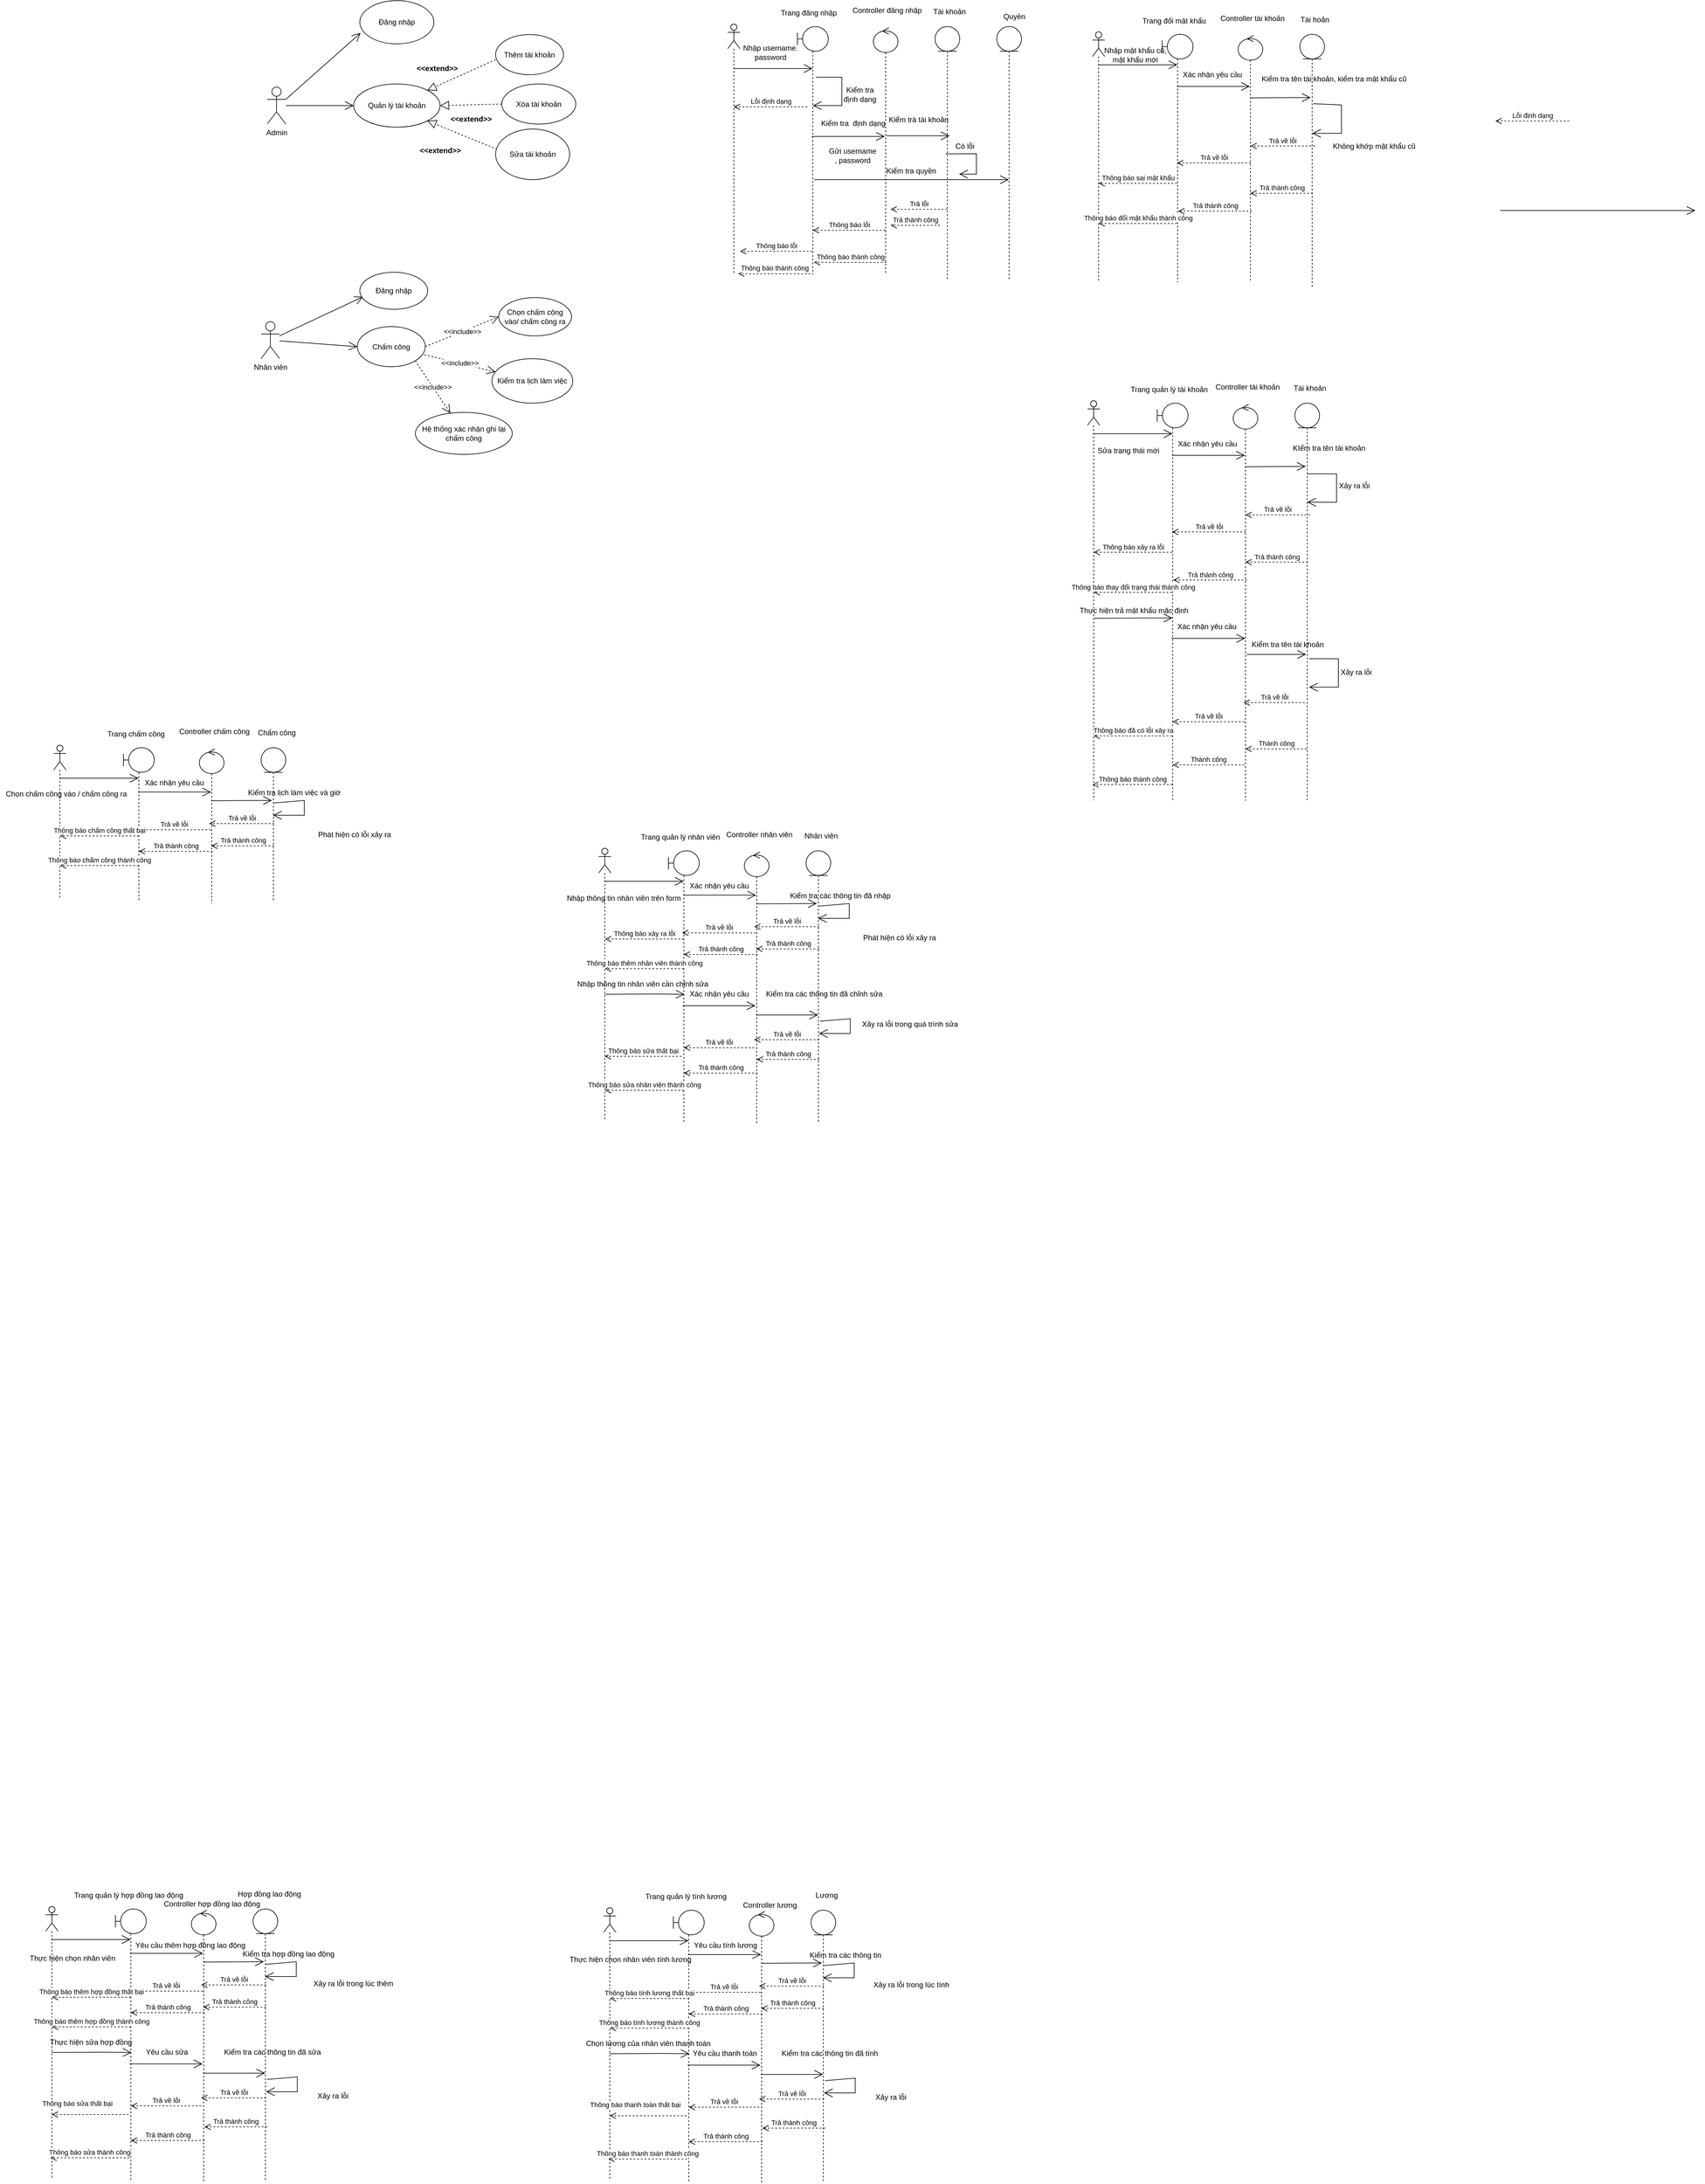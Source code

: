 <mxfile version="24.7.17" pages="5">
  <diagram name="Trang-1" id="nWZG03A3ksPojRO9jJdO">
    <mxGraphModel dx="1683" dy="971" grid="0" gridSize="10" guides="1" tooltips="1" connect="1" arrows="1" fold="1" page="0" pageScale="1" pageWidth="827" pageHeight="1169" math="0" shadow="0">
      <root>
        <mxCell id="0" />
        <mxCell id="1" parent="0" />
        <mxCell id="7pQK18nFPCm8TZFiN6Zl-1" value="Admin" style="shape=umlActor;verticalLabelPosition=bottom;verticalAlign=top;html=1;" parent="1" vertex="1">
          <mxGeometry x="110" y="130" width="30" height="60" as="geometry" />
        </mxCell>
        <mxCell id="7pQK18nFPCm8TZFiN6Zl-5" value="" style="endArrow=open;endFill=1;endSize=12;html=1;rounded=0;entryX=0;entryY=0.5;entryDx=0;entryDy=0;" parent="1" source="7pQK18nFPCm8TZFiN6Zl-1" target="7pQK18nFPCm8TZFiN6Zl-6" edge="1">
          <mxGeometry width="160" relative="1" as="geometry">
            <mxPoint x="330" y="220" as="sourcePoint" />
            <mxPoint x="240" y="160" as="targetPoint" />
          </mxGeometry>
        </mxCell>
        <mxCell id="7pQK18nFPCm8TZFiN6Zl-6" value="Quản lý tài khoản" style="ellipse;whiteSpace=wrap;html=1;" parent="1" vertex="1">
          <mxGeometry x="250" y="125" width="140" height="70" as="geometry" />
        </mxCell>
        <mxCell id="7pQK18nFPCm8TZFiN6Zl-7" value="" style="endArrow=block;dashed=1;endFill=0;endSize=12;html=1;rounded=0;entryX=1;entryY=0;entryDx=0;entryDy=0;exitX=0;exitY=0.626;exitDx=0;exitDy=0;exitPerimeter=0;" parent="1" source="7pQK18nFPCm8TZFiN6Zl-14" target="7pQK18nFPCm8TZFiN6Zl-6" edge="1">
          <mxGeometry width="160" relative="1" as="geometry">
            <mxPoint x="440" y="10" as="sourcePoint" />
            <mxPoint x="470" y="90" as="targetPoint" />
          </mxGeometry>
        </mxCell>
        <mxCell id="7pQK18nFPCm8TZFiN6Zl-8" value="" style="endArrow=block;dashed=1;endFill=0;endSize=12;html=1;rounded=0;entryX=1;entryY=0.5;entryDx=0;entryDy=0;exitX=0;exitY=0.5;exitDx=0;exitDy=0;" parent="1" source="7pQK18nFPCm8TZFiN6Zl-15" target="7pQK18nFPCm8TZFiN6Zl-6" edge="1">
          <mxGeometry width="160" relative="1" as="geometry">
            <mxPoint x="470" y="110" as="sourcePoint" />
            <mxPoint x="490" y="160" as="targetPoint" />
          </mxGeometry>
        </mxCell>
        <mxCell id="7pQK18nFPCm8TZFiN6Zl-9" value="" style="endArrow=block;dashed=1;endFill=0;endSize=12;html=1;rounded=0;entryX=1;entryY=1;entryDx=0;entryDy=0;exitX=0.022;exitY=0.402;exitDx=0;exitDy=0;exitPerimeter=0;" parent="1" source="7pQK18nFPCm8TZFiN6Zl-16" target="7pQK18nFPCm8TZFiN6Zl-6" edge="1">
          <mxGeometry width="160" relative="1" as="geometry">
            <mxPoint x="410" y="280" as="sourcePoint" />
            <mxPoint x="480" y="230" as="targetPoint" />
          </mxGeometry>
        </mxCell>
        <mxCell id="7pQK18nFPCm8TZFiN6Zl-11" value="&amp;lt;&amp;lt;extend&amp;gt;&amp;gt;" style="text;align=center;fontStyle=1;verticalAlign=middle;spacingLeft=3;spacingRight=3;strokeColor=none;rotatable=0;points=[[0,0.5],[1,0.5]];portConstraint=eastwest;html=1;" parent="1" vertex="1">
          <mxGeometry x="340" y="90" width="90" height="20" as="geometry" />
        </mxCell>
        <mxCell id="7pQK18nFPCm8TZFiN6Zl-12" value="&amp;lt;&amp;lt;extend&amp;gt;&amp;gt;" style="text;align=center;fontStyle=1;verticalAlign=middle;spacingLeft=3;spacingRight=3;strokeColor=none;rotatable=0;points=[[0,0.5],[1,0.5]];portConstraint=eastwest;html=1;" parent="1" vertex="1">
          <mxGeometry x="350" y="220" width="80" height="26" as="geometry" />
        </mxCell>
        <mxCell id="7pQK18nFPCm8TZFiN6Zl-13" value="&amp;lt;&amp;lt;extend&amp;gt;&amp;gt;" style="text;align=center;fontStyle=1;verticalAlign=middle;spacingLeft=3;spacingRight=3;strokeColor=none;rotatable=0;points=[[0,0.5],[1,0.5]];portConstraint=eastwest;html=1;" parent="1" vertex="1">
          <mxGeometry x="400" y="169" width="80" height="26" as="geometry" />
        </mxCell>
        <mxCell id="7pQK18nFPCm8TZFiN6Zl-14" value="Thêm tài khoản" style="ellipse;whiteSpace=wrap;html=1;" parent="1" vertex="1">
          <mxGeometry x="480" y="45" width="110" height="65" as="geometry" />
        </mxCell>
        <mxCell id="7pQK18nFPCm8TZFiN6Zl-15" value="Xóa tài khoản" style="ellipse;whiteSpace=wrap;html=1;" parent="1" vertex="1">
          <mxGeometry x="490" y="125" width="120" height="65" as="geometry" />
        </mxCell>
        <mxCell id="7pQK18nFPCm8TZFiN6Zl-16" value="Sửa tài khoản" style="ellipse;whiteSpace=wrap;html=1;" parent="1" vertex="1">
          <mxGeometry x="480" y="198" width="120" height="82" as="geometry" />
        </mxCell>
        <mxCell id="7pQK18nFPCm8TZFiN6Zl-19" value="Đăng nhập" style="ellipse;whiteSpace=wrap;html=1;" parent="1" vertex="1">
          <mxGeometry x="260" y="-10" width="120" height="70" as="geometry" />
        </mxCell>
        <mxCell id="7pQK18nFPCm8TZFiN6Zl-20" value="" style="endArrow=open;endFill=1;endSize=12;html=1;rounded=0;exitX=1;exitY=0.333;exitDx=0;exitDy=0;exitPerimeter=0;entryX=0.011;entryY=0.748;entryDx=0;entryDy=0;entryPerimeter=0;" parent="1" source="7pQK18nFPCm8TZFiN6Zl-1" target="7pQK18nFPCm8TZFiN6Zl-19" edge="1">
          <mxGeometry width="160" relative="1" as="geometry">
            <mxPoint x="330" y="20" as="sourcePoint" />
            <mxPoint x="490" y="20" as="targetPoint" />
          </mxGeometry>
        </mxCell>
        <mxCell id="i3sCByTxwuQm-vUVaHIZ-1" value="Nhân viên" style="shape=umlActor;verticalLabelPosition=bottom;verticalAlign=top;html=1;outlineConnect=0;" parent="1" vertex="1">
          <mxGeometry x="100" y="510" width="30" height="60" as="geometry" />
        </mxCell>
        <mxCell id="i3sCByTxwuQm-vUVaHIZ-3" value="" style="endArrow=open;endFill=1;endSize=12;html=1;rounded=0;entryX=0.048;entryY=0.661;entryDx=0;entryDy=0;entryPerimeter=0;" parent="1" source="i3sCByTxwuQm-vUVaHIZ-1" target="i3sCByTxwuQm-vUVaHIZ-5" edge="1">
          <mxGeometry width="160" relative="1" as="geometry">
            <mxPoint x="330" y="560" as="sourcePoint" />
            <mxPoint x="260" y="470" as="targetPoint" />
          </mxGeometry>
        </mxCell>
        <mxCell id="i3sCByTxwuQm-vUVaHIZ-4" value="" style="endArrow=open;endFill=1;endSize=12;html=1;rounded=0;entryX=0;entryY=0.5;entryDx=0;entryDy=0;" parent="1" source="i3sCByTxwuQm-vUVaHIZ-1" target="i3sCByTxwuQm-vUVaHIZ-6" edge="1">
          <mxGeometry width="160" relative="1" as="geometry">
            <mxPoint x="140" y="543" as="sourcePoint" />
            <mxPoint x="280" y="540" as="targetPoint" />
          </mxGeometry>
        </mxCell>
        <mxCell id="i3sCByTxwuQm-vUVaHIZ-5" value="Đăng nhập" style="ellipse;whiteSpace=wrap;html=1;" parent="1" vertex="1">
          <mxGeometry x="260" y="430" width="110" height="60" as="geometry" />
        </mxCell>
        <mxCell id="i3sCByTxwuQm-vUVaHIZ-6" value="Chấm công" style="ellipse;whiteSpace=wrap;html=1;" parent="1" vertex="1">
          <mxGeometry x="256" y="518" width="110" height="65" as="geometry" />
        </mxCell>
        <mxCell id="i3sCByTxwuQm-vUVaHIZ-9" value="Chọn chấm công vào/ chấm công ra" style="ellipse;whiteSpace=wrap;html=1;" parent="1" vertex="1">
          <mxGeometry x="485" y="471" width="118" height="62" as="geometry" />
        </mxCell>
        <mxCell id="LSj3P1BEg-uH-yH8_5tz-1" value="&amp;lt;&amp;lt;include&amp;gt;&amp;gt;" style="endArrow=open;endSize=12;dashed=1;html=1;rounded=0;exitX=1;exitY=0.5;exitDx=0;exitDy=0;entryX=0;entryY=0.5;entryDx=0;entryDy=0;" parent="1" source="i3sCByTxwuQm-vUVaHIZ-6" target="i3sCByTxwuQm-vUVaHIZ-9" edge="1">
          <mxGeometry width="160" relative="1" as="geometry">
            <mxPoint x="360" y="420" as="sourcePoint" />
            <mxPoint x="520" y="420" as="targetPoint" />
          </mxGeometry>
        </mxCell>
        <mxCell id="LSj3P1BEg-uH-yH8_5tz-3" value="&amp;lt;&amp;lt;include&amp;gt;&amp;gt;" style="endArrow=open;endSize=12;dashed=1;html=1;rounded=0;exitX=0.987;exitY=0.7;exitDx=0;exitDy=0;exitPerimeter=0;" parent="1" source="i3sCByTxwuQm-vUVaHIZ-6" target="LSj3P1BEg-uH-yH8_5tz-4" edge="1">
          <mxGeometry width="160" relative="1" as="geometry">
            <mxPoint x="360" y="420" as="sourcePoint" />
            <mxPoint x="481" y="611" as="targetPoint" />
          </mxGeometry>
        </mxCell>
        <mxCell id="LSj3P1BEg-uH-yH8_5tz-4" value="Kiểm tra lịch làm việc" style="ellipse;whiteSpace=wrap;html=1;" parent="1" vertex="1">
          <mxGeometry x="474" y="570" width="131" height="72" as="geometry" />
        </mxCell>
        <mxCell id="LSj3P1BEg-uH-yH8_5tz-5" value="&amp;lt;&amp;lt;include&amp;gt;&amp;gt;" style="endArrow=open;endSize=12;dashed=1;html=1;rounded=0;exitX=1;exitY=1;exitDx=0;exitDy=0;" parent="1" source="i3sCByTxwuQm-vUVaHIZ-6" target="LSj3P1BEg-uH-yH8_5tz-6" edge="1">
          <mxGeometry width="160" relative="1" as="geometry">
            <mxPoint x="360" y="420" as="sourcePoint" />
            <mxPoint x="428" y="679" as="targetPoint" />
          </mxGeometry>
        </mxCell>
        <mxCell id="LSj3P1BEg-uH-yH8_5tz-6" value="Hệ thống xác nhận ghi lại chấm công" style="ellipse;whiteSpace=wrap;html=1;" parent="1" vertex="1">
          <mxGeometry x="350" y="657" width="157" height="68" as="geometry" />
        </mxCell>
        <mxCell id="GTJUh9nQR9UTYKrcELKQ-8" value="" style="shape=umlLifeline;perimeter=lifelinePerimeter;whiteSpace=wrap;html=1;container=1;dropTarget=0;collapsible=0;recursiveResize=0;outlineConnect=0;portConstraint=eastwest;newEdgeStyle={&quot;curved&quot;:0,&quot;rounded&quot;:0};participant=umlActor;" parent="1" vertex="1">
          <mxGeometry x="856" y="28" width="20" height="403" as="geometry" />
        </mxCell>
        <mxCell id="GTJUh9nQR9UTYKrcELKQ-9" value="" style="shape=umlLifeline;perimeter=lifelinePerimeter;whiteSpace=wrap;html=1;container=1;dropTarget=0;collapsible=0;recursiveResize=0;outlineConnect=0;portConstraint=eastwest;newEdgeStyle={&quot;curved&quot;:0,&quot;rounded&quot;:0};participant=umlBoundary;" parent="1" vertex="1">
          <mxGeometry x="969" y="32" width="50" height="402" as="geometry" />
        </mxCell>
        <mxCell id="GTJUh9nQR9UTYKrcELKQ-11" value="" style="shape=umlLifeline;perimeter=lifelinePerimeter;whiteSpace=wrap;html=1;container=1;dropTarget=0;collapsible=0;recursiveResize=0;outlineConnect=0;portConstraint=eastwest;newEdgeStyle={&quot;curved&quot;:0,&quot;rounded&quot;:0};participant=umlControl;" parent="1" vertex="1">
          <mxGeometry x="1092" y="34" width="40" height="399" as="geometry" />
        </mxCell>
        <mxCell id="GTJUh9nQR9UTYKrcELKQ-12" value="" style="shape=umlLifeline;perimeter=lifelinePerimeter;whiteSpace=wrap;html=1;container=1;dropTarget=0;collapsible=0;recursiveResize=0;outlineConnect=0;portConstraint=eastwest;newEdgeStyle={&quot;curved&quot;:0,&quot;rounded&quot;:0};participant=umlEntity;" parent="1" vertex="1">
          <mxGeometry x="1192" y="32" width="40" height="409" as="geometry" />
        </mxCell>
        <mxCell id="GTJUh9nQR9UTYKrcELKQ-13" value="" style="shape=umlLifeline;perimeter=lifelinePerimeter;whiteSpace=wrap;html=1;container=1;dropTarget=0;collapsible=0;recursiveResize=0;outlineConnect=0;portConstraint=eastwest;newEdgeStyle={&quot;curved&quot;:0,&quot;rounded&quot;:0};participant=umlEntity;" parent="1" vertex="1">
          <mxGeometry x="1292" y="32" width="40" height="412" as="geometry" />
        </mxCell>
        <mxCell id="GTJUh9nQR9UTYKrcELKQ-14" value="" style="endArrow=open;endFill=1;endSize=12;html=1;rounded=0;" parent="1" source="GTJUh9nQR9UTYKrcELKQ-8" target="GTJUh9nQR9UTYKrcELKQ-9" edge="1">
          <mxGeometry width="160" relative="1" as="geometry">
            <mxPoint x="863" y="131" as="sourcePoint" />
            <mxPoint x="1019" y="135" as="targetPoint" />
            <Array as="points">
              <mxPoint x="954" y="100" />
            </Array>
          </mxGeometry>
        </mxCell>
        <mxCell id="GTJUh9nQR9UTYKrcELKQ-15" value="Nhập username.&lt;div&gt;password&lt;/div&gt;" style="text;html=1;align=center;verticalAlign=middle;resizable=0;points=[];autosize=1;strokeColor=none;fillColor=none;" parent="1" vertex="1">
          <mxGeometry x="871" y="53" width="107" height="41" as="geometry" />
        </mxCell>
        <mxCell id="GTJUh9nQR9UTYKrcELKQ-16" value="Trang đăng nhập" style="text;html=1;align=center;verticalAlign=middle;resizable=0;points=[];autosize=1;strokeColor=none;fillColor=none;" parent="1" vertex="1">
          <mxGeometry x="932" y="-3" width="109" height="26" as="geometry" />
        </mxCell>
        <mxCell id="GTJUh9nQR9UTYKrcELKQ-17" value="Controller đăng nhập" style="text;html=1;align=center;verticalAlign=middle;resizable=0;points=[];autosize=1;strokeColor=none;fillColor=none;" parent="1" vertex="1">
          <mxGeometry x="1049" y="-7" width="130" height="26" as="geometry" />
        </mxCell>
        <mxCell id="GTJUh9nQR9UTYKrcELKQ-18" value="Tài khoản" style="text;html=1;align=center;verticalAlign=middle;resizable=0;points=[];autosize=1;strokeColor=none;fillColor=none;" parent="1" vertex="1">
          <mxGeometry x="1179" y="-5" width="71" height="26" as="geometry" />
        </mxCell>
        <mxCell id="GTJUh9nQR9UTYKrcELKQ-19" value="Quyền" style="text;html=1;align=center;verticalAlign=middle;resizable=0;points=[];autosize=1;strokeColor=none;fillColor=none;" parent="1" vertex="1">
          <mxGeometry x="1293" y="3" width="53" height="26" as="geometry" />
        </mxCell>
        <mxCell id="GTJUh9nQR9UTYKrcELKQ-20" value="" style="endArrow=open;endFill=1;endSize=12;html=1;rounded=0;" parent="1" target="GTJUh9nQR9UTYKrcELKQ-9" edge="1">
          <mxGeometry width="160" relative="1" as="geometry">
            <mxPoint x="999" y="114" as="sourcePoint" />
            <mxPoint x="1019" y="165" as="targetPoint" />
            <Array as="points">
              <mxPoint x="1041" y="114" />
              <mxPoint x="1041" y="160" />
            </Array>
          </mxGeometry>
        </mxCell>
        <mxCell id="GTJUh9nQR9UTYKrcELKQ-21" value="Kiểm tra&amp;nbsp; định dạng" style="text;html=1;align=center;verticalAlign=middle;resizable=0;points=[];autosize=1;strokeColor=none;fillColor=none;" parent="1" vertex="1">
          <mxGeometry x="998" y="176" width="122" height="26" as="geometry" />
        </mxCell>
        <mxCell id="GTJUh9nQR9UTYKrcELKQ-22" value="Lỗi định dạng" style="html=1;verticalAlign=bottom;endArrow=open;dashed=1;endSize=8;curved=0;rounded=0;" parent="1" target="GTJUh9nQR9UTYKrcELKQ-8" edge="1">
          <mxGeometry relative="1" as="geometry">
            <mxPoint x="985" y="162" as="sourcePoint" />
            <mxPoint x="867" y="169" as="targetPoint" />
          </mxGeometry>
        </mxCell>
        <mxCell id="GTJUh9nQR9UTYKrcELKQ-23" value="" style="endArrow=open;endFill=1;endSize=12;html=1;rounded=0;" parent="1" edge="1">
          <mxGeometry width="160" relative="1" as="geometry">
            <mxPoint x="992.002" y="210" as="sourcePoint" />
            <mxPoint x="1110.54" y="210" as="targetPoint" />
          </mxGeometry>
        </mxCell>
        <mxCell id="GTJUh9nQR9UTYKrcELKQ-24" value="Gửi username&lt;div&gt;, password&lt;/div&gt;" style="text;html=1;align=center;verticalAlign=middle;resizable=0;points=[];autosize=1;strokeColor=none;fillColor=none;" parent="1" vertex="1">
          <mxGeometry x="1010" y="220" width="95" height="41" as="geometry" />
        </mxCell>
        <mxCell id="GTJUh9nQR9UTYKrcELKQ-25" value="" style="endArrow=open;endFill=1;endSize=12;html=1;rounded=0;" parent="1" target="GTJUh9nQR9UTYKrcELKQ-13" edge="1">
          <mxGeometry width="160" relative="1" as="geometry">
            <mxPoint x="996" y="280" as="sourcePoint" />
            <mxPoint x="1156" y="280" as="targetPoint" />
          </mxGeometry>
        </mxCell>
        <mxCell id="GTJUh9nQR9UTYKrcELKQ-26" value="Kiểm tra quyền" style="text;html=1;align=center;verticalAlign=middle;resizable=0;points=[];autosize=1;strokeColor=none;fillColor=none;" parent="1" vertex="1">
          <mxGeometry x="1103" y="253" width="99" height="26" as="geometry" />
        </mxCell>
        <mxCell id="GTJUh9nQR9UTYKrcELKQ-27" value="" style="endArrow=open;endFill=1;endSize=12;html=1;rounded=0;entryX=0.525;entryY=0.623;entryDx=0;entryDy=0;entryPerimeter=0;" parent="1" edge="1">
          <mxGeometry width="160" relative="1" as="geometry">
            <mxPoint x="1113.482" y="208.997" as="sourcePoint" />
            <mxPoint x="1215.52" y="208.997" as="targetPoint" />
          </mxGeometry>
        </mxCell>
        <mxCell id="GTJUh9nQR9UTYKrcELKQ-28" value="Kiểm tra&lt;div&gt;định dạng&lt;/div&gt;" style="text;html=1;align=center;verticalAlign=middle;resizable=0;points=[];autosize=1;strokeColor=none;fillColor=none;" parent="1" vertex="1">
          <mxGeometry x="1034" y="121" width="71" height="41" as="geometry" />
        </mxCell>
        <mxCell id="GTJUh9nQR9UTYKrcELKQ-29" value="Kiểm trà tài khoản" style="text;html=1;align=center;verticalAlign=middle;resizable=0;points=[];autosize=1;strokeColor=none;fillColor=none;" parent="1" vertex="1">
          <mxGeometry x="1107" y="170" width="115" height="26" as="geometry" />
        </mxCell>
        <mxCell id="GTJUh9nQR9UTYKrcELKQ-30" value="Trả lỗi" style="html=1;verticalAlign=bottom;endArrow=open;dashed=1;endSize=8;curved=0;rounded=0;" parent="1" source="GTJUh9nQR9UTYKrcELKQ-12" edge="1">
          <mxGeometry relative="1" as="geometry">
            <mxPoint x="1200" y="328" as="sourcePoint" />
            <mxPoint x="1120" y="328" as="targetPoint" />
          </mxGeometry>
        </mxCell>
        <mxCell id="GTJUh9nQR9UTYKrcELKQ-31" value="" style="endArrow=open;endFill=1;endSize=12;html=1;rounded=0;" parent="1" edge="1">
          <mxGeometry width="160" relative="1" as="geometry">
            <mxPoint x="1209" y="238.23" as="sourcePoint" />
            <mxPoint x="1231" y="271" as="targetPoint" />
            <Array as="points">
              <mxPoint x="1259" y="238" />
              <mxPoint x="1259" y="271" />
            </Array>
          </mxGeometry>
        </mxCell>
        <mxCell id="GTJUh9nQR9UTYKrcELKQ-32" value="Có lỗi" style="text;html=1;align=center;verticalAlign=middle;resizable=0;points=[];autosize=1;strokeColor=none;fillColor=none;" parent="1" vertex="1">
          <mxGeometry x="1215" y="213" width="49" height="26" as="geometry" />
        </mxCell>
        <mxCell id="GTJUh9nQR9UTYKrcELKQ-34" value="Thông báo lỗi" style="html=1;verticalAlign=bottom;endArrow=open;dashed=1;endSize=8;curved=0;rounded=0;" parent="1" source="GTJUh9nQR9UTYKrcELKQ-11" edge="1">
          <mxGeometry relative="1" as="geometry">
            <mxPoint x="1074" y="362" as="sourcePoint" />
            <mxPoint x="994" y="362" as="targetPoint" />
          </mxGeometry>
        </mxCell>
        <mxCell id="GTJUh9nQR9UTYKrcELKQ-35" value="Thông báo lỗi" style="html=1;verticalAlign=bottom;endArrow=open;dashed=1;endSize=8;curved=0;rounded=0;" parent="1" edge="1">
          <mxGeometry relative="1" as="geometry">
            <mxPoint x="993" y="396" as="sourcePoint" />
            <mxPoint x="876" y="396" as="targetPoint" />
          </mxGeometry>
        </mxCell>
        <mxCell id="GTJUh9nQR9UTYKrcELKQ-36" value="Trả thành công" style="html=1;verticalAlign=bottom;endArrow=open;dashed=1;endSize=8;curved=0;rounded=0;" parent="1" edge="1">
          <mxGeometry relative="1" as="geometry">
            <mxPoint x="1200" y="354" as="sourcePoint" />
            <mxPoint x="1120" y="354" as="targetPoint" />
          </mxGeometry>
        </mxCell>
        <mxCell id="GTJUh9nQR9UTYKrcELKQ-37" value="Thông báo thành công" style="html=1;verticalAlign=bottom;endArrow=open;dashed=1;endSize=8;curved=0;rounded=0;" parent="1" edge="1">
          <mxGeometry relative="1" as="geometry">
            <mxPoint x="1113" y="414" as="sourcePoint" />
            <mxPoint x="996" y="414" as="targetPoint" />
          </mxGeometry>
        </mxCell>
        <mxCell id="GTJUh9nQR9UTYKrcELKQ-38" value="Thông báo thành công" style="html=1;verticalAlign=bottom;endArrow=open;dashed=1;endSize=8;curved=0;rounded=0;" parent="1" edge="1">
          <mxGeometry relative="1" as="geometry">
            <mxPoint x="990" y="432.46" as="sourcePoint" />
            <mxPoint x="873" y="432.46" as="targetPoint" />
          </mxGeometry>
        </mxCell>
        <mxCell id="TB7vbpfYZlCLOA9SZbjk-1" value="" style="shape=umlLifeline;perimeter=lifelinePerimeter;whiteSpace=wrap;html=1;container=1;dropTarget=0;collapsible=0;recursiveResize=0;outlineConnect=0;portConstraint=eastwest;newEdgeStyle={&quot;curved&quot;:0,&quot;rounded&quot;:0};participant=umlActor;" vertex="1" parent="1">
          <mxGeometry x="1447" y="40.5" width="20" height="403" as="geometry" />
        </mxCell>
        <mxCell id="TB7vbpfYZlCLOA9SZbjk-2" value="" style="shape=umlLifeline;perimeter=lifelinePerimeter;whiteSpace=wrap;html=1;container=1;dropTarget=0;collapsible=0;recursiveResize=0;outlineConnect=0;portConstraint=eastwest;newEdgeStyle={&quot;curved&quot;:0,&quot;rounded&quot;:0};participant=umlBoundary;" vertex="1" parent="1">
          <mxGeometry x="1560" y="44.5" width="50" height="402" as="geometry" />
        </mxCell>
        <mxCell id="TB7vbpfYZlCLOA9SZbjk-3" value="" style="shape=umlLifeline;perimeter=lifelinePerimeter;whiteSpace=wrap;html=1;container=1;dropTarget=0;collapsible=0;recursiveResize=0;outlineConnect=0;portConstraint=eastwest;newEdgeStyle={&quot;curved&quot;:0,&quot;rounded&quot;:0};participant=umlControl;" vertex="1" parent="1">
          <mxGeometry x="1683" y="46.5" width="40" height="399" as="geometry" />
        </mxCell>
        <mxCell id="TB7vbpfYZlCLOA9SZbjk-4" value="" style="shape=umlLifeline;perimeter=lifelinePerimeter;whiteSpace=wrap;html=1;container=1;dropTarget=0;collapsible=0;recursiveResize=0;outlineConnect=0;portConstraint=eastwest;newEdgeStyle={&quot;curved&quot;:0,&quot;rounded&quot;:0};participant=umlEntity;" vertex="1" parent="1">
          <mxGeometry x="1783" y="44.5" width="40" height="409" as="geometry" />
        </mxCell>
        <mxCell id="TB7vbpfYZlCLOA9SZbjk-5" value="" style="endArrow=open;endFill=1;endSize=12;html=1;rounded=0;" edge="1" parent="1" source="TB7vbpfYZlCLOA9SZbjk-1" target="TB7vbpfYZlCLOA9SZbjk-2">
          <mxGeometry width="160" relative="1" as="geometry">
            <mxPoint x="1451.25" y="94" as="sourcePoint" />
            <mxPoint x="1579.75" y="94.5" as="targetPoint" />
            <Array as="points">
              <mxPoint x="1539.75" y="94" />
            </Array>
          </mxGeometry>
        </mxCell>
        <mxCell id="TB7vbpfYZlCLOA9SZbjk-6" value="Nhập mật khẩu cũ,&lt;div&gt;mật khẩu mới&lt;/div&gt;" style="text;html=1;align=center;verticalAlign=middle;resizable=0;points=[];autosize=1;strokeColor=none;fillColor=none;" vertex="1" parent="1">
          <mxGeometry x="1456" y="57.5" width="119" height="41" as="geometry" />
        </mxCell>
        <mxCell id="TB7vbpfYZlCLOA9SZbjk-7" value="Trang đổi mật khẩu" style="text;html=1;align=center;verticalAlign=middle;resizable=0;points=[];autosize=1;strokeColor=none;fillColor=none;" vertex="1" parent="1">
          <mxGeometry x="1518" y="9.5" width="121" height="26" as="geometry" />
        </mxCell>
        <mxCell id="TB7vbpfYZlCLOA9SZbjk-8" value="Controller tài khoản" style="text;html=1;align=center;verticalAlign=middle;resizable=0;points=[];autosize=1;strokeColor=none;fillColor=none;" vertex="1" parent="1">
          <mxGeometry x="1645" y="5.5" width="122" height="26" as="geometry" />
        </mxCell>
        <mxCell id="TB7vbpfYZlCLOA9SZbjk-9" value="Tài hoản" style="text;html=1;align=center;verticalAlign=middle;resizable=0;points=[];autosize=1;strokeColor=none;fillColor=none;" vertex="1" parent="1">
          <mxGeometry x="1774" y="7.5" width="65" height="26" as="geometry" />
        </mxCell>
        <mxCell id="TB7vbpfYZlCLOA9SZbjk-10" value="" style="endArrow=open;endFill=1;endSize=12;html=1;rounded=0;exitX=0.55;exitY=0.275;exitDx=0;exitDy=0;exitPerimeter=0;" edge="1" parent="1" source="TB7vbpfYZlCLOA9SZbjk-4">
          <mxGeometry width="160" relative="1" as="geometry">
            <mxPoint x="1808.5" y="159" as="sourcePoint" />
            <mxPoint x="1803" y="205" as="targetPoint" />
            <Array as="points">
              <mxPoint x="1850.5" y="159" />
              <mxPoint x="1850.5" y="205" />
            </Array>
          </mxGeometry>
        </mxCell>
        <mxCell id="TB7vbpfYZlCLOA9SZbjk-12" value="Lỗi định dạng" style="html=1;verticalAlign=bottom;endArrow=open;dashed=1;endSize=8;curved=0;rounded=0;" edge="1" parent="1">
          <mxGeometry relative="1" as="geometry">
            <mxPoint x="2219.5" y="185" as="sourcePoint" />
            <mxPoint x="2100" y="185" as="targetPoint" />
          </mxGeometry>
        </mxCell>
        <mxCell id="TB7vbpfYZlCLOA9SZbjk-15" value="" style="endArrow=open;endFill=1;endSize=12;html=1;rounded=0;" edge="1" parent="1">
          <mxGeometry width="160" relative="1" as="geometry">
            <mxPoint x="2108" y="330" as="sourcePoint" />
            <mxPoint x="2424" y="330" as="targetPoint" />
          </mxGeometry>
        </mxCell>
        <mxCell id="TB7vbpfYZlCLOA9SZbjk-29" value="" style="endArrow=open;endFill=1;endSize=12;html=1;rounded=0;" edge="1" parent="1">
          <mxGeometry width="160" relative="1" as="geometry">
            <mxPoint x="1584" y="129" as="sourcePoint" />
            <mxPoint x="1702" y="129" as="targetPoint" />
            <Array as="points">
              <mxPoint x="1679.5" y="129" />
            </Array>
          </mxGeometry>
        </mxCell>
        <mxCell id="TB7vbpfYZlCLOA9SZbjk-30" value="Xác nhận yêu cầu" style="text;html=1;align=center;verticalAlign=middle;resizable=0;points=[];autosize=1;strokeColor=none;fillColor=none;" vertex="1" parent="1">
          <mxGeometry x="1584" y="97" width="114" height="26" as="geometry" />
        </mxCell>
        <mxCell id="TB7vbpfYZlCLOA9SZbjk-31" value="" style="endArrow=open;endFill=1;endSize=12;html=1;rounded=0;" edge="1" parent="1">
          <mxGeometry width="160" relative="1" as="geometry">
            <mxPoint x="1703" y="147.5" as="sourcePoint" />
            <mxPoint x="1800.5" y="147" as="targetPoint" />
            <Array as="points">
              <mxPoint x="1791" y="147" />
            </Array>
          </mxGeometry>
        </mxCell>
        <mxCell id="TB7vbpfYZlCLOA9SZbjk-32" value="Kiểm tra tên tài khoản, kiểm tra mật khẩu cũ" style="text;html=1;align=center;verticalAlign=middle;resizable=0;points=[];autosize=1;strokeColor=none;fillColor=none;" vertex="1" parent="1">
          <mxGeometry x="1711" y="104" width="253" height="26" as="geometry" />
        </mxCell>
        <mxCell id="fNOAmwslGLNNU8eFAWPF-1" value="Không khớp mật khẩu cũ" style="text;html=1;align=center;verticalAlign=middle;resizable=0;points=[];autosize=1;strokeColor=none;fillColor=none;" vertex="1" parent="1">
          <mxGeometry x="1827" y="213" width="152" height="26" as="geometry" />
        </mxCell>
        <mxCell id="fNOAmwslGLNNU8eFAWPF-2" value="Trả về lỗi" style="html=1;verticalAlign=bottom;endArrow=open;dashed=1;endSize=8;curved=0;rounded=0;" edge="1" parent="1" target="TB7vbpfYZlCLOA9SZbjk-3">
          <mxGeometry relative="1" as="geometry">
            <mxPoint x="1807.5" y="225.5" as="sourcePoint" />
            <mxPoint x="1688" y="225.5" as="targetPoint" />
          </mxGeometry>
        </mxCell>
        <mxCell id="fNOAmwslGLNNU8eFAWPF-3" value="Trả về lỗi" style="html=1;verticalAlign=bottom;endArrow=open;dashed=1;endSize=8;curved=0;rounded=0;" edge="1" parent="1">
          <mxGeometry relative="1" as="geometry">
            <mxPoint x="1703.5" y="253" as="sourcePoint" />
            <mxPoint x="1584" y="253" as="targetPoint" />
          </mxGeometry>
        </mxCell>
        <mxCell id="fNOAmwslGLNNU8eFAWPF-4" value="Thông báo sai mật khẩu" style="html=1;verticalAlign=bottom;endArrow=open;dashed=1;endSize=8;curved=0;rounded=0;" edge="1" parent="1" target="TB7vbpfYZlCLOA9SZbjk-1">
          <mxGeometry relative="1" as="geometry">
            <mxPoint x="1584" y="286" as="sourcePoint" />
            <mxPoint x="1464.5" y="286" as="targetPoint" />
          </mxGeometry>
        </mxCell>
        <mxCell id="fNOAmwslGLNNU8eFAWPF-5" value="Trả thành công" style="html=1;verticalAlign=bottom;endArrow=open;dashed=1;endSize=8;curved=0;rounded=0;" edge="1" parent="1" target="TB7vbpfYZlCLOA9SZbjk-3">
          <mxGeometry relative="1" as="geometry">
            <mxPoint x="1804" y="302" as="sourcePoint" />
            <mxPoint x="1698" y="300" as="targetPoint" />
          </mxGeometry>
        </mxCell>
        <mxCell id="fNOAmwslGLNNU8eFAWPF-6" value="Trả thành công" style="html=1;verticalAlign=bottom;endArrow=open;dashed=1;endSize=8;curved=0;rounded=0;" edge="1" parent="1">
          <mxGeometry relative="1" as="geometry">
            <mxPoint x="1705.5" y="331" as="sourcePoint" />
            <mxPoint x="1586" y="331" as="targetPoint" />
          </mxGeometry>
        </mxCell>
        <mxCell id="fNOAmwslGLNNU8eFAWPF-7" value="Thông báo đổi mật khẩu thành công" style="html=1;verticalAlign=bottom;endArrow=open;dashed=1;endSize=8;curved=0;rounded=0;" edge="1" parent="1" target="TB7vbpfYZlCLOA9SZbjk-1">
          <mxGeometry relative="1" as="geometry">
            <mxPoint x="1584" y="351" as="sourcePoint" />
            <mxPoint x="1451.5" y="364" as="targetPoint" />
          </mxGeometry>
        </mxCell>
        <mxCell id="fNOAmwslGLNNU8eFAWPF-8" value="" style="shape=umlLifeline;perimeter=lifelinePerimeter;whiteSpace=wrap;html=1;container=1;dropTarget=0;collapsible=0;recursiveResize=0;outlineConnect=0;portConstraint=eastwest;newEdgeStyle={&quot;curved&quot;:0,&quot;rounded&quot;:0};participant=umlActor;" vertex="1" parent="1">
          <mxGeometry x="1439" y="638" width="20" height="647" as="geometry" />
        </mxCell>
        <mxCell id="fNOAmwslGLNNU8eFAWPF-9" value="" style="shape=umlLifeline;perimeter=lifelinePerimeter;whiteSpace=wrap;html=1;container=1;dropTarget=0;collapsible=0;recursiveResize=0;outlineConnect=0;portConstraint=eastwest;newEdgeStyle={&quot;curved&quot;:0,&quot;rounded&quot;:0};participant=umlBoundary;" vertex="1" parent="1">
          <mxGeometry x="1552" y="642" width="50" height="643" as="geometry" />
        </mxCell>
        <mxCell id="fNOAmwslGLNNU8eFAWPF-10" value="" style="shape=umlLifeline;perimeter=lifelinePerimeter;whiteSpace=wrap;html=1;container=1;dropTarget=0;collapsible=0;recursiveResize=0;outlineConnect=0;portConstraint=eastwest;newEdgeStyle={&quot;curved&quot;:0,&quot;rounded&quot;:0};participant=umlControl;" vertex="1" parent="1">
          <mxGeometry x="1675" y="644" width="40" height="642" as="geometry" />
        </mxCell>
        <mxCell id="fNOAmwslGLNNU8eFAWPF-11" value="" style="shape=umlLifeline;perimeter=lifelinePerimeter;whiteSpace=wrap;html=1;container=1;dropTarget=0;collapsible=0;recursiveResize=0;outlineConnect=0;portConstraint=eastwest;newEdgeStyle={&quot;curved&quot;:0,&quot;rounded&quot;:0};participant=umlEntity;" vertex="1" parent="1">
          <mxGeometry x="1775" y="642" width="40" height="643" as="geometry" />
        </mxCell>
        <mxCell id="fNOAmwslGLNNU8eFAWPF-12" value="" style="endArrow=open;endFill=1;endSize=12;html=1;rounded=0;" edge="1" parent="1" source="fNOAmwslGLNNU8eFAWPF-8" target="fNOAmwslGLNNU8eFAWPF-9">
          <mxGeometry width="160" relative="1" as="geometry">
            <mxPoint x="1443.25" y="691.5" as="sourcePoint" />
            <mxPoint x="1571.75" y="692" as="targetPoint" />
            <Array as="points">
              <mxPoint x="1531.75" y="691.5" />
            </Array>
          </mxGeometry>
        </mxCell>
        <mxCell id="fNOAmwslGLNNU8eFAWPF-13" value="Sửa trạng thái mới" style="text;html=1;align=center;verticalAlign=middle;resizable=0;points=[];autosize=1;strokeColor=none;fillColor=none;" vertex="1" parent="1">
          <mxGeometry x="1446" y="706" width="118" height="26" as="geometry" />
        </mxCell>
        <mxCell id="fNOAmwslGLNNU8eFAWPF-14" value="Trang quản lý tài khoản" style="text;html=1;align=center;verticalAlign=middle;resizable=0;points=[];autosize=1;strokeColor=none;fillColor=none;" vertex="1" parent="1">
          <mxGeometry x="1499" y="607" width="143" height="26" as="geometry" />
        </mxCell>
        <mxCell id="fNOAmwslGLNNU8eFAWPF-15" value="Controller tài khoản" style="text;html=1;align=center;verticalAlign=middle;resizable=0;points=[];autosize=1;strokeColor=none;fillColor=none;" vertex="1" parent="1">
          <mxGeometry x="1637" y="603" width="122" height="26" as="geometry" />
        </mxCell>
        <mxCell id="fNOAmwslGLNNU8eFAWPF-16" value="Tài khoản" style="text;html=1;align=center;verticalAlign=middle;resizable=0;points=[];autosize=1;strokeColor=none;fillColor=none;" vertex="1" parent="1">
          <mxGeometry x="1763" y="605" width="71" height="26" as="geometry" />
        </mxCell>
        <mxCell id="fNOAmwslGLNNU8eFAWPF-17" value="" style="endArrow=open;endFill=1;endSize=12;html=1;rounded=0;" edge="1" parent="1" source="fNOAmwslGLNNU8eFAWPF-11">
          <mxGeometry width="160" relative="1" as="geometry">
            <mxPoint x="1800.5" y="756.5" as="sourcePoint" />
            <mxPoint x="1795" y="802.5" as="targetPoint" />
            <Array as="points">
              <mxPoint x="1842.5" y="756.5" />
              <mxPoint x="1842.5" y="802.5" />
            </Array>
          </mxGeometry>
        </mxCell>
        <mxCell id="fNOAmwslGLNNU8eFAWPF-18" value="" style="endArrow=open;endFill=1;endSize=12;html=1;rounded=0;" edge="1" parent="1">
          <mxGeometry width="160" relative="1" as="geometry">
            <mxPoint x="1576" y="726.5" as="sourcePoint" />
            <mxPoint x="1694" y="726.5" as="targetPoint" />
            <Array as="points">
              <mxPoint x="1671.5" y="726.5" />
            </Array>
          </mxGeometry>
        </mxCell>
        <mxCell id="fNOAmwslGLNNU8eFAWPF-19" value="Xác nhận yêu cầu" style="text;html=1;align=center;verticalAlign=middle;resizable=0;points=[];autosize=1;strokeColor=none;fillColor=none;" vertex="1" parent="1">
          <mxGeometry x="1576" y="694.5" width="114" height="26" as="geometry" />
        </mxCell>
        <mxCell id="fNOAmwslGLNNU8eFAWPF-20" value="" style="endArrow=open;endFill=1;endSize=12;html=1;rounded=0;" edge="1" parent="1">
          <mxGeometry width="160" relative="1" as="geometry">
            <mxPoint x="1695" y="745" as="sourcePoint" />
            <mxPoint x="1792.5" y="744.5" as="targetPoint" />
            <Array as="points">
              <mxPoint x="1783" y="744.5" />
            </Array>
          </mxGeometry>
        </mxCell>
        <mxCell id="fNOAmwslGLNNU8eFAWPF-21" value="KIểm tra tên tài khoản" style="text;html=1;align=center;verticalAlign=middle;resizable=0;points=[];autosize=1;strokeColor=none;fillColor=none;" vertex="1" parent="1">
          <mxGeometry x="1762" y="701.5" width="135" height="26" as="geometry" />
        </mxCell>
        <mxCell id="fNOAmwslGLNNU8eFAWPF-22" value="Trả về lỗi" style="html=1;verticalAlign=bottom;endArrow=open;dashed=1;endSize=8;curved=0;rounded=0;" edge="1" parent="1" target="fNOAmwslGLNNU8eFAWPF-10">
          <mxGeometry relative="1" as="geometry">
            <mxPoint x="1799.5" y="823" as="sourcePoint" />
            <mxPoint x="1680" y="823" as="targetPoint" />
          </mxGeometry>
        </mxCell>
        <mxCell id="fNOAmwslGLNNU8eFAWPF-23" value="Trả về lỗi" style="html=1;verticalAlign=bottom;endArrow=open;dashed=1;endSize=8;curved=0;rounded=0;" edge="1" parent="1">
          <mxGeometry relative="1" as="geometry">
            <mxPoint x="1695.5" y="850.5" as="sourcePoint" />
            <mxPoint x="1576" y="850.5" as="targetPoint" />
          </mxGeometry>
        </mxCell>
        <mxCell id="fNOAmwslGLNNU8eFAWPF-24" value="Thông báo xảy ra lỗi" style="html=1;verticalAlign=bottom;endArrow=open;dashed=1;endSize=8;curved=0;rounded=0;" edge="1" parent="1" target="fNOAmwslGLNNU8eFAWPF-8">
          <mxGeometry relative="1" as="geometry">
            <mxPoint x="1576" y="883.5" as="sourcePoint" />
            <mxPoint x="1456.5" y="883.5" as="targetPoint" />
          </mxGeometry>
        </mxCell>
        <mxCell id="fNOAmwslGLNNU8eFAWPF-25" value="Trả thành công" style="html=1;verticalAlign=bottom;endArrow=open;dashed=1;endSize=8;curved=0;rounded=0;" edge="1" parent="1" target="fNOAmwslGLNNU8eFAWPF-10">
          <mxGeometry relative="1" as="geometry">
            <mxPoint x="1796" y="899.5" as="sourcePoint" />
            <mxPoint x="1690" y="897.5" as="targetPoint" />
          </mxGeometry>
        </mxCell>
        <mxCell id="fNOAmwslGLNNU8eFAWPF-26" value="Trả thành công" style="html=1;verticalAlign=bottom;endArrow=open;dashed=1;endSize=8;curved=0;rounded=0;" edge="1" parent="1">
          <mxGeometry relative="1" as="geometry">
            <mxPoint x="1697.5" y="928.5" as="sourcePoint" />
            <mxPoint x="1578" y="928.5" as="targetPoint" />
          </mxGeometry>
        </mxCell>
        <mxCell id="fNOAmwslGLNNU8eFAWPF-27" value="Thông báo thay đổi trạng thái thành công" style="html=1;verticalAlign=bottom;endArrow=open;dashed=1;endSize=8;curved=0;rounded=0;" edge="1" parent="1" target="fNOAmwslGLNNU8eFAWPF-8">
          <mxGeometry relative="1" as="geometry">
            <mxPoint x="1576" y="948.5" as="sourcePoint" />
            <mxPoint x="1443.5" y="961.5" as="targetPoint" />
          </mxGeometry>
        </mxCell>
        <mxCell id="fNOAmwslGLNNU8eFAWPF-28" value="Xảy ra lỗi" style="text;html=1;align=center;verticalAlign=middle;resizable=0;points=[];autosize=1;strokeColor=none;fillColor=none;" vertex="1" parent="1">
          <mxGeometry x="1837" y="763" width="68" height="26" as="geometry" />
        </mxCell>
        <mxCell id="DVCGXevZobLsV7fVky5C-1" value="" style="endArrow=open;endFill=1;endSize=12;html=1;rounded=0;" edge="1" parent="1" target="fNOAmwslGLNNU8eFAWPF-9">
          <mxGeometry width="160" relative="1" as="geometry">
            <mxPoint x="1450" y="990.5" as="sourcePoint" />
            <mxPoint x="1547.5" y="990" as="targetPoint" />
            <Array as="points">
              <mxPoint x="1538" y="990" />
            </Array>
          </mxGeometry>
        </mxCell>
        <mxCell id="DVCGXevZobLsV7fVky5C-2" value="Thực hiện trả mật khẩu mặc định" style="text;html=1;align=center;verticalAlign=middle;resizable=0;points=[];autosize=1;strokeColor=none;fillColor=none;" vertex="1" parent="1">
          <mxGeometry x="1417" y="965" width="194" height="26" as="geometry" />
        </mxCell>
        <mxCell id="DVCGXevZobLsV7fVky5C-3" value="" style="endArrow=open;endFill=1;endSize=12;html=1;rounded=0;" edge="1" parent="1" target="fNOAmwslGLNNU8eFAWPF-10">
          <mxGeometry width="160" relative="1" as="geometry">
            <mxPoint x="1575" y="1023" as="sourcePoint" />
            <mxPoint x="1693" y="1023" as="targetPoint" />
            <Array as="points">
              <mxPoint x="1670.5" y="1023" />
            </Array>
          </mxGeometry>
        </mxCell>
        <mxCell id="DVCGXevZobLsV7fVky5C-4" value="Xác nhận yêu cầu" style="text;html=1;align=center;verticalAlign=middle;resizable=0;points=[];autosize=1;strokeColor=none;fillColor=none;" vertex="1" parent="1">
          <mxGeometry x="1575" y="991" width="114" height="26" as="geometry" />
        </mxCell>
        <mxCell id="DVCGXevZobLsV7fVky5C-5" value="" style="endArrow=open;endFill=1;endSize=12;html=1;rounded=0;" edge="1" parent="1">
          <mxGeometry width="160" relative="1" as="geometry">
            <mxPoint x="1697" y="1049" as="sourcePoint" />
            <mxPoint x="1793" y="1049" as="targetPoint" />
            <Array as="points">
              <mxPoint x="1785.5" y="1049" />
            </Array>
          </mxGeometry>
        </mxCell>
        <mxCell id="DVCGXevZobLsV7fVky5C-6" value="Kiểm tra tên tài khoản" style="text;html=1;align=center;verticalAlign=middle;resizable=0;points=[];autosize=1;strokeColor=none;fillColor=none;" vertex="1" parent="1">
          <mxGeometry x="1695" y="1020" width="135" height="26" as="geometry" />
        </mxCell>
        <mxCell id="DVCGXevZobLsV7fVky5C-7" value="" style="endArrow=open;endFill=1;endSize=12;html=1;rounded=0;" edge="1" parent="1">
          <mxGeometry width="160" relative="1" as="geometry">
            <mxPoint x="1798" y="1056" as="sourcePoint" />
            <mxPoint x="1798" y="1102" as="targetPoint" />
            <Array as="points">
              <mxPoint x="1845.5" y="1056" />
              <mxPoint x="1845.5" y="1102" />
            </Array>
          </mxGeometry>
        </mxCell>
        <mxCell id="DVCGXevZobLsV7fVky5C-8" value="Xảy ra lỗi" style="text;html=1;align=center;verticalAlign=middle;resizable=0;points=[];autosize=1;strokeColor=none;fillColor=none;" vertex="1" parent="1">
          <mxGeometry x="1840" y="1065" width="68" height="26" as="geometry" />
        </mxCell>
        <mxCell id="DVCGXevZobLsV7fVky5C-9" value="Trả về lỗi" style="html=1;verticalAlign=bottom;endArrow=open;dashed=1;endSize=8;curved=0;rounded=0;" edge="1" parent="1">
          <mxGeometry relative="1" as="geometry">
            <mxPoint x="1791" y="1127" as="sourcePoint" />
            <mxPoint x="1692" y="1127" as="targetPoint" />
          </mxGeometry>
        </mxCell>
        <mxCell id="DVCGXevZobLsV7fVky5C-10" value="Trả về lỗi" style="html=1;verticalAlign=bottom;endArrow=open;dashed=1;endSize=8;curved=0;rounded=0;" edge="1" parent="1" target="fNOAmwslGLNNU8eFAWPF-9">
          <mxGeometry relative="1" as="geometry">
            <mxPoint x="1693.25" y="1158" as="sourcePoint" />
            <mxPoint x="1588.75" y="1158" as="targetPoint" />
          </mxGeometry>
        </mxCell>
        <mxCell id="DVCGXevZobLsV7fVky5C-11" value="Thông báo đã có lỗi xảy ra" style="html=1;verticalAlign=bottom;endArrow=open;dashed=1;endSize=8;curved=0;rounded=0;" edge="1" parent="1" target="fNOAmwslGLNNU8eFAWPF-8">
          <mxGeometry relative="1" as="geometry">
            <mxPoint x="1576" y="1181" as="sourcePoint" />
            <mxPoint x="1471.5" y="1181" as="targetPoint" />
          </mxGeometry>
        </mxCell>
        <mxCell id="DVCGXevZobLsV7fVky5C-12" value="Thành công" style="html=1;verticalAlign=bottom;endArrow=open;dashed=1;endSize=8;curved=0;rounded=0;" edge="1" parent="1">
          <mxGeometry relative="1" as="geometry">
            <mxPoint x="1794" y="1202" as="sourcePoint" />
            <mxPoint x="1695" y="1202" as="targetPoint" />
          </mxGeometry>
        </mxCell>
        <mxCell id="DVCGXevZobLsV7fVky5C-13" value="Thành công" style="html=1;verticalAlign=bottom;endArrow=open;dashed=1;endSize=8;curved=0;rounded=0;" edge="1" parent="1" target="fNOAmwslGLNNU8eFAWPF-9">
          <mxGeometry relative="1" as="geometry">
            <mxPoint x="1693" y="1228" as="sourcePoint" />
            <mxPoint x="1594" y="1228" as="targetPoint" />
          </mxGeometry>
        </mxCell>
        <mxCell id="DVCGXevZobLsV7fVky5C-14" value="Thông báo thành công" style="html=1;verticalAlign=bottom;endArrow=open;dashed=1;endSize=8;curved=0;rounded=0;entryX=0.417;entryY=0.961;entryDx=0;entryDy=0;entryPerimeter=0;" edge="1" parent="1" source="fNOAmwslGLNNU8eFAWPF-9" target="fNOAmwslGLNNU8eFAWPF-8">
          <mxGeometry relative="1" as="geometry">
            <mxPoint x="1554.5" y="1258" as="sourcePoint" />
            <mxPoint x="1455.5" y="1258" as="targetPoint" />
          </mxGeometry>
        </mxCell>
        <mxCell id="_vOwkTV8FVJXyhsmEQl5-1" value="" style="shape=umlLifeline;perimeter=lifelinePerimeter;whiteSpace=wrap;html=1;container=1;dropTarget=0;collapsible=0;recursiveResize=0;outlineConnect=0;portConstraint=eastwest;newEdgeStyle={&quot;curved&quot;:0,&quot;rounded&quot;:0};participant=umlActor;" vertex="1" parent="1">
          <mxGeometry x="647" y="1363" width="20" height="440" as="geometry" />
        </mxCell>
        <mxCell id="_vOwkTV8FVJXyhsmEQl5-2" value="" style="shape=umlLifeline;perimeter=lifelinePerimeter;whiteSpace=wrap;html=1;container=1;dropTarget=0;collapsible=0;recursiveResize=0;outlineConnect=0;portConstraint=eastwest;newEdgeStyle={&quot;curved&quot;:0,&quot;rounded&quot;:0};participant=umlBoundary;" vertex="1" parent="1">
          <mxGeometry x="760" y="1367" width="50" height="440" as="geometry" />
        </mxCell>
        <mxCell id="_vOwkTV8FVJXyhsmEQl5-3" value="" style="shape=umlLifeline;perimeter=lifelinePerimeter;whiteSpace=wrap;html=1;container=1;dropTarget=0;collapsible=0;recursiveResize=0;outlineConnect=0;portConstraint=eastwest;newEdgeStyle={&quot;curved&quot;:0,&quot;rounded&quot;:0};participant=umlControl;" vertex="1" parent="1">
          <mxGeometry x="883" y="1369" width="40" height="440" as="geometry" />
        </mxCell>
        <mxCell id="_vOwkTV8FVJXyhsmEQl5-4" value="" style="shape=umlLifeline;perimeter=lifelinePerimeter;whiteSpace=wrap;html=1;container=1;dropTarget=0;collapsible=0;recursiveResize=0;outlineConnect=0;portConstraint=eastwest;newEdgeStyle={&quot;curved&quot;:0,&quot;rounded&quot;:0};participant=umlEntity;" vertex="1" parent="1">
          <mxGeometry x="983" y="1367" width="40" height="440" as="geometry" />
        </mxCell>
        <mxCell id="_vOwkTV8FVJXyhsmEQl5-5" value="" style="endArrow=open;endFill=1;endSize=12;html=1;rounded=0;" edge="1" parent="1" source="_vOwkTV8FVJXyhsmEQl5-1" target="_vOwkTV8FVJXyhsmEQl5-2">
          <mxGeometry width="160" relative="1" as="geometry">
            <mxPoint x="651.25" y="1416.5" as="sourcePoint" />
            <mxPoint x="779.75" y="1417" as="targetPoint" />
            <Array as="points">
              <mxPoint x="739.75" y="1416.5" />
            </Array>
          </mxGeometry>
        </mxCell>
        <mxCell id="_vOwkTV8FVJXyhsmEQl5-6" value="Nhập thông tin nhân viên trên form&amp;nbsp;" style="text;html=1;align=center;verticalAlign=middle;resizable=0;points=[];autosize=1;strokeColor=none;fillColor=none;" vertex="1" parent="1">
          <mxGeometry x="586" y="1431" width="206" height="26" as="geometry" />
        </mxCell>
        <mxCell id="_vOwkTV8FVJXyhsmEQl5-7" value="Trang quản lý nhân viên" style="text;html=1;align=center;verticalAlign=middle;resizable=0;points=[];autosize=1;strokeColor=none;fillColor=none;" vertex="1" parent="1">
          <mxGeometry x="706" y="1332" width="146" height="26" as="geometry" />
        </mxCell>
        <mxCell id="_vOwkTV8FVJXyhsmEQl5-8" value="Controller nhân viên" style="text;html=1;align=center;verticalAlign=middle;resizable=0;points=[];autosize=1;strokeColor=none;fillColor=none;" vertex="1" parent="1">
          <mxGeometry x="844" y="1328" width="125" height="26" as="geometry" />
        </mxCell>
        <mxCell id="_vOwkTV8FVJXyhsmEQl5-9" value="Nhân viên" style="text;html=1;align=center;verticalAlign=middle;resizable=0;points=[];autosize=1;strokeColor=none;fillColor=none;" vertex="1" parent="1">
          <mxGeometry x="971" y="1330" width="72" height="26" as="geometry" />
        </mxCell>
        <mxCell id="_vOwkTV8FVJXyhsmEQl5-10" value="" style="endArrow=open;endFill=1;endSize=12;html=1;rounded=0;exitX=0.575;exitY=0.284;exitDx=0;exitDy=0;exitPerimeter=0;" edge="1" parent="1">
          <mxGeometry width="160" relative="1" as="geometry">
            <mxPoint x="1004" y="1456.636" as="sourcePoint" />
            <mxPoint x="1002.324" y="1476.5" as="targetPoint" />
            <Array as="points">
              <mxPoint x="1053" y="1452.5" />
              <mxPoint x="1053" y="1476.5" />
            </Array>
          </mxGeometry>
        </mxCell>
        <mxCell id="_vOwkTV8FVJXyhsmEQl5-11" value="" style="endArrow=open;endFill=1;endSize=12;html=1;rounded=0;" edge="1" parent="1">
          <mxGeometry width="160" relative="1" as="geometry">
            <mxPoint x="784" y="1438.91" as="sourcePoint" />
            <mxPoint x="902" y="1438.91" as="targetPoint" />
            <Array as="points">
              <mxPoint x="879.5" y="1438.91" />
            </Array>
          </mxGeometry>
        </mxCell>
        <mxCell id="_vOwkTV8FVJXyhsmEQl5-12" value="Xác nhận yêu cầu" style="text;html=1;align=center;verticalAlign=middle;resizable=0;points=[];autosize=1;strokeColor=none;fillColor=none;" vertex="1" parent="1">
          <mxGeometry x="785" y="1411" width="114" height="26" as="geometry" />
        </mxCell>
        <mxCell id="_vOwkTV8FVJXyhsmEQl5-13" value="" style="endArrow=open;endFill=1;endSize=12;html=1;rounded=0;" edge="1" parent="1">
          <mxGeometry width="160" relative="1" as="geometry">
            <mxPoint x="903" y="1453" as="sourcePoint" />
            <mxPoint x="1000.5" y="1452.5" as="targetPoint" />
            <Array as="points">
              <mxPoint x="991" y="1452.5" />
            </Array>
          </mxGeometry>
        </mxCell>
        <mxCell id="_vOwkTV8FVJXyhsmEQl5-14" value="Kiểm tra các thông tin đã nhập" style="text;html=1;align=center;verticalAlign=middle;resizable=0;points=[];autosize=1;strokeColor=none;fillColor=none;" vertex="1" parent="1">
          <mxGeometry x="947" y="1426.5" width="181" height="26" as="geometry" />
        </mxCell>
        <mxCell id="_vOwkTV8FVJXyhsmEQl5-15" value="Trả về lỗi" style="html=1;verticalAlign=bottom;endArrow=open;dashed=1;endSize=8;curved=0;rounded=0;" edge="1" parent="1">
          <mxGeometry relative="1" as="geometry">
            <mxPoint x="1004.18" y="1490" as="sourcePoint" />
            <mxPoint x="899.004" y="1490" as="targetPoint" />
          </mxGeometry>
        </mxCell>
        <mxCell id="_vOwkTV8FVJXyhsmEQl5-16" value="Trả về lỗi" style="html=1;verticalAlign=bottom;endArrow=open;dashed=1;endSize=8;curved=0;rounded=0;" edge="1" parent="1">
          <mxGeometry relative="1" as="geometry">
            <mxPoint x="901.75" y="1500" as="sourcePoint" />
            <mxPoint x="782.25" y="1500" as="targetPoint" />
          </mxGeometry>
        </mxCell>
        <mxCell id="_vOwkTV8FVJXyhsmEQl5-17" value="Thông báo xảy ra lỗi" style="html=1;verticalAlign=bottom;endArrow=open;dashed=1;endSize=8;curved=0;rounded=0;" edge="1" parent="1">
          <mxGeometry relative="1" as="geometry">
            <mxPoint x="785" y="1510" as="sourcePoint" />
            <mxPoint x="657.324" y="1510" as="targetPoint" />
          </mxGeometry>
        </mxCell>
        <mxCell id="_vOwkTV8FVJXyhsmEQl5-18" value="Trả thành công" style="html=1;verticalAlign=bottom;endArrow=open;dashed=1;endSize=8;curved=0;rounded=0;" edge="1" parent="1">
          <mxGeometry x="-0.005" relative="1" as="geometry">
            <mxPoint x="1004" y="1526" as="sourcePoint" />
            <mxPoint x="902.324" y="1526" as="targetPoint" />
            <mxPoint as="offset" />
          </mxGeometry>
        </mxCell>
        <mxCell id="_vOwkTV8FVJXyhsmEQl5-19" value="Trả thành công" style="html=1;verticalAlign=bottom;endArrow=open;dashed=1;endSize=8;curved=0;rounded=0;" edge="1" parent="1">
          <mxGeometry relative="1" as="geometry">
            <mxPoint x="904.5" y="1535" as="sourcePoint" />
            <mxPoint x="785" y="1535" as="targetPoint" />
          </mxGeometry>
        </mxCell>
        <mxCell id="_vOwkTV8FVJXyhsmEQl5-20" value="Thông báo thêm nhân viên thành công" style="html=1;verticalAlign=bottom;endArrow=open;dashed=1;endSize=8;curved=0;rounded=0;" edge="1" parent="1">
          <mxGeometry relative="1" as="geometry">
            <mxPoint x="785" y="1558" as="sourcePoint" />
            <mxPoint x="657.324" y="1558" as="targetPoint" />
          </mxGeometry>
        </mxCell>
        <mxCell id="_vOwkTV8FVJXyhsmEQl5-21" value="Phát hiện có lỗi xảy ra" style="text;html=1;align=center;verticalAlign=middle;resizable=0;points=[];autosize=1;strokeColor=none;fillColor=none;" vertex="1" parent="1">
          <mxGeometry x="1066" y="1495" width="136" height="26" as="geometry" />
        </mxCell>
        <mxCell id="_vOwkTV8FVJXyhsmEQl5-23" value="" style="endArrow=open;endFill=1;endSize=12;html=1;rounded=0;" edge="1" parent="1">
          <mxGeometry width="160" relative="1" as="geometry">
            <mxPoint x="657" y="1599.5" as="sourcePoint" />
            <mxPoint x="786" y="1599.5" as="targetPoint" />
            <Array as="points">
              <mxPoint x="740.75" y="1599" />
            </Array>
          </mxGeometry>
        </mxCell>
        <mxCell id="_vOwkTV8FVJXyhsmEQl5-24" value="Nhập thông tin nhân viên cần chỉnh sửa" style="text;html=1;align=center;verticalAlign=middle;resizable=0;points=[];autosize=1;strokeColor=none;fillColor=none;" vertex="1" parent="1">
          <mxGeometry x="603" y="1570" width="230" height="26" as="geometry" />
        </mxCell>
        <mxCell id="_vOwkTV8FVJXyhsmEQl5-25" value="" style="endArrow=open;endFill=1;endSize=12;html=1;rounded=0;" edge="1" parent="1">
          <mxGeometry width="160" relative="1" as="geometry">
            <mxPoint x="783" y="1618" as="sourcePoint" />
            <mxPoint x="901" y="1618" as="targetPoint" />
            <Array as="points">
              <mxPoint x="878.5" y="1618" />
            </Array>
          </mxGeometry>
        </mxCell>
        <mxCell id="_vOwkTV8FVJXyhsmEQl5-26" value="Xác nhận yêu cầu" style="text;html=1;align=center;verticalAlign=middle;resizable=0;points=[];autosize=1;strokeColor=none;fillColor=none;" vertex="1" parent="1">
          <mxGeometry x="785" y="1586" width="114" height="26" as="geometry" />
        </mxCell>
        <mxCell id="_vOwkTV8FVJXyhsmEQl5-27" value="Kiểm tra các thông tin đã chỉnh sửa" style="text;html=1;align=center;verticalAlign=middle;resizable=0;points=[];autosize=1;strokeColor=none;fillColor=none;" vertex="1" parent="1">
          <mxGeometry x="908" y="1586" width="207" height="26" as="geometry" />
        </mxCell>
        <mxCell id="_vOwkTV8FVJXyhsmEQl5-28" value="" style="endArrow=open;endFill=1;endSize=12;html=1;rounded=0;" edge="1" parent="1">
          <mxGeometry width="160" relative="1" as="geometry">
            <mxPoint x="902" y="1633" as="sourcePoint" />
            <mxPoint x="1002.5" y="1633" as="targetPoint" />
            <Array as="points">
              <mxPoint x="997.5" y="1633" />
            </Array>
          </mxGeometry>
        </mxCell>
        <mxCell id="_vOwkTV8FVJXyhsmEQl5-29" value="" style="endArrow=open;endFill=1;endSize=12;html=1;rounded=0;exitX=0.575;exitY=0.284;exitDx=0;exitDy=0;exitPerimeter=0;" edge="1" parent="1">
          <mxGeometry width="160" relative="1" as="geometry">
            <mxPoint x="1005.68" y="1643.136" as="sourcePoint" />
            <mxPoint x="1004.004" y="1663" as="targetPoint" />
            <Array as="points">
              <mxPoint x="1054.68" y="1639" />
              <mxPoint x="1054.68" y="1663" />
            </Array>
          </mxGeometry>
        </mxCell>
        <mxCell id="_vOwkTV8FVJXyhsmEQl5-30" value="Xảy ra lỗi trong quá trình sửa" style="text;html=1;align=center;verticalAlign=middle;resizable=0;points=[];autosize=1;strokeColor=none;fillColor=none;" vertex="1" parent="1">
          <mxGeometry x="1064" y="1635" width="173" height="26" as="geometry" />
        </mxCell>
        <mxCell id="_vOwkTV8FVJXyhsmEQl5-31" value="Trả về lỗi" style="html=1;verticalAlign=bottom;endArrow=open;dashed=1;endSize=8;curved=0;rounded=0;" edge="1" parent="1">
          <mxGeometry relative="1" as="geometry">
            <mxPoint x="1004.18" y="1673" as="sourcePoint" />
            <mxPoint x="899.004" y="1673" as="targetPoint" />
          </mxGeometry>
        </mxCell>
        <mxCell id="_vOwkTV8FVJXyhsmEQl5-32" value="Trả về lỗi" style="html=1;verticalAlign=bottom;endArrow=open;dashed=1;endSize=8;curved=0;rounded=0;" edge="1" parent="1" target="_vOwkTV8FVJXyhsmEQl5-2">
          <mxGeometry relative="1" as="geometry">
            <mxPoint x="899.0" y="1686" as="sourcePoint" />
            <mxPoint x="793.824" y="1686" as="targetPoint" />
          </mxGeometry>
        </mxCell>
        <mxCell id="_vOwkTV8FVJXyhsmEQl5-33" value="Thông báo sửa thất bại" style="html=1;verticalAlign=bottom;endArrow=open;dashed=1;endSize=8;curved=0;rounded=0;" edge="1" parent="1" target="_vOwkTV8FVJXyhsmEQl5-1">
          <mxGeometry relative="1" as="geometry">
            <mxPoint x="781.18" y="1700" as="sourcePoint" />
            <mxPoint x="676.004" y="1700" as="targetPoint" />
          </mxGeometry>
        </mxCell>
        <mxCell id="9LgYSw0qzRtpUYdUVuX2-1" value="" style="shape=umlLifeline;perimeter=lifelinePerimeter;whiteSpace=wrap;html=1;container=1;dropTarget=0;collapsible=0;recursiveResize=0;outlineConnect=0;portConstraint=eastwest;newEdgeStyle={&quot;curved&quot;:0,&quot;rounded&quot;:0};participant=umlActor;" vertex="1" parent="1">
          <mxGeometry x="655" y="3079" width="20" height="440" as="geometry" />
        </mxCell>
        <mxCell id="9LgYSw0qzRtpUYdUVuX2-2" value="" style="shape=umlLifeline;perimeter=lifelinePerimeter;whiteSpace=wrap;html=1;container=1;dropTarget=0;collapsible=0;recursiveResize=0;outlineConnect=0;portConstraint=eastwest;newEdgeStyle={&quot;curved&quot;:0,&quot;rounded&quot;:0};participant=umlBoundary;" vertex="1" parent="1">
          <mxGeometry x="768" y="3083" width="50" height="440" as="geometry" />
        </mxCell>
        <mxCell id="9LgYSw0qzRtpUYdUVuX2-3" value="" style="shape=umlLifeline;perimeter=lifelinePerimeter;whiteSpace=wrap;html=1;container=1;dropTarget=0;collapsible=0;recursiveResize=0;outlineConnect=0;portConstraint=eastwest;newEdgeStyle={&quot;curved&quot;:0,&quot;rounded&quot;:0};participant=umlControl;" vertex="1" parent="1">
          <mxGeometry x="891" y="3085" width="40" height="440" as="geometry" />
        </mxCell>
        <mxCell id="9LgYSw0qzRtpUYdUVuX2-4" value="" style="shape=umlLifeline;perimeter=lifelinePerimeter;whiteSpace=wrap;html=1;container=1;dropTarget=0;collapsible=0;recursiveResize=0;outlineConnect=0;portConstraint=eastwest;newEdgeStyle={&quot;curved&quot;:0,&quot;rounded&quot;:0};participant=umlEntity;" vertex="1" parent="1">
          <mxGeometry x="991" y="3083" width="40" height="440" as="geometry" />
        </mxCell>
        <mxCell id="9LgYSw0qzRtpUYdUVuX2-5" value="" style="endArrow=open;endFill=1;endSize=12;html=1;rounded=0;" edge="1" parent="1" source="9LgYSw0qzRtpUYdUVuX2-1" target="9LgYSw0qzRtpUYdUVuX2-2">
          <mxGeometry width="160" relative="1" as="geometry">
            <mxPoint x="659.25" y="3132.5" as="sourcePoint" />
            <mxPoint x="787.75" y="3133" as="targetPoint" />
            <Array as="points">
              <mxPoint x="747.75" y="3132.5" />
            </Array>
          </mxGeometry>
        </mxCell>
        <mxCell id="9LgYSw0qzRtpUYdUVuX2-6" value="Thực hiện chọn nhân viên tính lương" style="text;html=1;align=center;verticalAlign=middle;resizable=0;points=[];autosize=1;strokeColor=none;fillColor=none;" vertex="1" parent="1">
          <mxGeometry x="590" y="3150" width="215" height="26" as="geometry" />
        </mxCell>
        <mxCell id="9LgYSw0qzRtpUYdUVuX2-7" value="Trang quản lý tính lương" style="text;html=1;align=center;verticalAlign=middle;resizable=0;points=[];autosize=1;strokeColor=none;fillColor=none;" vertex="1" parent="1">
          <mxGeometry x="713" y="3048" width="150" height="26" as="geometry" />
        </mxCell>
        <mxCell id="9LgYSw0qzRtpUYdUVuX2-8" value="Controller lương" style="text;html=1;align=center;verticalAlign=middle;resizable=0;points=[];autosize=1;strokeColor=none;fillColor=none;" vertex="1" parent="1">
          <mxGeometry x="871" y="3062" width="105" height="26" as="geometry" />
        </mxCell>
        <mxCell id="9LgYSw0qzRtpUYdUVuX2-9" value="Lương" style="text;html=1;align=center;verticalAlign=middle;resizable=0;points=[];autosize=1;strokeColor=none;fillColor=none;" vertex="1" parent="1">
          <mxGeometry x="989" y="3046" width="54" height="26" as="geometry" />
        </mxCell>
        <mxCell id="9LgYSw0qzRtpUYdUVuX2-10" value="" style="endArrow=open;endFill=1;endSize=12;html=1;rounded=0;exitX=0.575;exitY=0.284;exitDx=0;exitDy=0;exitPerimeter=0;" edge="1" parent="1">
          <mxGeometry width="160" relative="1" as="geometry">
            <mxPoint x="1012" y="3172.636" as="sourcePoint" />
            <mxPoint x="1010.324" y="3192.5" as="targetPoint" />
            <Array as="points">
              <mxPoint x="1061" y="3168.5" />
              <mxPoint x="1061" y="3192.5" />
            </Array>
          </mxGeometry>
        </mxCell>
        <mxCell id="9LgYSw0qzRtpUYdUVuX2-11" value="" style="endArrow=open;endFill=1;endSize=12;html=1;rounded=0;" edge="1" parent="1">
          <mxGeometry width="160" relative="1" as="geometry">
            <mxPoint x="792" y="3154.91" as="sourcePoint" />
            <mxPoint x="910" y="3154.91" as="targetPoint" />
            <Array as="points">
              <mxPoint x="887.5" y="3154.91" />
            </Array>
          </mxGeometry>
        </mxCell>
        <mxCell id="9LgYSw0qzRtpUYdUVuX2-12" value="Yêu cầu tính lương" style="text;html=1;align=center;verticalAlign=middle;resizable=0;points=[];autosize=1;strokeColor=none;fillColor=none;" vertex="1" parent="1">
          <mxGeometry x="791" y="3127" width="121" height="26" as="geometry" />
        </mxCell>
        <mxCell id="9LgYSw0qzRtpUYdUVuX2-13" value="" style="endArrow=open;endFill=1;endSize=12;html=1;rounded=0;" edge="1" parent="1">
          <mxGeometry width="160" relative="1" as="geometry">
            <mxPoint x="911" y="3169" as="sourcePoint" />
            <mxPoint x="1008.5" y="3168.5" as="targetPoint" />
            <Array as="points">
              <mxPoint x="999" y="3168.5" />
            </Array>
          </mxGeometry>
        </mxCell>
        <mxCell id="9LgYSw0qzRtpUYdUVuX2-14" value="Kiểm tra các thông tin&amp;nbsp;" style="text;html=1;align=center;verticalAlign=middle;resizable=0;points=[];autosize=1;strokeColor=none;fillColor=none;" vertex="1" parent="1">
          <mxGeometry x="979" y="3142.5" width="137" height="26" as="geometry" />
        </mxCell>
        <mxCell id="9LgYSw0qzRtpUYdUVuX2-15" value="Trả về lỗi" style="html=1;verticalAlign=bottom;endArrow=open;dashed=1;endSize=8;curved=0;rounded=0;" edge="1" parent="1">
          <mxGeometry relative="1" as="geometry">
            <mxPoint x="1012.18" y="3206" as="sourcePoint" />
            <mxPoint x="907.004" y="3206" as="targetPoint" />
          </mxGeometry>
        </mxCell>
        <mxCell id="9LgYSw0qzRtpUYdUVuX2-16" value="Trả về lỗi" style="html=1;verticalAlign=bottom;endArrow=open;dashed=1;endSize=8;curved=0;rounded=0;" edge="1" parent="1">
          <mxGeometry relative="1" as="geometry">
            <mxPoint x="909.75" y="3216" as="sourcePoint" />
            <mxPoint x="790.25" y="3216" as="targetPoint" />
          </mxGeometry>
        </mxCell>
        <mxCell id="9LgYSw0qzRtpUYdUVuX2-17" value="Thông báo tính lương thất bại" style="html=1;verticalAlign=bottom;endArrow=open;dashed=1;endSize=8;curved=0;rounded=0;" edge="1" parent="1">
          <mxGeometry relative="1" as="geometry">
            <mxPoint x="793" y="3226" as="sourcePoint" />
            <mxPoint x="665.324" y="3226" as="targetPoint" />
          </mxGeometry>
        </mxCell>
        <mxCell id="9LgYSw0qzRtpUYdUVuX2-18" value="Trả thành công" style="html=1;verticalAlign=bottom;endArrow=open;dashed=1;endSize=8;curved=0;rounded=0;" edge="1" parent="1">
          <mxGeometry relative="1" as="geometry">
            <mxPoint x="1012" y="3242" as="sourcePoint" />
            <mxPoint x="910.324" y="3242" as="targetPoint" />
          </mxGeometry>
        </mxCell>
        <mxCell id="9LgYSw0qzRtpUYdUVuX2-19" value="Trả thành công" style="html=1;verticalAlign=bottom;endArrow=open;dashed=1;endSize=8;curved=0;rounded=0;" edge="1" parent="1">
          <mxGeometry relative="1" as="geometry">
            <mxPoint x="912.5" y="3251" as="sourcePoint" />
            <mxPoint x="793" y="3251" as="targetPoint" />
          </mxGeometry>
        </mxCell>
        <mxCell id="9LgYSw0qzRtpUYdUVuX2-20" value="Thông báo tính lương thành công" style="html=1;verticalAlign=bottom;endArrow=open;dashed=1;endSize=8;curved=0;rounded=0;" edge="1" parent="1">
          <mxGeometry relative="1" as="geometry">
            <mxPoint x="793" y="3274" as="sourcePoint" />
            <mxPoint x="665.324" y="3274" as="targetPoint" />
          </mxGeometry>
        </mxCell>
        <mxCell id="9LgYSw0qzRtpUYdUVuX2-21" value="Xảy ra lỗi trong lúc tính" style="text;html=1;align=center;verticalAlign=middle;resizable=0;points=[];autosize=1;strokeColor=none;fillColor=none;" vertex="1" parent="1">
          <mxGeometry x="1082" y="3191" width="141" height="26" as="geometry" />
        </mxCell>
        <mxCell id="9LgYSw0qzRtpUYdUVuX2-22" value="" style="endArrow=open;endFill=1;endSize=12;html=1;rounded=0;" edge="1" parent="1">
          <mxGeometry width="160" relative="1" as="geometry">
            <mxPoint x="665" y="3315.5" as="sourcePoint" />
            <mxPoint x="794" y="3315.5" as="targetPoint" />
            <Array as="points">
              <mxPoint x="748.75" y="3315" />
            </Array>
          </mxGeometry>
        </mxCell>
        <mxCell id="9LgYSw0qzRtpUYdUVuX2-23" value="Chọn lương của nhân viên thanh toán" style="text;html=1;align=center;verticalAlign=middle;resizable=0;points=[];autosize=1;strokeColor=none;fillColor=none;" vertex="1" parent="1">
          <mxGeometry x="617" y="3286" width="220" height="26" as="geometry" />
        </mxCell>
        <mxCell id="9LgYSw0qzRtpUYdUVuX2-24" value="" style="endArrow=open;endFill=1;endSize=12;html=1;rounded=0;" edge="1" parent="1">
          <mxGeometry width="160" relative="1" as="geometry">
            <mxPoint x="791" y="3334" as="sourcePoint" />
            <mxPoint x="909" y="3334" as="targetPoint" />
            <Array as="points">
              <mxPoint x="886.5" y="3334" />
            </Array>
          </mxGeometry>
        </mxCell>
        <mxCell id="9LgYSw0qzRtpUYdUVuX2-25" value="Yêu cầu thanh toán" style="text;html=1;align=center;verticalAlign=middle;resizable=0;points=[];autosize=1;strokeColor=none;fillColor=none;" vertex="1" parent="1">
          <mxGeometry x="790" y="3302" width="122" height="26" as="geometry" />
        </mxCell>
        <mxCell id="9LgYSw0qzRtpUYdUVuX2-26" value="Kiểm tra các thông tin đã tính" style="text;html=1;align=center;verticalAlign=middle;resizable=0;points=[];autosize=1;strokeColor=none;fillColor=none;" vertex="1" parent="1">
          <mxGeometry x="934" y="3302" width="174" height="26" as="geometry" />
        </mxCell>
        <mxCell id="9LgYSw0qzRtpUYdUVuX2-27" value="" style="endArrow=open;endFill=1;endSize=12;html=1;rounded=0;" edge="1" parent="1">
          <mxGeometry width="160" relative="1" as="geometry">
            <mxPoint x="910" y="3349" as="sourcePoint" />
            <mxPoint x="1010.5" y="3349" as="targetPoint" />
            <Array as="points">
              <mxPoint x="1005.5" y="3349" />
            </Array>
          </mxGeometry>
        </mxCell>
        <mxCell id="9LgYSw0qzRtpUYdUVuX2-28" value="" style="endArrow=open;endFill=1;endSize=12;html=1;rounded=0;exitX=0.575;exitY=0.284;exitDx=0;exitDy=0;exitPerimeter=0;" edge="1" parent="1">
          <mxGeometry width="160" relative="1" as="geometry">
            <mxPoint x="1013.68" y="3359.136" as="sourcePoint" />
            <mxPoint x="1012.004" y="3379" as="targetPoint" />
            <Array as="points">
              <mxPoint x="1062.68" y="3355" />
              <mxPoint x="1062.68" y="3379" />
            </Array>
          </mxGeometry>
        </mxCell>
        <mxCell id="9LgYSw0qzRtpUYdUVuX2-29" value="Xảy ra lỗi" style="text;html=1;align=center;verticalAlign=middle;resizable=0;points=[];autosize=1;strokeColor=none;fillColor=none;" vertex="1" parent="1">
          <mxGeometry x="1086" y="3373" width="68" height="26" as="geometry" />
        </mxCell>
        <mxCell id="9LgYSw0qzRtpUYdUVuX2-30" value="Trả về lỗi" style="html=1;verticalAlign=bottom;endArrow=open;dashed=1;endSize=8;curved=0;rounded=0;" edge="1" parent="1">
          <mxGeometry relative="1" as="geometry">
            <mxPoint x="1012.18" y="3389" as="sourcePoint" />
            <mxPoint x="907.004" y="3389" as="targetPoint" />
          </mxGeometry>
        </mxCell>
        <mxCell id="9LgYSw0qzRtpUYdUVuX2-31" value="Trả về lỗi" style="html=1;verticalAlign=bottom;endArrow=open;dashed=1;endSize=8;curved=0;rounded=0;" edge="1" parent="1" target="9LgYSw0qzRtpUYdUVuX2-2">
          <mxGeometry relative="1" as="geometry">
            <mxPoint x="907.0" y="3402" as="sourcePoint" />
            <mxPoint x="801.824" y="3402" as="targetPoint" />
          </mxGeometry>
        </mxCell>
        <mxCell id="9LgYSw0qzRtpUYdUVuX2-32" value="Thông báo thanh toán thất bại" style="html=1;verticalAlign=bottom;endArrow=open;dashed=1;endSize=8;curved=0;rounded=0;" edge="1" parent="1" target="9LgYSw0qzRtpUYdUVuX2-1">
          <mxGeometry x="0.362" y="-9" relative="1" as="geometry">
            <mxPoint x="789.18" y="3416" as="sourcePoint" />
            <mxPoint x="684.004" y="3416" as="targetPoint" />
            <mxPoint x="1" as="offset" />
          </mxGeometry>
        </mxCell>
        <mxCell id="9LgYSw0qzRtpUYdUVuX2-33" value="Trả thành công" style="html=1;verticalAlign=bottom;endArrow=open;dashed=1;endSize=8;curved=0;rounded=0;" edge="1" parent="1">
          <mxGeometry x="-0.005" relative="1" as="geometry">
            <mxPoint x="1004.68" y="1705" as="sourcePoint" />
            <mxPoint x="903.004" y="1705" as="targetPoint" />
            <mxPoint as="offset" />
          </mxGeometry>
        </mxCell>
        <mxCell id="9LgYSw0qzRtpUYdUVuX2-34" value="Trả thành công" style="html=1;verticalAlign=bottom;endArrow=open;dashed=1;endSize=8;curved=0;rounded=0;" edge="1" parent="1">
          <mxGeometry relative="1" as="geometry">
            <mxPoint x="904.5" y="1727" as="sourcePoint" />
            <mxPoint x="785" y="1727" as="targetPoint" />
          </mxGeometry>
        </mxCell>
        <mxCell id="9LgYSw0qzRtpUYdUVuX2-35" value="Thông báo sửa nhân viên thành công" style="html=1;verticalAlign=bottom;endArrow=open;dashed=1;endSize=8;curved=0;rounded=0;" edge="1" parent="1">
          <mxGeometry relative="1" as="geometry">
            <mxPoint x="785" y="1755" as="sourcePoint" />
            <mxPoint x="657.324" y="1755" as="targetPoint" />
          </mxGeometry>
        </mxCell>
        <mxCell id="9LgYSw0qzRtpUYdUVuX2-36" value="Trả thành công" style="html=1;verticalAlign=bottom;endArrow=open;dashed=1;endSize=8;curved=0;rounded=0;" edge="1" parent="1">
          <mxGeometry relative="1" as="geometry">
            <mxPoint x="1014" y="3436" as="sourcePoint" />
            <mxPoint x="912.324" y="3436" as="targetPoint" />
          </mxGeometry>
        </mxCell>
        <mxCell id="9LgYSw0qzRtpUYdUVuX2-37" value="Trả thành công" style="html=1;verticalAlign=bottom;endArrow=open;dashed=1;endSize=8;curved=0;rounded=0;" edge="1" parent="1">
          <mxGeometry relative="1" as="geometry">
            <mxPoint x="912.5" y="3458" as="sourcePoint" />
            <mxPoint x="793" y="3458" as="targetPoint" />
          </mxGeometry>
        </mxCell>
        <mxCell id="9LgYSw0qzRtpUYdUVuX2-38" value="Thông báo thanh toán thành công" style="html=1;verticalAlign=bottom;endArrow=open;dashed=1;endSize=8;curved=0;rounded=0;" edge="1" parent="1">
          <mxGeometry relative="1" as="geometry">
            <mxPoint x="790.34" y="3486" as="sourcePoint" />
            <mxPoint x="662.664" y="3486" as="targetPoint" />
          </mxGeometry>
        </mxCell>
        <mxCell id="IAPEVVP7-y2B-w8AQ-t0-1" value="" style="shape=umlLifeline;perimeter=lifelinePerimeter;whiteSpace=wrap;html=1;container=1;dropTarget=0;collapsible=0;recursiveResize=0;outlineConnect=0;portConstraint=eastwest;newEdgeStyle={&quot;curved&quot;:0,&quot;rounded&quot;:0};participant=umlActor;" vertex="1" parent="1">
          <mxGeometry x="-249" y="3077" width="20" height="440" as="geometry" />
        </mxCell>
        <mxCell id="IAPEVVP7-y2B-w8AQ-t0-2" value="" style="shape=umlLifeline;perimeter=lifelinePerimeter;whiteSpace=wrap;html=1;container=1;dropTarget=0;collapsible=0;recursiveResize=0;outlineConnect=0;portConstraint=eastwest;newEdgeStyle={&quot;curved&quot;:0,&quot;rounded&quot;:0};participant=umlBoundary;" vertex="1" parent="1">
          <mxGeometry x="-136" y="3081" width="50" height="440" as="geometry" />
        </mxCell>
        <mxCell id="IAPEVVP7-y2B-w8AQ-t0-3" value="" style="shape=umlLifeline;perimeter=lifelinePerimeter;whiteSpace=wrap;html=1;container=1;dropTarget=0;collapsible=0;recursiveResize=0;outlineConnect=0;portConstraint=eastwest;newEdgeStyle={&quot;curved&quot;:0,&quot;rounded&quot;:0};participant=umlControl;" vertex="1" parent="1">
          <mxGeometry x="-13" y="3083" width="40" height="440" as="geometry" />
        </mxCell>
        <mxCell id="IAPEVVP7-y2B-w8AQ-t0-4" value="" style="shape=umlLifeline;perimeter=lifelinePerimeter;whiteSpace=wrap;html=1;container=1;dropTarget=0;collapsible=0;recursiveResize=0;outlineConnect=0;portConstraint=eastwest;newEdgeStyle={&quot;curved&quot;:0,&quot;rounded&quot;:0};participant=umlEntity;" vertex="1" parent="1">
          <mxGeometry x="87" y="3081" width="40" height="440" as="geometry" />
        </mxCell>
        <mxCell id="IAPEVVP7-y2B-w8AQ-t0-5" value="" style="endArrow=open;endFill=1;endSize=12;html=1;rounded=0;" edge="1" parent="1" source="IAPEVVP7-y2B-w8AQ-t0-1" target="IAPEVVP7-y2B-w8AQ-t0-2">
          <mxGeometry width="160" relative="1" as="geometry">
            <mxPoint x="-244.75" y="3130.5" as="sourcePoint" />
            <mxPoint x="-116.25" y="3131" as="targetPoint" />
            <Array as="points">
              <mxPoint x="-156.25" y="3130.5" />
            </Array>
          </mxGeometry>
        </mxCell>
        <mxCell id="IAPEVVP7-y2B-w8AQ-t0-6" value="Thực hiện chọn nhân viên" style="text;html=1;align=center;verticalAlign=middle;resizable=0;points=[];autosize=1;strokeColor=none;fillColor=none;" vertex="1" parent="1">
          <mxGeometry x="-285" y="3148" width="157" height="26" as="geometry" />
        </mxCell>
        <mxCell id="IAPEVVP7-y2B-w8AQ-t0-7" value="Trang quản lý hợp đồng lao động" style="text;html=1;align=center;verticalAlign=middle;resizable=0;points=[];autosize=1;strokeColor=none;fillColor=none;" vertex="1" parent="1">
          <mxGeometry x="-213" y="3046" width="195" height="26" as="geometry" />
        </mxCell>
        <mxCell id="IAPEVVP7-y2B-w8AQ-t0-8" value="Controller hợp đồng lao động" style="text;html=1;align=center;verticalAlign=middle;resizable=0;points=[];autosize=1;strokeColor=none;fillColor=none;" vertex="1" parent="1">
          <mxGeometry x="-67" y="3060" width="174" height="26" as="geometry" />
        </mxCell>
        <mxCell id="IAPEVVP7-y2B-w8AQ-t0-9" value="Hợp đồng lao động" style="text;html=1;align=center;verticalAlign=middle;resizable=0;points=[];autosize=1;strokeColor=none;fillColor=none;" vertex="1" parent="1">
          <mxGeometry x="52" y="3044" width="121" height="26" as="geometry" />
        </mxCell>
        <mxCell id="IAPEVVP7-y2B-w8AQ-t0-10" value="" style="endArrow=open;endFill=1;endSize=12;html=1;rounded=0;exitX=0.575;exitY=0.284;exitDx=0;exitDy=0;exitPerimeter=0;" edge="1" parent="1">
          <mxGeometry width="160" relative="1" as="geometry">
            <mxPoint x="108" y="3170.636" as="sourcePoint" />
            <mxPoint x="106.324" y="3190.5" as="targetPoint" />
            <Array as="points">
              <mxPoint x="157" y="3166.5" />
              <mxPoint x="157" y="3190.5" />
            </Array>
          </mxGeometry>
        </mxCell>
        <mxCell id="IAPEVVP7-y2B-w8AQ-t0-11" value="" style="endArrow=open;endFill=1;endSize=12;html=1;rounded=0;" edge="1" parent="1">
          <mxGeometry width="160" relative="1" as="geometry">
            <mxPoint x="-112" y="3152.91" as="sourcePoint" />
            <mxPoint x="6" y="3152.91" as="targetPoint" />
            <Array as="points">
              <mxPoint x="-16.5" y="3152.91" />
            </Array>
          </mxGeometry>
        </mxCell>
        <mxCell id="IAPEVVP7-y2B-w8AQ-t0-12" value="Yêu cầu thêm hợp đồng lao động" style="text;html=1;align=center;verticalAlign=middle;resizable=0;points=[];autosize=1;strokeColor=none;fillColor=none;" vertex="1" parent="1">
          <mxGeometry x="-113" y="3127" width="196" height="26" as="geometry" />
        </mxCell>
        <mxCell id="IAPEVVP7-y2B-w8AQ-t0-13" value="" style="endArrow=open;endFill=1;endSize=12;html=1;rounded=0;" edge="1" parent="1">
          <mxGeometry width="160" relative="1" as="geometry">
            <mxPoint x="7" y="3167" as="sourcePoint" />
            <mxPoint x="104.5" y="3166.5" as="targetPoint" />
            <Array as="points">
              <mxPoint x="95" y="3166.5" />
            </Array>
          </mxGeometry>
        </mxCell>
        <mxCell id="IAPEVVP7-y2B-w8AQ-t0-14" value="Kiểm tra hợp đồng lao động" style="text;html=1;align=center;verticalAlign=middle;resizable=0;points=[];autosize=1;strokeColor=none;fillColor=none;" vertex="1" parent="1">
          <mxGeometry x="60" y="3140.5" width="167" height="26" as="geometry" />
        </mxCell>
        <mxCell id="IAPEVVP7-y2B-w8AQ-t0-15" value="Trả về lỗi" style="html=1;verticalAlign=bottom;endArrow=open;dashed=1;endSize=8;curved=0;rounded=0;" edge="1" parent="1">
          <mxGeometry relative="1" as="geometry">
            <mxPoint x="108.18" y="3204" as="sourcePoint" />
            <mxPoint x="3.004" y="3204" as="targetPoint" />
          </mxGeometry>
        </mxCell>
        <mxCell id="IAPEVVP7-y2B-w8AQ-t0-16" value="Trả về lỗi" style="html=1;verticalAlign=bottom;endArrow=open;dashed=1;endSize=8;curved=0;rounded=0;" edge="1" parent="1">
          <mxGeometry relative="1" as="geometry">
            <mxPoint x="5.75" y="3214" as="sourcePoint" />
            <mxPoint x="-113.75" y="3214" as="targetPoint" />
          </mxGeometry>
        </mxCell>
        <mxCell id="IAPEVVP7-y2B-w8AQ-t0-17" value="Thông báo thêm hợp đồng thất bại" style="html=1;verticalAlign=bottom;endArrow=open;dashed=1;endSize=8;curved=0;rounded=0;" edge="1" parent="1">
          <mxGeometry relative="1" as="geometry">
            <mxPoint x="-111" y="3224" as="sourcePoint" />
            <mxPoint x="-238.676" y="3224" as="targetPoint" />
          </mxGeometry>
        </mxCell>
        <mxCell id="IAPEVVP7-y2B-w8AQ-t0-18" value="Trả thành công" style="html=1;verticalAlign=bottom;endArrow=open;dashed=1;endSize=8;curved=0;rounded=0;" edge="1" parent="1">
          <mxGeometry relative="1" as="geometry">
            <mxPoint x="108" y="3240" as="sourcePoint" />
            <mxPoint x="6.324" y="3240" as="targetPoint" />
          </mxGeometry>
        </mxCell>
        <mxCell id="IAPEVVP7-y2B-w8AQ-t0-19" value="Trả thành công" style="html=1;verticalAlign=bottom;endArrow=open;dashed=1;endSize=8;curved=0;rounded=0;" edge="1" parent="1">
          <mxGeometry relative="1" as="geometry">
            <mxPoint x="8.5" y="3249" as="sourcePoint" />
            <mxPoint x="-111" y="3249" as="targetPoint" />
          </mxGeometry>
        </mxCell>
        <mxCell id="IAPEVVP7-y2B-w8AQ-t0-20" value="Thông báo thêm hợp đồng thành công" style="html=1;verticalAlign=bottom;endArrow=open;dashed=1;endSize=8;curved=0;rounded=0;" edge="1" parent="1">
          <mxGeometry relative="1" as="geometry">
            <mxPoint x="-111" y="3272" as="sourcePoint" />
            <mxPoint x="-238.676" y="3272" as="targetPoint" />
          </mxGeometry>
        </mxCell>
        <mxCell id="IAPEVVP7-y2B-w8AQ-t0-21" value="Xảy ra lỗi trong lúc thêm" style="text;html=1;align=center;verticalAlign=middle;resizable=0;points=[];autosize=1;strokeColor=none;fillColor=none;" vertex="1" parent="1">
          <mxGeometry x="175" y="3189" width="147" height="26" as="geometry" />
        </mxCell>
        <mxCell id="IAPEVVP7-y2B-w8AQ-t0-22" value="" style="endArrow=open;endFill=1;endSize=12;html=1;rounded=0;" edge="1" parent="1">
          <mxGeometry width="160" relative="1" as="geometry">
            <mxPoint x="-239" y="3313.5" as="sourcePoint" />
            <mxPoint x="-110" y="3313.5" as="targetPoint" />
            <Array as="points">
              <mxPoint x="-155.25" y="3313" />
            </Array>
          </mxGeometry>
        </mxCell>
        <mxCell id="IAPEVVP7-y2B-w8AQ-t0-23" value="Thực hiện sửa hợp đồng" style="text;html=1;align=center;verticalAlign=middle;resizable=0;points=[];autosize=1;strokeColor=none;fillColor=none;" vertex="1" parent="1">
          <mxGeometry x="-252" y="3284" width="151" height="26" as="geometry" />
        </mxCell>
        <mxCell id="IAPEVVP7-y2B-w8AQ-t0-24" value="" style="endArrow=open;endFill=1;endSize=12;html=1;rounded=0;" edge="1" parent="1">
          <mxGeometry width="160" relative="1" as="geometry">
            <mxPoint x="-113" y="3332" as="sourcePoint" />
            <mxPoint x="5" y="3332" as="targetPoint" />
            <Array as="points">
              <mxPoint x="-17.5" y="3332" />
            </Array>
          </mxGeometry>
        </mxCell>
        <mxCell id="IAPEVVP7-y2B-w8AQ-t0-25" value="Yêu cầu sửa" style="text;html=1;align=center;verticalAlign=middle;resizable=0;points=[];autosize=1;strokeColor=none;fillColor=none;" vertex="1" parent="1">
          <mxGeometry x="-96" y="3300" width="86" height="26" as="geometry" />
        </mxCell>
        <mxCell id="IAPEVVP7-y2B-w8AQ-t0-26" value="Kiểm tra các thông tin đã sửa" style="text;html=1;align=center;verticalAlign=middle;resizable=0;points=[];autosize=1;strokeColor=none;fillColor=none;" vertex="1" parent="1">
          <mxGeometry x="30" y="3300" width="175" height="26" as="geometry" />
        </mxCell>
        <mxCell id="IAPEVVP7-y2B-w8AQ-t0-27" value="" style="endArrow=open;endFill=1;endSize=12;html=1;rounded=0;" edge="1" parent="1">
          <mxGeometry width="160" relative="1" as="geometry">
            <mxPoint x="6" y="3347" as="sourcePoint" />
            <mxPoint x="106.5" y="3347" as="targetPoint" />
            <Array as="points">
              <mxPoint x="101.5" y="3347" />
            </Array>
          </mxGeometry>
        </mxCell>
        <mxCell id="IAPEVVP7-y2B-w8AQ-t0-28" value="" style="endArrow=open;endFill=1;endSize=12;html=1;rounded=0;exitX=0.575;exitY=0.284;exitDx=0;exitDy=0;exitPerimeter=0;" edge="1" parent="1">
          <mxGeometry width="160" relative="1" as="geometry">
            <mxPoint x="109.68" y="3357.136" as="sourcePoint" />
            <mxPoint x="108.004" y="3377" as="targetPoint" />
            <Array as="points">
              <mxPoint x="158.68" y="3353" />
              <mxPoint x="158.68" y="3377" />
            </Array>
          </mxGeometry>
        </mxCell>
        <mxCell id="IAPEVVP7-y2B-w8AQ-t0-29" value="Xảy ra lỗi" style="text;html=1;align=center;verticalAlign=middle;resizable=0;points=[];autosize=1;strokeColor=none;fillColor=none;" vertex="1" parent="1">
          <mxGeometry x="182" y="3371" width="68" height="26" as="geometry" />
        </mxCell>
        <mxCell id="IAPEVVP7-y2B-w8AQ-t0-30" value="Trả về lỗi" style="html=1;verticalAlign=bottom;endArrow=open;dashed=1;endSize=8;curved=0;rounded=0;" edge="1" parent="1">
          <mxGeometry relative="1" as="geometry">
            <mxPoint x="108.18" y="3387" as="sourcePoint" />
            <mxPoint x="3.004" y="3387" as="targetPoint" />
          </mxGeometry>
        </mxCell>
        <mxCell id="IAPEVVP7-y2B-w8AQ-t0-31" value="Trả về lỗi" style="html=1;verticalAlign=bottom;endArrow=open;dashed=1;endSize=8;curved=0;rounded=0;" edge="1" parent="1" target="IAPEVVP7-y2B-w8AQ-t0-2">
          <mxGeometry relative="1" as="geometry">
            <mxPoint x="3.0" y="3400" as="sourcePoint" />
            <mxPoint x="-102.176" y="3400" as="targetPoint" />
          </mxGeometry>
        </mxCell>
        <mxCell id="IAPEVVP7-y2B-w8AQ-t0-32" value="Thông báo sửa thất bại" style="html=1;verticalAlign=bottom;endArrow=open;dashed=1;endSize=8;curved=0;rounded=0;" edge="1" parent="1" target="IAPEVVP7-y2B-w8AQ-t0-1">
          <mxGeometry x="0.362" y="-9" relative="1" as="geometry">
            <mxPoint x="-114.82" y="3414" as="sourcePoint" />
            <mxPoint x="-219.996" y="3414" as="targetPoint" />
            <mxPoint x="1" as="offset" />
          </mxGeometry>
        </mxCell>
        <mxCell id="IAPEVVP7-y2B-w8AQ-t0-33" value="Trả thành công" style="html=1;verticalAlign=bottom;endArrow=open;dashed=1;endSize=8;curved=0;rounded=0;" edge="1" parent="1">
          <mxGeometry relative="1" as="geometry">
            <mxPoint x="110" y="3434" as="sourcePoint" />
            <mxPoint x="8.324" y="3434" as="targetPoint" />
          </mxGeometry>
        </mxCell>
        <mxCell id="IAPEVVP7-y2B-w8AQ-t0-34" value="Trả thành công" style="html=1;verticalAlign=bottom;endArrow=open;dashed=1;endSize=8;curved=0;rounded=0;" edge="1" parent="1">
          <mxGeometry relative="1" as="geometry">
            <mxPoint x="8.5" y="3456" as="sourcePoint" />
            <mxPoint x="-111" y="3456" as="targetPoint" />
          </mxGeometry>
        </mxCell>
        <mxCell id="IAPEVVP7-y2B-w8AQ-t0-35" value="Thông báo sửa thành công" style="html=1;verticalAlign=bottom;endArrow=open;dashed=1;endSize=8;curved=0;rounded=0;" edge="1" parent="1">
          <mxGeometry relative="1" as="geometry">
            <mxPoint x="-113.66" y="3484" as="sourcePoint" />
            <mxPoint x="-241.336" y="3484" as="targetPoint" />
          </mxGeometry>
        </mxCell>
        <mxCell id="GRYqyie88JZwr4gjqI3O-37" value="" style="shape=umlLifeline;perimeter=lifelinePerimeter;whiteSpace=wrap;html=1;container=1;dropTarget=0;collapsible=0;recursiveResize=0;outlineConnect=0;portConstraint=eastwest;newEdgeStyle={&quot;curved&quot;:0,&quot;rounded&quot;:0};participant=umlActor;" vertex="1" parent="1">
          <mxGeometry x="-236" y="1196" width="20" height="249" as="geometry" />
        </mxCell>
        <mxCell id="GRYqyie88JZwr4gjqI3O-38" value="" style="shape=umlLifeline;perimeter=lifelinePerimeter;whiteSpace=wrap;html=1;container=1;dropTarget=0;collapsible=0;recursiveResize=0;outlineConnect=0;portConstraint=eastwest;newEdgeStyle={&quot;curved&quot;:0,&quot;rounded&quot;:0};participant=umlBoundary;" vertex="1" parent="1">
          <mxGeometry x="-123" y="1200" width="50" height="250" as="geometry" />
        </mxCell>
        <mxCell id="GRYqyie88JZwr4gjqI3O-39" value="" style="shape=umlLifeline;perimeter=lifelinePerimeter;whiteSpace=wrap;html=1;container=1;dropTarget=0;collapsible=0;recursiveResize=0;outlineConnect=0;portConstraint=eastwest;newEdgeStyle={&quot;curved&quot;:0,&quot;rounded&quot;:0};participant=umlControl;" vertex="1" parent="1">
          <mxGeometry y="1202" width="40" height="251" as="geometry" />
        </mxCell>
        <mxCell id="GRYqyie88JZwr4gjqI3O-40" value="" style="shape=umlLifeline;perimeter=lifelinePerimeter;whiteSpace=wrap;html=1;container=1;dropTarget=0;collapsible=0;recursiveResize=0;outlineConnect=0;portConstraint=eastwest;newEdgeStyle={&quot;curved&quot;:0,&quot;rounded&quot;:0};participant=umlEntity;" vertex="1" parent="1">
          <mxGeometry x="100" y="1200" width="40" height="250" as="geometry" />
        </mxCell>
        <mxCell id="GRYqyie88JZwr4gjqI3O-41" value="" style="endArrow=open;endFill=1;endSize=12;html=1;rounded=0;" edge="1" parent="1" source="GRYqyie88JZwr4gjqI3O-37" target="GRYqyie88JZwr4gjqI3O-38">
          <mxGeometry width="160" relative="1" as="geometry">
            <mxPoint x="-231.75" y="1249.5" as="sourcePoint" />
            <mxPoint x="-103.25" y="1250" as="targetPoint" />
            <Array as="points">
              <mxPoint x="-143.25" y="1249.5" />
            </Array>
          </mxGeometry>
        </mxCell>
        <mxCell id="GRYqyie88JZwr4gjqI3O-42" value="Chọn chấm công vào / chấm công ra" style="text;html=1;align=center;verticalAlign=middle;resizable=0;points=[];autosize=1;strokeColor=none;fillColor=none;" vertex="1" parent="1">
          <mxGeometry x="-323" y="1262" width="214" height="26" as="geometry" />
        </mxCell>
        <mxCell id="GRYqyie88JZwr4gjqI3O-43" value="Trang chấm công" style="text;html=1;align=center;verticalAlign=middle;resizable=0;points=[];autosize=1;strokeColor=none;fillColor=none;" vertex="1" parent="1">
          <mxGeometry x="-159" y="1165" width="111" height="26" as="geometry" />
        </mxCell>
        <mxCell id="GRYqyie88JZwr4gjqI3O-44" value="Controller chấm công" style="text;html=1;align=center;verticalAlign=middle;resizable=0;points=[];autosize=1;strokeColor=none;fillColor=none;" vertex="1" parent="1">
          <mxGeometry x="-42" y="1161" width="132" height="26" as="geometry" />
        </mxCell>
        <mxCell id="GRYqyie88JZwr4gjqI3O-45" value="Chấm công" style="text;html=1;align=center;verticalAlign=middle;resizable=0;points=[];autosize=1;strokeColor=none;fillColor=none;" vertex="1" parent="1">
          <mxGeometry x="85" y="1163" width="79" height="26" as="geometry" />
        </mxCell>
        <mxCell id="GRYqyie88JZwr4gjqI3O-46" value="" style="endArrow=open;endFill=1;endSize=12;html=1;rounded=0;exitX=0.575;exitY=0.284;exitDx=0;exitDy=0;exitPerimeter=0;" edge="1" parent="1">
          <mxGeometry width="160" relative="1" as="geometry">
            <mxPoint x="121" y="1289.636" as="sourcePoint" />
            <mxPoint x="119.324" y="1309.5" as="targetPoint" />
            <Array as="points">
              <mxPoint x="170" y="1285.5" />
              <mxPoint x="170" y="1309.5" />
            </Array>
          </mxGeometry>
        </mxCell>
        <mxCell id="GRYqyie88JZwr4gjqI3O-47" value="" style="endArrow=open;endFill=1;endSize=12;html=1;rounded=0;" edge="1" parent="1">
          <mxGeometry width="160" relative="1" as="geometry">
            <mxPoint x="-99" y="1271.91" as="sourcePoint" />
            <mxPoint x="19" y="1271.91" as="targetPoint" />
            <Array as="points">
              <mxPoint x="-3.5" y="1271.91" />
            </Array>
          </mxGeometry>
        </mxCell>
        <mxCell id="GRYqyie88JZwr4gjqI3O-48" value="Xác nhận yêu cầu" style="text;html=1;align=center;verticalAlign=middle;resizable=0;points=[];autosize=1;strokeColor=none;fillColor=none;" vertex="1" parent="1">
          <mxGeometry x="-98" y="1244" width="114" height="26" as="geometry" />
        </mxCell>
        <mxCell id="GRYqyie88JZwr4gjqI3O-49" value="" style="endArrow=open;endFill=1;endSize=12;html=1;rounded=0;" edge="1" parent="1">
          <mxGeometry width="160" relative="1" as="geometry">
            <mxPoint x="20" y="1286" as="sourcePoint" />
            <mxPoint x="117.5" y="1285.5" as="targetPoint" />
            <Array as="points">
              <mxPoint x="108" y="1285.5" />
            </Array>
          </mxGeometry>
        </mxCell>
        <mxCell id="GRYqyie88JZwr4gjqI3O-50" value="Kiểm tra lịch làm việc và giờ&amp;nbsp;" style="text;html=1;align=center;verticalAlign=middle;resizable=0;points=[];autosize=1;strokeColor=none;fillColor=none;" vertex="1" parent="1">
          <mxGeometry x="69" y="1259.5" width="171" height="26" as="geometry" />
        </mxCell>
        <mxCell id="GRYqyie88JZwr4gjqI3O-51" value="Trả về lỗi" style="html=1;verticalAlign=bottom;endArrow=open;dashed=1;endSize=8;curved=0;rounded=0;" edge="1" parent="1">
          <mxGeometry relative="1" as="geometry">
            <mxPoint x="121.18" y="1323" as="sourcePoint" />
            <mxPoint x="16.004" y="1323" as="targetPoint" />
          </mxGeometry>
        </mxCell>
        <mxCell id="GRYqyie88JZwr4gjqI3O-52" value="Trả về lỗi" style="html=1;verticalAlign=bottom;endArrow=open;dashed=1;endSize=8;curved=0;rounded=0;" edge="1" parent="1">
          <mxGeometry relative="1" as="geometry">
            <mxPoint x="18.75" y="1333" as="sourcePoint" />
            <mxPoint x="-100.75" y="1333" as="targetPoint" />
          </mxGeometry>
        </mxCell>
        <mxCell id="GRYqyie88JZwr4gjqI3O-53" value="Thông báo chấm công thất bại" style="html=1;verticalAlign=bottom;endArrow=open;dashed=1;endSize=8;curved=0;rounded=0;" edge="1" parent="1">
          <mxGeometry relative="1" as="geometry">
            <mxPoint x="-98" y="1343" as="sourcePoint" />
            <mxPoint x="-225.676" y="1343" as="targetPoint" />
          </mxGeometry>
        </mxCell>
        <mxCell id="GRYqyie88JZwr4gjqI3O-54" value="Trả thành công" style="html=1;verticalAlign=bottom;endArrow=open;dashed=1;endSize=8;curved=0;rounded=0;" edge="1" parent="1">
          <mxGeometry x="-0.005" relative="1" as="geometry">
            <mxPoint x="121" y="1359" as="sourcePoint" />
            <mxPoint x="19.324" y="1359" as="targetPoint" />
            <mxPoint as="offset" />
          </mxGeometry>
        </mxCell>
        <mxCell id="GRYqyie88JZwr4gjqI3O-55" value="Trả thành công" style="html=1;verticalAlign=bottom;endArrow=open;dashed=1;endSize=8;curved=0;rounded=0;" edge="1" parent="1">
          <mxGeometry relative="1" as="geometry">
            <mxPoint x="21.5" y="1368" as="sourcePoint" />
            <mxPoint x="-98" y="1368" as="targetPoint" />
          </mxGeometry>
        </mxCell>
        <mxCell id="GRYqyie88JZwr4gjqI3O-56" value="Thông báo chấm công thành công" style="html=1;verticalAlign=bottom;endArrow=open;dashed=1;endSize=8;curved=0;rounded=0;" edge="1" parent="1">
          <mxGeometry relative="1" as="geometry">
            <mxPoint x="-98" y="1391" as="sourcePoint" />
            <mxPoint x="-225.676" y="1391" as="targetPoint" />
          </mxGeometry>
        </mxCell>
        <mxCell id="GRYqyie88JZwr4gjqI3O-57" value="Phát hiện có lỗi xảy ra" style="text;html=1;align=center;verticalAlign=middle;resizable=0;points=[];autosize=1;strokeColor=none;fillColor=none;" vertex="1" parent="1">
          <mxGeometry x="183" y="1328" width="136" height="26" as="geometry" />
        </mxCell>
      </root>
    </mxGraphModel>
  </diagram>
  <diagram id="HEZNET-Wninm2bffuGlN" name="UseCase">
    <mxGraphModel dx="3310" dy="1958" grid="0" gridSize="10" guides="1" tooltips="1" connect="1" arrows="1" fold="1" page="0" pageScale="1" pageWidth="827" pageHeight="1169" math="0" shadow="0">
      <root>
        <mxCell id="0" />
        <mxCell id="1" parent="0" />
        <mxCell id="AhmNKnsMFL9aUSrfu4Ep-2" value="Người dùng" style="shape=umlActor;verticalLabelPosition=bottom;verticalAlign=top;html=1;" parent="1" vertex="1">
          <mxGeometry x="140" y="200" width="30" height="60" as="geometry" />
        </mxCell>
        <mxCell id="bH7ueCK6YC3XvinndrsE-1" value="" style="endArrow=open;endFill=1;endSize=12;html=1;rounded=0;entryX=0;entryY=0.5;entryDx=0;entryDy=0;" parent="1" source="AhmNKnsMFL9aUSrfu4Ep-2" target="x2CG9IM0Kzz4PQkObght-1" edge="1">
          <mxGeometry width="160" relative="1" as="geometry">
            <mxPoint x="180" y="220" as="sourcePoint" />
            <mxPoint x="250" y="230" as="targetPoint" />
          </mxGeometry>
        </mxCell>
        <mxCell id="x2CG9IM0Kzz4PQkObght-1" value="Đăng nhập" style="ellipse;whiteSpace=wrap;html=1;" parent="1" vertex="1">
          <mxGeometry x="250" y="195" width="90" height="75" as="geometry" />
        </mxCell>
        <mxCell id="x2CG9IM0Kzz4PQkObght-3" value="&amp;lt;&amp;lt;include&amp;gt;&amp;gt;" style="endArrow=open;endSize=12;dashed=1;html=1;rounded=0;exitX=1;exitY=0;exitDx=0;exitDy=0;" parent="1" source="x2CG9IM0Kzz4PQkObght-1" target="x2CG9IM0Kzz4PQkObght-4" edge="1">
          <mxGeometry width="160" relative="1" as="geometry">
            <mxPoint x="320" y="240" as="sourcePoint" />
            <mxPoint x="490" y="160" as="targetPoint" />
          </mxGeometry>
        </mxCell>
        <mxCell id="x2CG9IM0Kzz4PQkObght-4" value="Nhập username và password" style="ellipse;whiteSpace=wrap;html=1;" parent="1" vertex="1">
          <mxGeometry x="440" y="130" width="110" height="70" as="geometry" />
        </mxCell>
        <mxCell id="x2CG9IM0Kzz4PQkObght-5" value="&amp;lt;&amp;lt;include&amp;gt;&amp;gt;" style="endArrow=open;endSize=12;dashed=1;html=1;rounded=0;exitX=1;exitY=0.662;exitDx=0;exitDy=0;exitPerimeter=0;entryX=0;entryY=0.5;entryDx=0;entryDy=0;" parent="1" source="x2CG9IM0Kzz4PQkObght-1" target="x2CG9IM0Kzz4PQkObght-6" edge="1">
          <mxGeometry width="160" relative="1" as="geometry">
            <mxPoint x="320" y="240" as="sourcePoint" />
            <mxPoint x="450" y="260" as="targetPoint" />
          </mxGeometry>
        </mxCell>
        <mxCell id="x2CG9IM0Kzz4PQkObght-6" value="Xác thực tài khoản" style="ellipse;whiteSpace=wrap;html=1;" parent="1" vertex="1">
          <mxGeometry x="440" y="220" width="110" height="70" as="geometry" />
        </mxCell>
        <mxCell id="x2CG9IM0Kzz4PQkObght-8" value="Quản lý" style="shape=umlActor;verticalLabelPosition=bottom;verticalAlign=top;html=1;" parent="1" vertex="1">
          <mxGeometry x="-1573" y="370.5" width="30" height="62" as="geometry" />
        </mxCell>
        <mxCell id="x2CG9IM0Kzz4PQkObght-9" value="" style="endArrow=open;endFill=1;endSize=12;html=1;rounded=0;exitX=1;exitY=0.333;exitDx=0;exitDy=0;exitPerimeter=0;" parent="1" source="x2CG9IM0Kzz4PQkObght-8" target="x2CG9IM0Kzz4PQkObght-10" edge="1">
          <mxGeometry width="160" relative="1" as="geometry">
            <mxPoint x="-1305" y="369.5" as="sourcePoint" />
            <mxPoint x="-1452" y="351.5" as="targetPoint" />
          </mxGeometry>
        </mxCell>
        <mxCell id="x2CG9IM0Kzz4PQkObght-10" value="Đăng nhập" style="ellipse;whiteSpace=wrap;html=1;" parent="1" vertex="1">
          <mxGeometry x="-1448" y="253.5" width="140" height="70" as="geometry" />
        </mxCell>
        <mxCell id="x2CG9IM0Kzz4PQkObght-11" value="" style="endArrow=open;endFill=1;endSize=12;html=1;rounded=0;exitX=0.5;exitY=0.5;exitDx=0;exitDy=0;exitPerimeter=0;" parent="1" source="x2CG9IM0Kzz4PQkObght-8" target="x2CG9IM0Kzz4PQkObght-12" edge="1">
          <mxGeometry width="160" relative="1" as="geometry">
            <mxPoint x="-1305" y="369.5" as="sourcePoint" />
            <mxPoint x="-1434" y="400.5" as="targetPoint" />
          </mxGeometry>
        </mxCell>
        <mxCell id="x2CG9IM0Kzz4PQkObght-12" value="Quản lý tài khoản" style="ellipse;whiteSpace=wrap;html=1;" parent="1" vertex="1">
          <mxGeometry x="-1448" y="379.5" width="140" height="70" as="geometry" />
        </mxCell>
        <mxCell id="x2CG9IM0Kzz4PQkObght-13" value="&amp;lt;&amp;lt;extend&amp;gt;&amp;gt;" style="endArrow=open;endSize=12;dashed=1;html=1;rounded=0;entryX=1;entryY=0.5;entryDx=0;entryDy=0;exitX=0;exitY=0.5;exitDx=0;exitDy=0;" parent="1" source="gufLNukjew6JIKKFXE9E-22" target="gufLNukjew6JIKKFXE9E-17" edge="1">
          <mxGeometry width="160" relative="1" as="geometry">
            <mxPoint x="1103.5" y="-291.25" as="sourcePoint" />
            <mxPoint x="985.997" y="-259.999" as="targetPoint" />
          </mxGeometry>
        </mxCell>
        <mxCell id="x2CG9IM0Kzz4PQkObght-14" value="&amp;lt;&amp;lt;extend&amp;gt;&amp;gt;" style="endArrow=open;endSize=12;dashed=1;html=1;rounded=0;entryX=1;entryY=0.5;entryDx=0;entryDy=0;exitX=0;exitY=0.5;exitDx=0;exitDy=0;" parent="1" source="x2CG9IM0Kzz4PQkObght-16" target="x2CG9IM0Kzz4PQkObght-12" edge="1">
          <mxGeometry width="160" relative="1" as="geometry">
            <mxPoint x="-1216" y="436.5" as="sourcePoint" />
            <mxPoint x="-1145" y="369.5" as="targetPoint" />
          </mxGeometry>
        </mxCell>
        <mxCell id="x2CG9IM0Kzz4PQkObght-15" value="Cập nhật trạng thái" style="ellipse;whiteSpace=wrap;html=1;" parent="1" vertex="1">
          <mxGeometry x="-1224" y="305.5" width="140" height="70" as="geometry" />
        </mxCell>
        <mxCell id="x2CG9IM0Kzz4PQkObght-16" value="Cập nhật mật khẩu mặc định" style="ellipse;whiteSpace=wrap;html=1;" parent="1" vertex="1">
          <mxGeometry x="-1203" y="400.5" width="140" height="70" as="geometry" />
        </mxCell>
        <mxCell id="x2CG9IM0Kzz4PQkObght-20" value="Người dùng" style="shape=umlActor;verticalLabelPosition=bottom;verticalAlign=top;html=1;" parent="1" vertex="1">
          <mxGeometry x="140" y="757" width="30" height="60" as="geometry" />
        </mxCell>
        <mxCell id="x2CG9IM0Kzz4PQkObght-21" value="" style="endArrow=open;endFill=1;endSize=12;html=1;rounded=0;exitX=1;exitY=0.333;exitDx=0;exitDy=0;exitPerimeter=0;" parent="1" source="x2CG9IM0Kzz4PQkObght-20" target="x2CG9IM0Kzz4PQkObght-22" edge="1">
          <mxGeometry width="160" relative="1" as="geometry">
            <mxPoint x="122" y="661" as="sourcePoint" />
            <mxPoint x="257" y="737" as="targetPoint" />
          </mxGeometry>
        </mxCell>
        <mxCell id="x2CG9IM0Kzz4PQkObght-22" value="Đăng nhập" style="ellipse;whiteSpace=wrap;html=1;" parent="1" vertex="1">
          <mxGeometry x="243" y="700" width="140" height="70" as="geometry" />
        </mxCell>
        <mxCell id="x2CG9IM0Kzz4PQkObght-23" value="" style="endArrow=open;endFill=1;endSize=12;html=1;rounded=0;" parent="1" source="x2CG9IM0Kzz4PQkObght-20" target="x2CG9IM0Kzz4PQkObght-24" edge="1">
          <mxGeometry width="160" relative="1" as="geometry">
            <mxPoint x="122" y="661" as="sourcePoint" />
            <mxPoint x="291" y="861" as="targetPoint" />
          </mxGeometry>
        </mxCell>
        <mxCell id="x2CG9IM0Kzz4PQkObght-24" value="Quản lý nhân viên" style="ellipse;whiteSpace=wrap;html=1;" parent="1" vertex="1">
          <mxGeometry x="260" y="817" width="140" height="70" as="geometry" />
        </mxCell>
        <mxCell id="x2CG9IM0Kzz4PQkObght-25" value="&amp;lt;&amp;lt;extend&amp;gt;&amp;gt;" style="endArrow=open;endSize=12;dashed=1;html=1;rounded=0;exitX=0.077;exitY=0.812;exitDx=0;exitDy=0;exitPerimeter=0;" parent="1" source="x2CG9IM0Kzz4PQkObght-27" target="x2CG9IM0Kzz4PQkObght-24" edge="1">
          <mxGeometry x="0.008" width="160" relative="1" as="geometry">
            <mxPoint x="504" y="744" as="sourcePoint" />
            <mxPoint x="282" y="661" as="targetPoint" />
            <mxPoint as="offset" />
          </mxGeometry>
        </mxCell>
        <mxCell id="x2CG9IM0Kzz4PQkObght-26" value="&amp;lt;&amp;lt;extend&amp;gt;&amp;gt;" style="endArrow=open;endSize=12;dashed=1;html=1;rounded=0;entryX=1;entryY=1;entryDx=0;entryDy=0;exitX=0;exitY=0.5;exitDx=0;exitDy=0;" parent="1" source="x2CG9IM0Kzz4PQkObght-28" target="x2CG9IM0Kzz4PQkObght-24" edge="1">
          <mxGeometry width="160" relative="1" as="geometry">
            <mxPoint x="537" y="919" as="sourcePoint" />
            <mxPoint x="282" y="661" as="targetPoint" />
          </mxGeometry>
        </mxCell>
        <mxCell id="x2CG9IM0Kzz4PQkObght-27" value="Thêm nhân viên" style="ellipse;whiteSpace=wrap;html=1;" parent="1" vertex="1">
          <mxGeometry x="510" y="700" width="140" height="70" as="geometry" />
        </mxCell>
        <mxCell id="x2CG9IM0Kzz4PQkObght-28" value="Sửa thông tin nhân viên&amp;nbsp;" style="ellipse;whiteSpace=wrap;html=1;" parent="1" vertex="1">
          <mxGeometry x="519" y="865" width="140" height="70" as="geometry" />
        </mxCell>
        <mxCell id="Ak2FNDYXj5MgXc6j5P-1-1" value="Người dùng" style="shape=umlActor;verticalLabelPosition=bottom;verticalAlign=top;html=1;outlineConnect=0;" parent="1" vertex="1">
          <mxGeometry x="950" y="536" width="30" height="60" as="geometry" />
        </mxCell>
        <mxCell id="Ak2FNDYXj5MgXc6j5P-1-4" value="" style="endArrow=open;endFill=1;endSize=12;html=1;rounded=0;" parent="1" source="Ak2FNDYXj5MgXc6j5P-1-1" target="Ak2FNDYXj5MgXc6j5P-1-5" edge="1">
          <mxGeometry width="160" relative="1" as="geometry">
            <mxPoint x="1079" y="653" as="sourcePoint" />
            <mxPoint x="1105" y="530" as="targetPoint" />
          </mxGeometry>
        </mxCell>
        <mxCell id="Ak2FNDYXj5MgXc6j5P-1-5" value="Đăng nhập" style="ellipse;whiteSpace=wrap;html=1;" parent="1" vertex="1">
          <mxGeometry x="1057" y="449" width="140" height="70" as="geometry" />
        </mxCell>
        <mxCell id="Ak2FNDYXj5MgXc6j5P-1-6" value="" style="endArrow=open;endFill=1;endSize=12;html=1;rounded=0;exitX=0.5;exitY=0.5;exitDx=0;exitDy=0;exitPerimeter=0;entryX=0;entryY=0.5;entryDx=0;entryDy=0;" parent="1" source="Ak2FNDYXj5MgXc6j5P-1-1" target="Ak2FNDYXj5MgXc6j5P-1-7" edge="1">
          <mxGeometry width="160" relative="1" as="geometry">
            <mxPoint x="1079" y="653" as="sourcePoint" />
            <mxPoint x="1073" y="611" as="targetPoint" />
          </mxGeometry>
        </mxCell>
        <mxCell id="Ak2FNDYXj5MgXc6j5P-1-7" value="Quản lý lịch làm việc" style="ellipse;whiteSpace=wrap;html=1;" parent="1" vertex="1">
          <mxGeometry x="1068" y="570" width="140" height="70" as="geometry" />
        </mxCell>
        <mxCell id="Ak2FNDYXj5MgXc6j5P-1-8" value="&amp;lt;&amp;lt;extend&amp;gt;&amp;gt;" style="endArrow=open;endSize=12;dashed=1;html=1;rounded=0;entryX=0.924;entryY=0.2;entryDx=0;entryDy=0;entryPerimeter=0;exitX=0;exitY=0.5;exitDx=0;exitDy=0;" parent="1" source="Ak2FNDYXj5MgXc6j5P-1-11" target="Ak2FNDYXj5MgXc6j5P-1-7" edge="1">
          <mxGeometry width="160" relative="1" as="geometry">
            <mxPoint x="1316" y="521" as="sourcePoint" />
            <mxPoint x="1224" y="604" as="targetPoint" />
          </mxGeometry>
        </mxCell>
        <mxCell id="Ak2FNDYXj5MgXc6j5P-1-10" value="&amp;lt;&amp;lt;extend&amp;gt;&amp;gt;" style="endArrow=open;endSize=12;dashed=1;html=1;rounded=0;entryX=1;entryY=0.5;entryDx=0;entryDy=0;exitX=0;exitY=0.5;exitDx=0;exitDy=0;" parent="1" source="Ak2FNDYXj5MgXc6j5P-1-13" target="Ak2FNDYXj5MgXc6j5P-1-7" edge="1">
          <mxGeometry width="160" relative="1" as="geometry">
            <mxPoint x="1293" y="683" as="sourcePoint" />
            <mxPoint x="1328" y="653" as="targetPoint" />
          </mxGeometry>
        </mxCell>
        <mxCell id="Ak2FNDYXj5MgXc6j5P-1-11" value="Thêm lịch làm việc" style="ellipse;whiteSpace=wrap;html=1;" parent="1" vertex="1">
          <mxGeometry x="1379" y="477" width="140" height="70" as="geometry" />
        </mxCell>
        <mxCell id="Ak2FNDYXj5MgXc6j5P-1-13" value="Xóa lịch làm việc" style="ellipse;whiteSpace=wrap;html=1;" parent="1" vertex="1">
          <mxGeometry x="1361" y="620" width="140" height="70" as="geometry" />
        </mxCell>
        <mxCell id="Ak2FNDYXj5MgXc6j5P-1-22" value="Quản lý" style="shape=umlActor;verticalLabelPosition=bottom;verticalAlign=top;html=1;" parent="1" vertex="1">
          <mxGeometry x="944" y="930" width="30" height="60" as="geometry" />
        </mxCell>
        <mxCell id="Ak2FNDYXj5MgXc6j5P-1-25" value="" style="endArrow=open;endFill=1;endSize=12;html=1;rounded=0;exitX=1;exitY=0.333;exitDx=0;exitDy=0;exitPerimeter=0;" parent="1" source="Ak2FNDYXj5MgXc6j5P-1-22" target="Ak2FNDYXj5MgXc6j5P-1-26" edge="1">
          <mxGeometry width="160" relative="1" as="geometry">
            <mxPoint x="966" y="913" as="sourcePoint" />
            <mxPoint x="1070" y="913" as="targetPoint" />
          </mxGeometry>
        </mxCell>
        <mxCell id="Ak2FNDYXj5MgXc6j5P-1-26" value="Đăng nhập" style="ellipse;whiteSpace=wrap;html=1;" parent="1" vertex="1">
          <mxGeometry x="1063" y="858" width="140" height="70" as="geometry" />
        </mxCell>
        <mxCell id="Ak2FNDYXj5MgXc6j5P-1-27" value="" style="endArrow=open;endFill=1;endSize=12;html=1;rounded=0;exitX=0.5;exitY=0.5;exitDx=0;exitDy=0;exitPerimeter=0;" parent="1" source="Ak2FNDYXj5MgXc6j5P-1-22" target="Ak2FNDYXj5MgXc6j5P-1-28" edge="1">
          <mxGeometry width="160" relative="1" as="geometry">
            <mxPoint x="966" y="913" as="sourcePoint" />
            <mxPoint x="1079" y="969" as="targetPoint" />
          </mxGeometry>
        </mxCell>
        <mxCell id="Ak2FNDYXj5MgXc6j5P-1-28" value="Quản lý chấm công" style="ellipse;whiteSpace=wrap;html=1;" parent="1" vertex="1">
          <mxGeometry x="1063" y="978" width="140" height="70" as="geometry" />
        </mxCell>
        <mxCell id="Ak2FNDYXj5MgXc6j5P-1-29" value="&amp;lt;&amp;lt;extend&amp;gt;&amp;gt;" style="endArrow=open;endSize=12;dashed=1;html=1;rounded=0;entryX=1;entryY=0;entryDx=0;entryDy=0;exitX=0;exitY=0.5;exitDx=0;exitDy=0;" parent="1" source="Ak2FNDYXj5MgXc6j5P-1-30" target="Ak2FNDYXj5MgXc6j5P-1-28" edge="1">
          <mxGeometry width="160" relative="1" as="geometry">
            <mxPoint x="1337" y="923" as="sourcePoint" />
            <mxPoint x="1126" y="913" as="targetPoint" />
          </mxGeometry>
        </mxCell>
        <mxCell id="Ak2FNDYXj5MgXc6j5P-1-30" value="Xem danh sách chấm công" style="ellipse;whiteSpace=wrap;html=1;" parent="1" vertex="1">
          <mxGeometry x="1361" y="870" width="140" height="70" as="geometry" />
        </mxCell>
        <mxCell id="Ak2FNDYXj5MgXc6j5P-1-31" value="&amp;lt;&amp;lt;extend&amp;gt;&amp;gt;" style="endArrow=open;endSize=12;dashed=1;html=1;rounded=0;entryX=1;entryY=0.5;entryDx=0;entryDy=0;exitX=0;exitY=0.5;exitDx=0;exitDy=0;" parent="1" source="Ak2FNDYXj5MgXc6j5P-1-32" target="Ak2FNDYXj5MgXc6j5P-1-28" edge="1">
          <mxGeometry width="160" relative="1" as="geometry">
            <mxPoint x="1365" y="1008" as="sourcePoint" />
            <mxPoint x="1126" y="913" as="targetPoint" />
          </mxGeometry>
        </mxCell>
        <mxCell id="Ak2FNDYXj5MgXc6j5P-1-32" value="chỉnh sửa chấm công" style="ellipse;whiteSpace=wrap;html=1;" parent="1" vertex="1">
          <mxGeometry x="1355" y="978" width="140" height="70" as="geometry" />
        </mxCell>
        <mxCell id="ckR1X3EV3BFfvcN3edzd-1" value="Quản trị" style="shape=umlActor;verticalLabelPosition=bottom;verticalAlign=top;html=1;" parent="1" vertex="1">
          <mxGeometry x="-506" y="-329" width="30" height="60" as="geometry" />
        </mxCell>
        <mxCell id="ckR1X3EV3BFfvcN3edzd-2" value="Nhân viên" style="shape=umlActor;verticalLabelPosition=bottom;verticalAlign=top;html=1;" parent="1" vertex="1">
          <mxGeometry x="260" y="-271" width="30" height="60" as="geometry" />
        </mxCell>
        <mxCell id="ckR1X3EV3BFfvcN3edzd-4" value="Đăng nhập" style="ellipse;whiteSpace=wrap;html=1;" parent="1" vertex="1">
          <mxGeometry x="-315" y="-377" width="117" height="63" as="geometry" />
        </mxCell>
        <mxCell id="ckR1X3EV3BFfvcN3edzd-5" value="" style="endArrow=open;endFill=1;endSize=12;html=1;rounded=0;exitX=1;exitY=0.333;exitDx=0;exitDy=0;exitPerimeter=0;entryX=0;entryY=0.5;entryDx=0;entryDy=0;" parent="1" source="ckR1X3EV3BFfvcN3edzd-1" target="ckR1X3EV3BFfvcN3edzd-4" edge="1">
          <mxGeometry width="160" relative="1" as="geometry">
            <mxPoint x="-314" y="-217" as="sourcePoint" />
            <mxPoint x="-154" y="-217" as="targetPoint" />
          </mxGeometry>
        </mxCell>
        <mxCell id="ckR1X3EV3BFfvcN3edzd-6" value="" style="endArrow=open;endFill=1;endSize=12;html=1;rounded=0;exitX=0;exitY=0.333;exitDx=0;exitDy=0;exitPerimeter=0;entryX=1;entryY=0.5;entryDx=0;entryDy=0;" parent="1" source="ckR1X3EV3BFfvcN3edzd-2" target="ckR1X3EV3BFfvcN3edzd-4" edge="1">
          <mxGeometry width="160" relative="1" as="geometry">
            <mxPoint x="-314" y="-217" as="sourcePoint" />
            <mxPoint x="-154" y="-217" as="targetPoint" />
          </mxGeometry>
        </mxCell>
        <mxCell id="ckR1X3EV3BFfvcN3edzd-7" value="Đổi mật khẩu" style="ellipse;whiteSpace=wrap;html=1;" parent="1" vertex="1">
          <mxGeometry x="-318" y="-294" width="127" height="62" as="geometry" />
        </mxCell>
        <mxCell id="ckR1X3EV3BFfvcN3edzd-8" value="" style="endArrow=open;endFill=1;endSize=12;html=1;rounded=0;exitX=1;exitY=0.333;exitDx=0;exitDy=0;exitPerimeter=0;entryX=0;entryY=0.5;entryDx=0;entryDy=0;" parent="1" source="ckR1X3EV3BFfvcN3edzd-1" target="ckR1X3EV3BFfvcN3edzd-7" edge="1">
          <mxGeometry width="160" relative="1" as="geometry">
            <mxPoint x="-314" y="-217" as="sourcePoint" />
            <mxPoint x="-154" y="-217" as="targetPoint" />
          </mxGeometry>
        </mxCell>
        <mxCell id="ckR1X3EV3BFfvcN3edzd-9" value="" style="endArrow=open;endFill=1;endSize=12;html=1;rounded=0;entryX=1.023;entryY=0.415;entryDx=0;entryDy=0;entryPerimeter=0;exitX=0;exitY=0.333;exitDx=0;exitDy=0;exitPerimeter=0;" parent="1" target="ckR1X3EV3BFfvcN3edzd-7" edge="1" source="ckR1X3EV3BFfvcN3edzd-2">
          <mxGeometry width="160" relative="1" as="geometry">
            <mxPoint x="-79" y="-306" as="sourcePoint" />
            <mxPoint x="-154" y="-217" as="targetPoint" />
          </mxGeometry>
        </mxCell>
        <mxCell id="ckR1X3EV3BFfvcN3edzd-15" value="" style="endArrow=open;endFill=1;endSize=12;html=1;rounded=0;exitX=1;exitY=0.333;exitDx=0;exitDy=0;exitPerimeter=0;" parent="1" source="ckR1X3EV3BFfvcN3edzd-1" target="ckR1X3EV3BFfvcN3edzd-16" edge="1">
          <mxGeometry width="160" relative="1" as="geometry">
            <mxPoint x="-300" y="-217" as="sourcePoint" />
            <mxPoint x="-397" y="-110" as="targetPoint" />
          </mxGeometry>
        </mxCell>
        <mxCell id="ckR1X3EV3BFfvcN3edzd-16" value="Quản lý lịch làm việc" style="ellipse;whiteSpace=wrap;html=1;" parent="1" vertex="1">
          <mxGeometry x="-444" y="-142" width="131" height="64" as="geometry" />
        </mxCell>
        <mxCell id="ckR1X3EV3BFfvcN3edzd-17" value="Quản lý chấm công" style="ellipse;whiteSpace=wrap;html=1;" parent="1" vertex="1">
          <mxGeometry x="-458" y="-33" width="127" height="70" as="geometry" />
        </mxCell>
        <mxCell id="ckR1X3EV3BFfvcN3edzd-18" value="" style="endArrow=open;endFill=1;endSize=12;html=1;rounded=0;exitX=1;exitY=0.333;exitDx=0;exitDy=0;exitPerimeter=0;entryX=0;entryY=0;entryDx=0;entryDy=0;" parent="1" source="ckR1X3EV3BFfvcN3edzd-1" target="ckR1X3EV3BFfvcN3edzd-17" edge="1">
          <mxGeometry width="160" relative="1" as="geometry">
            <mxPoint x="-300" y="-117" as="sourcePoint" />
            <mxPoint x="-140" y="-117" as="targetPoint" />
          </mxGeometry>
        </mxCell>
        <mxCell id="ckR1X3EV3BFfvcN3edzd-19" value="Quản lý hợp đồng lao đồng" style="ellipse;whiteSpace=wrap;html=1;" parent="1" vertex="1">
          <mxGeometry x="-317" y="-549" width="140" height="70" as="geometry" />
        </mxCell>
        <mxCell id="ckR1X3EV3BFfvcN3edzd-20" value="Quản lý thưởng phạt" style="ellipse;whiteSpace=wrap;html=1;" parent="1" vertex="1">
          <mxGeometry x="-326.5" y="-640" width="140" height="70" as="geometry" />
        </mxCell>
        <mxCell id="ckR1X3EV3BFfvcN3edzd-21" value="" style="endArrow=open;endFill=1;endSize=12;html=1;rounded=0;exitX=1;exitY=0.333;exitDx=0;exitDy=0;exitPerimeter=0;entryX=0;entryY=0.5;entryDx=0;entryDy=0;" parent="1" source="ckR1X3EV3BFfvcN3edzd-1" target="ckR1X3EV3BFfvcN3edzd-19" edge="1">
          <mxGeometry width="160" relative="1" as="geometry">
            <mxPoint x="-300" y="-517" as="sourcePoint" />
            <mxPoint x="-140" y="-517" as="targetPoint" />
          </mxGeometry>
        </mxCell>
        <mxCell id="ckR1X3EV3BFfvcN3edzd-22" value="" style="endArrow=open;endFill=1;endSize=12;html=1;rounded=0;exitX=1;exitY=0.333;exitDx=0;exitDy=0;exitPerimeter=0;entryX=0;entryY=0.5;entryDx=0;entryDy=0;" parent="1" source="ckR1X3EV3BFfvcN3edzd-1" target="ckR1X3EV3BFfvcN3edzd-20" edge="1">
          <mxGeometry width="160" relative="1" as="geometry">
            <mxPoint x="-300" y="-517" as="sourcePoint" />
            <mxPoint x="-140" y="-517" as="targetPoint" />
          </mxGeometry>
        </mxCell>
        <mxCell id="ckR1X3EV3BFfvcN3edzd-23" value="" style="endArrow=open;endFill=1;endSize=12;html=1;rounded=0;exitX=0.5;exitY=0;exitDx=0;exitDy=0;exitPerimeter=0;entryX=0;entryY=0.5;entryDx=0;entryDy=0;" parent="1" source="ckR1X3EV3BFfvcN3edzd-1" target="ckR1X3EV3BFfvcN3edzd-24" edge="1">
          <mxGeometry width="160" relative="1" as="geometry">
            <mxPoint x="-300" y="-417" as="sourcePoint" />
            <mxPoint x="-140" y="-417" as="targetPoint" />
          </mxGeometry>
        </mxCell>
        <mxCell id="ckR1X3EV3BFfvcN3edzd-24" value="Quản lý tính lương" style="ellipse;whiteSpace=wrap;html=1;" parent="1" vertex="1">
          <mxGeometry x="-357" y="-830" width="140" height="70" as="geometry" />
        </mxCell>
        <mxCell id="ckR1X3EV3BFfvcN3edzd-25" value="Chấm công" style="ellipse;whiteSpace=wrap;html=1;" parent="1" vertex="1">
          <mxGeometry x="-144" y="-29.5" width="130" height="63" as="geometry" />
        </mxCell>
        <mxCell id="ckR1X3EV3BFfvcN3edzd-26" value="" style="endArrow=open;endFill=1;endSize=12;html=1;rounded=0;exitX=0;exitY=0.333;exitDx=0;exitDy=0;exitPerimeter=0;entryX=0.5;entryY=0;entryDx=0;entryDy=0;" parent="1" source="ckR1X3EV3BFfvcN3edzd-2" target="ckR1X3EV3BFfvcN3edzd-25" edge="1">
          <mxGeometry width="160" relative="1" as="geometry">
            <mxPoint x="-300" y="-117" as="sourcePoint" />
            <mxPoint x="-140" y="-117" as="targetPoint" />
          </mxGeometry>
        </mxCell>
        <mxCell id="ckR1X3EV3BFfvcN3edzd-27" value="Xem lịch làm việc" style="ellipse;whiteSpace=wrap;html=1;" parent="1" vertex="1">
          <mxGeometry x="17" y="-67" width="106" height="70" as="geometry" />
        </mxCell>
        <mxCell id="ckR1X3EV3BFfvcN3edzd-28" value="" style="endArrow=open;endFill=1;endSize=12;html=1;rounded=0;exitX=0;exitY=0.333;exitDx=0;exitDy=0;exitPerimeter=0;entryX=0.5;entryY=0;entryDx=0;entryDy=0;" parent="1" source="ckR1X3EV3BFfvcN3edzd-2" target="ckR1X3EV3BFfvcN3edzd-27" edge="1">
          <mxGeometry width="160" relative="1" as="geometry">
            <mxPoint x="-423" y="-272" as="sourcePoint" />
            <mxPoint x="-263" y="-272" as="targetPoint" />
          </mxGeometry>
        </mxCell>
        <mxCell id="ckR1X3EV3BFfvcN3edzd-29" value="Xem thưởng phạt" style="ellipse;whiteSpace=wrap;html=1;" parent="1" vertex="1">
          <mxGeometry x="-150" y="-208" width="140" height="70" as="geometry" />
        </mxCell>
        <mxCell id="ckR1X3EV3BFfvcN3edzd-30" value="" style="endArrow=open;endFill=1;endSize=12;html=1;rounded=0;exitX=0;exitY=0.333;exitDx=0;exitDy=0;exitPerimeter=0;entryX=0.961;entryY=0.323;entryDx=0;entryDy=0;entryPerimeter=0;" parent="1" source="ckR1X3EV3BFfvcN3edzd-2" target="ckR1X3EV3BFfvcN3edzd-29" edge="1">
          <mxGeometry width="160" relative="1" as="geometry">
            <mxPoint x="-423" y="-272" as="sourcePoint" />
            <mxPoint x="-263" y="-272" as="targetPoint" />
          </mxGeometry>
        </mxCell>
        <mxCell id="ckR1X3EV3BFfvcN3edzd-31" value="Xem hợp đồng lao động" style="ellipse;whiteSpace=wrap;html=1;" parent="1" vertex="1">
          <mxGeometry x="-247" y="-96" width="140" height="70" as="geometry" />
        </mxCell>
        <mxCell id="ckR1X3EV3BFfvcN3edzd-32" value="" style="endArrow=open;endFill=1;endSize=12;html=1;rounded=0;exitX=0;exitY=0.333;exitDx=0;exitDy=0;exitPerimeter=0;entryX=0.5;entryY=0;entryDx=0;entryDy=0;" parent="1" source="ckR1X3EV3BFfvcN3edzd-2" target="ckR1X3EV3BFfvcN3edzd-31" edge="1">
          <mxGeometry width="160" relative="1" as="geometry">
            <mxPoint x="-423" y="-272" as="sourcePoint" />
            <mxPoint x="-263" y="-272" as="targetPoint" />
          </mxGeometry>
        </mxCell>
        <mxCell id="ckR1X3EV3BFfvcN3edzd-33" value="" style="endArrow=open;endFill=1;endSize=12;html=1;rounded=0;exitX=0;exitY=0.333;exitDx=0;exitDy=0;exitPerimeter=0;" parent="1" source="ckR1X3EV3BFfvcN3edzd-2" target="ckR1X3EV3BFfvcN3edzd-34" edge="1">
          <mxGeometry width="160" relative="1" as="geometry">
            <mxPoint x="-423" y="-272" as="sourcePoint" />
            <mxPoint x="52" y="-96" as="targetPoint" />
          </mxGeometry>
        </mxCell>
        <mxCell id="ckR1X3EV3BFfvcN3edzd-34" value="Xem phiếu lương" style="ellipse;whiteSpace=wrap;html=1;" parent="1" vertex="1">
          <mxGeometry x="122.0" y="-43" width="140" height="70" as="geometry" />
        </mxCell>
        <mxCell id="ckR1X3EV3BFfvcN3edzd-37" value="Trưởng phòng nhân sự" style="shape=umlActor;verticalLabelPosition=bottom;verticalAlign=top;html=1;" parent="1" vertex="1">
          <mxGeometry x="31" y="91" width="30" height="60" as="geometry" />
        </mxCell>
        <mxCell id="ckR1X3EV3BFfvcN3edzd-38" value="Nhân viên" style="shape=umlActor;verticalLabelPosition=bottom;verticalAlign=top;html=1;" parent="1" vertex="1">
          <mxGeometry x="39" y="320" width="30" height="60" as="geometry" />
        </mxCell>
        <mxCell id="ckR1X3EV3BFfvcN3edzd-39" value="" style="endArrow=open;endFill=1;endSize=12;html=1;rounded=0;exitX=1;exitY=0.333;exitDx=0;exitDy=0;exitPerimeter=0;" parent="1" source="ckR1X3EV3BFfvcN3edzd-38" edge="1">
          <mxGeometry width="160" relative="1" as="geometry">
            <mxPoint x="108" y="350" as="sourcePoint" />
            <mxPoint x="140" y="217" as="targetPoint" />
          </mxGeometry>
        </mxCell>
        <mxCell id="ckR1X3EV3BFfvcN3edzd-40" value="" style="endArrow=open;endFill=1;endSize=12;html=1;rounded=0;exitX=1;exitY=0.333;exitDx=0;exitDy=0;exitPerimeter=0;entryX=0;entryY=0.333;entryDx=0;entryDy=0;entryPerimeter=0;" parent="1" source="ckR1X3EV3BFfvcN3edzd-37" target="AhmNKnsMFL9aUSrfu4Ep-2" edge="1">
          <mxGeometry width="160" relative="1" as="geometry">
            <mxPoint x="115" y="337" as="sourcePoint" />
            <mxPoint x="101" y="230" as="targetPoint" />
          </mxGeometry>
        </mxCell>
        <mxCell id="ckR1X3EV3BFfvcN3edzd-41" value="Quản lý" style="shape=umlActor;verticalLabelPosition=bottom;verticalAlign=top;html=1;" parent="1" vertex="1">
          <mxGeometry x="-727" y="260" width="30" height="60" as="geometry" />
        </mxCell>
        <mxCell id="ckR1X3EV3BFfvcN3edzd-42" value="Nhân viên" style="shape=umlActor;verticalLabelPosition=bottom;verticalAlign=top;html=1;" parent="1" vertex="1">
          <mxGeometry x="-727" y="386" width="30" height="60" as="geometry" />
        </mxCell>
        <mxCell id="ckR1X3EV3BFfvcN3edzd-43" value="Người dùng" style="shape=umlActor;verticalLabelPosition=bottom;verticalAlign=top;html=1;" parent="1" vertex="1">
          <mxGeometry x="-592" y="323" width="30" height="60" as="geometry" />
        </mxCell>
        <mxCell id="ckR1X3EV3BFfvcN3edzd-44" value="" style="endArrow=open;endFill=1;endSize=12;html=1;rounded=0;exitX=1;exitY=0.333;exitDx=0;exitDy=0;exitPerimeter=0;entryX=0;entryY=0.333;entryDx=0;entryDy=0;entryPerimeter=0;" parent="1" source="ckR1X3EV3BFfvcN3edzd-41" target="ckR1X3EV3BFfvcN3edzd-43" edge="1">
          <mxGeometry width="160" relative="1" as="geometry">
            <mxPoint x="-582" y="337" as="sourcePoint" />
            <mxPoint x="-422" y="337" as="targetPoint" />
          </mxGeometry>
        </mxCell>
        <mxCell id="ckR1X3EV3BFfvcN3edzd-45" value="" style="endArrow=open;endFill=1;endSize=12;html=1;rounded=0;exitX=1;exitY=0.333;exitDx=0;exitDy=0;exitPerimeter=0;entryX=0;entryY=0.333;entryDx=0;entryDy=0;entryPerimeter=0;" parent="1" source="ckR1X3EV3BFfvcN3edzd-42" target="ckR1X3EV3BFfvcN3edzd-43" edge="1">
          <mxGeometry width="160" relative="1" as="geometry">
            <mxPoint x="-582" y="337" as="sourcePoint" />
            <mxPoint x="-603" y="444" as="targetPoint" />
          </mxGeometry>
        </mxCell>
        <mxCell id="ckR1X3EV3BFfvcN3edzd-48" value="Đăng nhập" style="ellipse;whiteSpace=wrap;html=1;" parent="1" vertex="1">
          <mxGeometry x="-464.5" y="250" width="118.5" height="62" as="geometry" />
        </mxCell>
        <mxCell id="ckR1X3EV3BFfvcN3edzd-49" value="" style="endArrow=open;endFill=1;endSize=12;html=1;rounded=0;exitX=1;exitY=0.333;exitDx=0;exitDy=0;exitPerimeter=0;entryX=0;entryY=0.5;entryDx=0;entryDy=0;" parent="1" source="ckR1X3EV3BFfvcN3edzd-43" target="ckR1X3EV3BFfvcN3edzd-48" edge="1">
          <mxGeometry width="160" relative="1" as="geometry">
            <mxPoint x="-582" y="337" as="sourcePoint" />
            <mxPoint x="-422" y="337" as="targetPoint" />
          </mxGeometry>
        </mxCell>
        <mxCell id="ckR1X3EV3BFfvcN3edzd-51" value="" style="endArrow=open;endFill=1;endSize=12;html=1;rounded=0;exitX=1;exitY=0.333;exitDx=0;exitDy=0;exitPerimeter=0;entryX=0;entryY=0.5;entryDx=0;entryDy=0;" parent="1" source="ckR1X3EV3BFfvcN3edzd-43" target="ckR1X3EV3BFfvcN3edzd-65" edge="1">
          <mxGeometry width="160" relative="1" as="geometry">
            <mxPoint x="-582" y="337" as="sourcePoint" />
            <mxPoint x="-464.5" y="398.5" as="targetPoint" />
          </mxGeometry>
        </mxCell>
        <mxCell id="ckR1X3EV3BFfvcN3edzd-57" value="Quản lý nhân viên" style="ellipse;whiteSpace=wrap;html=1;" parent="1" vertex="1">
          <mxGeometry x="-338" y="-726" width="140" height="70" as="geometry" />
        </mxCell>
        <mxCell id="ckR1X3EV3BFfvcN3edzd-58" value="" style="endArrow=open;endFill=1;endSize=12;html=1;rounded=0;exitX=1;exitY=0.333;exitDx=0;exitDy=0;exitPerimeter=0;entryX=0;entryY=0.5;entryDx=0;entryDy=0;" parent="1" source="ckR1X3EV3BFfvcN3edzd-1" target="ckR1X3EV3BFfvcN3edzd-57" edge="1">
          <mxGeometry width="160" relative="1" as="geometry">
            <mxPoint x="-343" y="-546" as="sourcePoint" />
            <mxPoint x="-183" y="-546" as="targetPoint" />
          </mxGeometry>
        </mxCell>
        <mxCell id="ckR1X3EV3BFfvcN3edzd-60" value="Quản lý thông tin cá nhân" style="ellipse;whiteSpace=wrap;html=1;" parent="1" vertex="1">
          <mxGeometry x="-318" y="-468" width="140" height="70" as="geometry" />
        </mxCell>
        <mxCell id="ckR1X3EV3BFfvcN3edzd-64" value="&amp;lt;&amp;lt;extend&amp;gt;&amp;gt;" style="endArrow=open;endSize=12;dashed=1;html=1;rounded=0;entryX=1;entryY=0.5;entryDx=0;entryDy=0;exitX=0;exitY=0.5;exitDx=0;exitDy=0;" parent="1" source="ckR1X3EV3BFfvcN3edzd-65" edge="1">
          <mxGeometry width="160" relative="1" as="geometry">
            <mxPoint x="-187" y="387" as="sourcePoint" />
            <mxPoint x="-340.5" y="398.5" as="targetPoint" />
          </mxGeometry>
        </mxCell>
        <mxCell id="ckR1X3EV3BFfvcN3edzd-65" value="Đổi mật khẩu" style="ellipse;whiteSpace=wrap;html=1;" parent="1" vertex="1">
          <mxGeometry x="-444" y="354" width="140" height="70" as="geometry" />
        </mxCell>
        <mxCell id="ckR1X3EV3BFfvcN3edzd-66" value="&amp;lt;&amp;lt;include&amp;gt;&amp;gt;" style="endArrow=open;endSize=12;dashed=1;html=1;rounded=0;exitX=0.5;exitY=1;exitDx=0;exitDy=0;" parent="1" source="ckR1X3EV3BFfvcN3edzd-65" target="ckR1X3EV3BFfvcN3edzd-70" edge="1">
          <mxGeometry width="160" relative="1" as="geometry">
            <mxPoint x="-319" y="384" as="sourcePoint" />
            <mxPoint x="-325" y="504" as="targetPoint" />
          </mxGeometry>
        </mxCell>
        <mxCell id="ckR1X3EV3BFfvcN3edzd-67" value="&amp;lt;&amp;lt;include&amp;gt;&amp;gt;" style="endArrow=open;endSize=12;dashed=1;html=1;rounded=0;exitX=0.962;exitY=0.848;exitDx=0;exitDy=0;exitPerimeter=0;" parent="1" source="ckR1X3EV3BFfvcN3edzd-65" target="ckR1X3EV3BFfvcN3edzd-71" edge="1">
          <mxGeometry width="160" relative="1" as="geometry">
            <mxPoint x="-319" y="384" as="sourcePoint" />
            <mxPoint x="-204" y="516" as="targetPoint" />
          </mxGeometry>
        </mxCell>
        <mxCell id="ckR1X3EV3BFfvcN3edzd-68" value="&amp;lt;&amp;lt;include&amp;gt;&amp;gt;" style="endArrow=open;endSize=12;dashed=1;html=1;rounded=0;exitX=1;exitY=0.5;exitDx=0;exitDy=0;" parent="1" source="ckR1X3EV3BFfvcN3edzd-65" target="ckR1X3EV3BFfvcN3edzd-72" edge="1">
          <mxGeometry width="160" relative="1" as="geometry">
            <mxPoint x="-319" y="384" as="sourcePoint" />
            <mxPoint x="-107" y="509" as="targetPoint" />
          </mxGeometry>
        </mxCell>
        <mxCell id="ckR1X3EV3BFfvcN3edzd-70" value="Nhập mật khẩu mới" style="ellipse;whiteSpace=wrap;html=1;" parent="1" vertex="1">
          <mxGeometry x="-399" y="481" width="130" height="62" as="geometry" />
        </mxCell>
        <mxCell id="ckR1X3EV3BFfvcN3edzd-71" value="Nhập mật khẩu cũ" style="ellipse;whiteSpace=wrap;html=1;" parent="1" vertex="1">
          <mxGeometry x="-234" y="446" width="140" height="70" as="geometry" />
        </mxCell>
        <mxCell id="ckR1X3EV3BFfvcN3edzd-72" value="Hệ thống xác nhận" style="ellipse;whiteSpace=wrap;html=1;" parent="1" vertex="1">
          <mxGeometry x="-186.5" y="327.0" width="140" height="70" as="geometry" />
        </mxCell>
        <mxCell id="ckR1X3EV3BFfvcN3edzd-73" value="" style="endArrow=open;endFill=1;endSize=12;html=1;rounded=0;exitX=1;exitY=1;exitDx=0;exitDy=0;exitPerimeter=0;" parent="1" source="ckR1X3EV3BFfvcN3edzd-1" target="ckR1X3EV3BFfvcN3edzd-74" edge="1">
          <mxGeometry width="160" relative="1" as="geometry">
            <mxPoint x="-468" y="-187" as="sourcePoint" />
            <mxPoint x="-542" y="-78" as="targetPoint" />
          </mxGeometry>
        </mxCell>
        <mxCell id="ckR1X3EV3BFfvcN3edzd-74" value="Quản lý tài khoản nhân viên" style="ellipse;whiteSpace=wrap;html=1;" parent="1" vertex="1">
          <mxGeometry x="-612" y="-113" width="140" height="70" as="geometry" />
        </mxCell>
        <mxCell id="ckR1X3EV3BFfvcN3edzd-76" value="Xóa nhân viên" style="ellipse;whiteSpace=wrap;html=1;" parent="1" vertex="1">
          <mxGeometry x="481" y="992" width="140" height="70" as="geometry" />
        </mxCell>
        <mxCell id="ckR1X3EV3BFfvcN3edzd-77" value="&amp;lt;&amp;lt;extend&amp;gt;&amp;gt;" style="endArrow=open;endSize=12;dashed=1;html=1;rounded=0;exitX=0;exitY=0.5;exitDx=0;exitDy=0;entryX=0.5;entryY=1;entryDx=0;entryDy=0;" parent="1" source="ckR1X3EV3BFfvcN3edzd-76" target="x2CG9IM0Kzz4PQkObght-24" edge="1">
          <mxGeometry width="160" relative="1" as="geometry">
            <mxPoint x="475" y="690" as="sourcePoint" />
            <mxPoint x="635" y="690" as="targetPoint" />
          </mxGeometry>
        </mxCell>
        <mxCell id="ckR1X3EV3BFfvcN3edzd-82" value="&amp;lt;&amp;lt;extend&amp;gt;&amp;gt;" style="endArrow=open;endSize=12;dashed=1;html=1;rounded=0;entryX=0.764;entryY=1;entryDx=0;entryDy=0;entryPerimeter=0;exitX=0;exitY=0.5;exitDx=0;exitDy=0;" parent="1" source="ckR1X3EV3BFfvcN3edzd-83" target="Ak2FNDYXj5MgXc6j5P-1-28" edge="1">
          <mxGeometry width="160" relative="1" as="geometry">
            <mxPoint x="1327" y="1121" as="sourcePoint" />
            <mxPoint x="1326" y="1163" as="targetPoint" />
          </mxGeometry>
        </mxCell>
        <mxCell id="ckR1X3EV3BFfvcN3edzd-83" value="Xem bảng ghi số ngày công" style="ellipse;whiteSpace=wrap;html=1;" parent="1" vertex="1">
          <mxGeometry x="1347" y="1114" width="140" height="70" as="geometry" />
        </mxCell>
        <mxCell id="ckR1X3EV3BFfvcN3edzd-85" value="Chọn trạng thái&amp;nbsp;" style="ellipse;whiteSpace=wrap;html=1;" parent="1" vertex="1">
          <mxGeometry x="1647" y="942" width="140" height="70" as="geometry" />
        </mxCell>
        <mxCell id="ckR1X3EV3BFfvcN3edzd-86" value="Use" style="endArrow=open;endSize=12;dashed=1;html=1;rounded=0;entryX=0.5;entryY=1;entryDx=0;entryDy=0;exitX=0;exitY=0;exitDx=0;exitDy=0;" parent="1" source="ckR1X3EV3BFfvcN3edzd-88" target="Ak2FNDYXj5MgXc6j5P-1-28" edge="1">
          <mxGeometry width="160" relative="1" as="geometry">
            <mxPoint x="1239" y="1242" as="sourcePoint" />
            <mxPoint x="1241" y="1272" as="targetPoint" />
          </mxGeometry>
        </mxCell>
        <mxCell id="ckR1X3EV3BFfvcN3edzd-87" value="&amp;lt;&amp;lt;extend&amp;gt;&amp;gt;" style="edgeLabel;html=1;align=center;verticalAlign=middle;resizable=0;points=[];" parent="ckR1X3EV3BFfvcN3edzd-86" vertex="1" connectable="0">
          <mxGeometry x="0.043" y="10" relative="1" as="geometry">
            <mxPoint as="offset" />
          </mxGeometry>
        </mxCell>
        <mxCell id="ckR1X3EV3BFfvcN3edzd-88" value="Thêm chấm công" style="ellipse;whiteSpace=wrap;html=1;" parent="1" vertex="1">
          <mxGeometry x="1181" y="1229" width="140" height="70" as="geometry" />
        </mxCell>
        <mxCell id="ckR1X3EV3BFfvcN3edzd-89" value="Sửa giờ vào / giờ ra" style="ellipse;whiteSpace=wrap;html=1;" parent="1" vertex="1">
          <mxGeometry x="1650" y="1051" width="140" height="70" as="geometry" />
        </mxCell>
        <mxCell id="ckR1X3EV3BFfvcN3edzd-91" value="Quản lý" style="shape=umlActor;verticalLabelPosition=bottom;verticalAlign=top;html=1;" parent="1" vertex="1">
          <mxGeometry x="-520" y="1421" width="30" height="60" as="geometry" />
        </mxCell>
        <mxCell id="ckR1X3EV3BFfvcN3edzd-92" value="Đăng nhập" style="ellipse;whiteSpace=wrap;html=1;" parent="1" vertex="1">
          <mxGeometry x="-378" y="1353" width="127" height="61" as="geometry" />
        </mxCell>
        <mxCell id="ckR1X3EV3BFfvcN3edzd-93" value="Quản lý thưởng phạt" style="ellipse;whiteSpace=wrap;html=1;" parent="1" vertex="1">
          <mxGeometry x="-378" y="1461" width="133" height="68" as="geometry" />
        </mxCell>
        <mxCell id="ckR1X3EV3BFfvcN3edzd-94" value="" style="endArrow=open;endFill=1;endSize=12;html=1;rounded=0;exitX=1;exitY=0.333;exitDx=0;exitDy=0;exitPerimeter=0;entryX=0.016;entryY=0.642;entryDx=0;entryDy=0;entryPerimeter=0;" parent="1" source="ckR1X3EV3BFfvcN3edzd-91" target="ckR1X3EV3BFfvcN3edzd-92" edge="1">
          <mxGeometry width="160" relative="1" as="geometry">
            <mxPoint x="-429" y="1516" as="sourcePoint" />
            <mxPoint x="-269" y="1516" as="targetPoint" />
          </mxGeometry>
        </mxCell>
        <mxCell id="ckR1X3EV3BFfvcN3edzd-95" value="" style="endArrow=open;endFill=1;endSize=12;html=1;rounded=0;exitX=1;exitY=0.333;exitDx=0;exitDy=0;exitPerimeter=0;entryX=0;entryY=0.5;entryDx=0;entryDy=0;" parent="1" source="ckR1X3EV3BFfvcN3edzd-91" target="ckR1X3EV3BFfvcN3edzd-93" edge="1">
          <mxGeometry width="160" relative="1" as="geometry">
            <mxPoint x="-429" y="1516" as="sourcePoint" />
            <mxPoint x="-269" y="1516" as="targetPoint" />
          </mxGeometry>
        </mxCell>
        <mxCell id="ckR1X3EV3BFfvcN3edzd-96" value="Tạo thưởng phạt" style="ellipse;whiteSpace=wrap;html=1;" parent="1" vertex="1">
          <mxGeometry x="-178" y="1403" width="140" height="70" as="geometry" />
        </mxCell>
        <mxCell id="ckR1X3EV3BFfvcN3edzd-98" value="Xóa thưởng phạt" style="ellipse;whiteSpace=wrap;html=1;" parent="1" vertex="1">
          <mxGeometry x="-184" y="1548" width="140" height="70" as="geometry" />
        </mxCell>
        <mxCell id="ckR1X3EV3BFfvcN3edzd-99" value="&amp;lt;&amp;lt;extend&amp;gt;&amp;gt;" style="endArrow=open;endSize=12;dashed=1;html=1;rounded=0;exitX=0;exitY=0.5;exitDx=0;exitDy=0;" parent="1" source="ckR1X3EV3BFfvcN3edzd-96" target="ckR1X3EV3BFfvcN3edzd-93" edge="1">
          <mxGeometry x="-0.002" width="160" relative="1" as="geometry">
            <mxPoint x="-429" y="1516" as="sourcePoint" />
            <mxPoint x="-269" y="1516" as="targetPoint" />
            <mxPoint as="offset" />
          </mxGeometry>
        </mxCell>
        <mxCell id="ckR1X3EV3BFfvcN3edzd-101" value="&amp;lt;&amp;lt;extend&amp;gt;&amp;gt;" style="endArrow=open;endSize=12;dashed=1;html=1;rounded=0;entryX=0.758;entryY=0.948;entryDx=0;entryDy=0;entryPerimeter=0;" parent="1" source="ckR1X3EV3BFfvcN3edzd-98" target="ckR1X3EV3BFfvcN3edzd-93" edge="1">
          <mxGeometry width="160" relative="1" as="geometry">
            <mxPoint x="-429" y="1516" as="sourcePoint" />
            <mxPoint x="-269" y="1516" as="targetPoint" />
          </mxGeometry>
        </mxCell>
        <mxCell id="ckR1X3EV3BFfvcN3edzd-103" value="Nhập ngày" style="ellipse;whiteSpace=wrap;html=1;" parent="1" vertex="1">
          <mxGeometry x="61" y="1242" width="131" height="72" as="geometry" />
        </mxCell>
        <mxCell id="ckR1X3EV3BFfvcN3edzd-104" value="Nhập số tiền" style="ellipse;whiteSpace=wrap;html=1;" parent="1" vertex="1">
          <mxGeometry x="80" y="1344" width="124" height="70" as="geometry" />
        </mxCell>
        <mxCell id="ckR1X3EV3BFfvcN3edzd-106" value="Hệ thống xác nhận tạo" style="ellipse;whiteSpace=wrap;html=1;" parent="1" vertex="1">
          <mxGeometry x="76" y="1451" width="140" height="70" as="geometry" />
        </mxCell>
        <mxCell id="ckR1X3EV3BFfvcN3edzd-107" value="&amp;lt;&amp;lt;include&amp;gt;&amp;gt;" style="endArrow=open;endSize=12;dashed=1;html=1;rounded=0;exitX=1;exitY=0;exitDx=0;exitDy=0;entryX=0;entryY=1;entryDx=0;entryDy=0;" parent="1" source="ckR1X3EV3BFfvcN3edzd-96" target="ckR1X3EV3BFfvcN3edzd-103" edge="1">
          <mxGeometry width="160" relative="1" as="geometry">
            <mxPoint x="-34" y="1516" as="sourcePoint" />
            <mxPoint x="126" y="1516" as="targetPoint" />
          </mxGeometry>
        </mxCell>
        <mxCell id="ckR1X3EV3BFfvcN3edzd-108" value="&amp;lt;&amp;lt;include&amp;gt;&amp;gt;" style="endArrow=open;endSize=12;dashed=1;html=1;rounded=0;exitX=0.978;exitY=0.361;exitDx=0;exitDy=0;exitPerimeter=0;entryX=0;entryY=0.5;entryDx=0;entryDy=0;" parent="1" source="ckR1X3EV3BFfvcN3edzd-96" target="ckR1X3EV3BFfvcN3edzd-104" edge="1">
          <mxGeometry width="160" relative="1" as="geometry">
            <mxPoint x="-34" y="1516" as="sourcePoint" />
            <mxPoint x="126" y="1516" as="targetPoint" />
          </mxGeometry>
        </mxCell>
        <mxCell id="ckR1X3EV3BFfvcN3edzd-109" value="&amp;lt;&amp;lt;include&amp;gt;&amp;gt;" style="endArrow=open;endSize=12;dashed=1;html=1;rounded=0;exitX=1;exitY=0.5;exitDx=0;exitDy=0;entryX=0;entryY=0.5;entryDx=0;entryDy=0;" parent="1" source="ckR1X3EV3BFfvcN3edzd-96" target="ckR1X3EV3BFfvcN3edzd-106" edge="1">
          <mxGeometry width="160" relative="1" as="geometry">
            <mxPoint x="-34" y="1516" as="sourcePoint" />
            <mxPoint x="126" y="1516" as="targetPoint" />
          </mxGeometry>
        </mxCell>
        <mxCell id="GhR84PHwcBKdPBoOkmP5-6" value="Quản lý" style="shape=umlActor;verticalLabelPosition=bottom;verticalAlign=top;html=1;" parent="1" vertex="1">
          <mxGeometry x="-402" y="2160" width="30" height="60" as="geometry" />
        </mxCell>
        <mxCell id="GhR84PHwcBKdPBoOkmP5-7" value="Đăng nhập" style="ellipse;whiteSpace=wrap;html=1;" parent="1" vertex="1">
          <mxGeometry x="-284" y="2109" width="140" height="70" as="geometry" />
        </mxCell>
        <mxCell id="GhR84PHwcBKdPBoOkmP5-8" value="" style="endArrow=open;endFill=1;endSize=12;html=1;rounded=0;exitX=1;exitY=0.333;exitDx=0;exitDy=0;exitPerimeter=0;entryX=0;entryY=0.5;entryDx=0;entryDy=0;" parent="1" source="GhR84PHwcBKdPBoOkmP5-6" target="GhR84PHwcBKdPBoOkmP5-7" edge="1">
          <mxGeometry width="160" relative="1" as="geometry">
            <mxPoint x="-339" y="2312" as="sourcePoint" />
            <mxPoint x="-179" y="2312" as="targetPoint" />
          </mxGeometry>
        </mxCell>
        <mxCell id="GhR84PHwcBKdPBoOkmP5-10" value="" style="endArrow=open;endFill=1;endSize=12;html=1;rounded=0;exitX=1;exitY=0.333;exitDx=0;exitDy=0;exitPerimeter=0;" parent="1" source="GhR84PHwcBKdPBoOkmP5-6" target="GhR84PHwcBKdPBoOkmP5-11" edge="1">
          <mxGeometry width="160" relative="1" as="geometry">
            <mxPoint x="-339" y="2312" as="sourcePoint" />
            <mxPoint x="-270" y="2230" as="targetPoint" />
          </mxGeometry>
        </mxCell>
        <mxCell id="GhR84PHwcBKdPBoOkmP5-11" value="Quản lý tính lương" style="ellipse;whiteSpace=wrap;html=1;" parent="1" vertex="1">
          <mxGeometry x="-290" y="2218" width="140" height="70" as="geometry" />
        </mxCell>
        <mxCell id="GhR84PHwcBKdPBoOkmP5-12" value="&amp;lt;&amp;lt;extend&amp;gt;&amp;gt;" style="endArrow=open;endSize=12;dashed=1;html=1;rounded=0;entryX=1;entryY=0.5;entryDx=0;entryDy=0;exitX=0;exitY=0.5;exitDx=0;exitDy=0;" parent="1" source="GhR84PHwcBKdPBoOkmP5-14" target="GhR84PHwcBKdPBoOkmP5-11" edge="1">
          <mxGeometry width="160" relative="1" as="geometry">
            <mxPoint x="-21" y="2281" as="sourcePoint" />
            <mxPoint x="-179" y="2140" as="targetPoint" />
          </mxGeometry>
        </mxCell>
        <mxCell id="GhR84PHwcBKdPBoOkmP5-14" value="Tính lương" style="ellipse;whiteSpace=wrap;html=1;" parent="1" vertex="1">
          <mxGeometry x="-12" y="2222" width="140" height="70" as="geometry" />
        </mxCell>
        <mxCell id="GhR84PHwcBKdPBoOkmP5-19" value="&amp;lt;&amp;lt;include&amp;gt;&amp;gt;" style="endArrow=open;endSize=12;dashed=1;html=1;rounded=0;exitX=1;exitY=0.5;exitDx=0;exitDy=0;" parent="1" source="GhR84PHwcBKdPBoOkmP5-14" target="GhR84PHwcBKdPBoOkmP5-22" edge="1">
          <mxGeometry width="160" relative="1" as="geometry">
            <mxPoint x="-107" y="2283" as="sourcePoint" />
            <mxPoint x="253" y="2175" as="targetPoint" />
          </mxGeometry>
        </mxCell>
        <mxCell id="GhR84PHwcBKdPBoOkmP5-20" value="&amp;lt;&amp;lt;include&amp;gt;&amp;gt;" style="endArrow=open;endSize=12;dashed=1;html=1;rounded=0;exitX=1;exitY=0.5;exitDx=0;exitDy=0;" parent="1" source="GhR84PHwcBKdPBoOkmP5-14" target="GhR84PHwcBKdPBoOkmP5-23" edge="1">
          <mxGeometry width="160" relative="1" as="geometry">
            <mxPoint x="-107" y="2283" as="sourcePoint" />
            <mxPoint x="276" y="2261" as="targetPoint" />
          </mxGeometry>
        </mxCell>
        <mxCell id="GhR84PHwcBKdPBoOkmP5-21" value="&amp;lt;&amp;lt;include&amp;gt;&amp;gt;" style="endArrow=open;endSize=12;dashed=1;html=1;rounded=0;exitX=1;exitY=0.5;exitDx=0;exitDy=0;" parent="1" source="GhR84PHwcBKdPBoOkmP5-14" target="GhR84PHwcBKdPBoOkmP5-24" edge="1">
          <mxGeometry width="160" relative="1" as="geometry">
            <mxPoint x="-107" y="2283" as="sourcePoint" />
            <mxPoint x="258" y="2350" as="targetPoint" />
          </mxGeometry>
        </mxCell>
        <mxCell id="GhR84PHwcBKdPBoOkmP5-22" value="Chọn nhân viên" style="ellipse;whiteSpace=wrap;html=1;" parent="1" vertex="1">
          <mxGeometry x="206" y="2132" width="140" height="70" as="geometry" />
        </mxCell>
        <mxCell id="GhR84PHwcBKdPBoOkmP5-23" value="Chọn tháng" style="ellipse;whiteSpace=wrap;html=1;" parent="1" vertex="1">
          <mxGeometry x="225" y="2228.0" width="140" height="70" as="geometry" />
        </mxCell>
        <mxCell id="GhR84PHwcBKdPBoOkmP5-24" value="Hệ thống tính toán và xác nhận" style="ellipse;whiteSpace=wrap;html=1;" parent="1" vertex="1">
          <mxGeometry x="225" y="2323" width="140" height="70" as="geometry" />
        </mxCell>
        <mxCell id="QUfm1jcU3BPBdzKcfNJn-1" value="Quản lý" style="shape=umlActor;verticalLabelPosition=bottom;verticalAlign=top;html=1;" parent="1" vertex="1">
          <mxGeometry x="701" y="1596" width="30" height="60" as="geometry" />
        </mxCell>
        <mxCell id="QUfm1jcU3BPBdzKcfNJn-2" value="Đăng nhập" style="ellipse;whiteSpace=wrap;html=1;" parent="1" vertex="1">
          <mxGeometry x="865" y="1502" width="116" height="59" as="geometry" />
        </mxCell>
        <mxCell id="QUfm1jcU3BPBdzKcfNJn-3" value="" style="endArrow=open;endFill=1;endSize=12;html=1;rounded=0;exitX=0.5;exitY=0.5;exitDx=0;exitDy=0;exitPerimeter=0;entryX=0;entryY=0.5;entryDx=0;entryDy=0;" parent="1" source="QUfm1jcU3BPBdzKcfNJn-1" target="QUfm1jcU3BPBdzKcfNJn-2" edge="1">
          <mxGeometry width="160" relative="1" as="geometry">
            <mxPoint x="712" y="1658" as="sourcePoint" />
            <mxPoint x="872" y="1658" as="targetPoint" />
          </mxGeometry>
        </mxCell>
        <mxCell id="QUfm1jcU3BPBdzKcfNJn-4" value="Quản lý hợp đồng lao động" style="ellipse;whiteSpace=wrap;html=1;" parent="1" vertex="1">
          <mxGeometry x="864" y="1618" width="116" height="71" as="geometry" />
        </mxCell>
        <mxCell id="QUfm1jcU3BPBdzKcfNJn-5" value="" style="endArrow=open;endFill=1;endSize=12;html=1;rounded=0;entryX=0.043;entryY=0.354;entryDx=0;entryDy=0;entryPerimeter=0;" parent="1" target="QUfm1jcU3BPBdzKcfNJn-4" edge="1">
          <mxGeometry width="160" relative="1" as="geometry">
            <mxPoint x="720" y="1628" as="sourcePoint" />
            <mxPoint x="872" y="1658" as="targetPoint" />
          </mxGeometry>
        </mxCell>
        <mxCell id="QUfm1jcU3BPBdzKcfNJn-7" value="&amp;lt;&amp;lt;extend&amp;gt;&amp;gt;" style="endArrow=open;endSize=12;dashed=1;html=1;rounded=0;entryX=1;entryY=0;entryDx=0;entryDy=0;exitX=0;exitY=0.5;exitDx=0;exitDy=0;" parent="1" source="QUfm1jcU3BPBdzKcfNJn-8" target="QUfm1jcU3BPBdzKcfNJn-4" edge="1">
          <mxGeometry width="160" relative="1" as="geometry">
            <mxPoint x="1078" y="1731" as="sourcePoint" />
            <mxPoint x="1074" y="1751" as="targetPoint" />
          </mxGeometry>
        </mxCell>
        <mxCell id="QUfm1jcU3BPBdzKcfNJn-8" value="Thêm hợp đồng lao động" style="ellipse;whiteSpace=wrap;html=1;" parent="1" vertex="1">
          <mxGeometry x="1066" y="1557" width="122" height="68" as="geometry" />
        </mxCell>
        <mxCell id="QUfm1jcU3BPBdzKcfNJn-9" value="Sửa hợp đồng lao đồng" style="ellipse;whiteSpace=wrap;html=1;" parent="1" vertex="1">
          <mxGeometry x="974" y="1732" width="132" height="69" as="geometry" />
        </mxCell>
        <mxCell id="QUfm1jcU3BPBdzKcfNJn-11" value="&amp;lt;&amp;lt;extend&amp;gt;&amp;gt;" style="endArrow=open;endSize=12;dashed=1;html=1;rounded=0;exitX=0.226;exitY=0.102;exitDx=0;exitDy=0;entryX=1;entryY=1;entryDx=0;entryDy=0;exitPerimeter=0;" parent="1" source="QUfm1jcU3BPBdzKcfNJn-9" target="QUfm1jcU3BPBdzKcfNJn-4" edge="1">
          <mxGeometry width="160" relative="1" as="geometry">
            <mxPoint x="865" y="1658" as="sourcePoint" />
            <mxPoint x="1025" y="1658" as="targetPoint" />
          </mxGeometry>
        </mxCell>
        <mxCell id="QUfm1jcU3BPBdzKcfNJn-12" value="&amp;lt;&amp;lt;include&amp;gt;&amp;gt;" style="endArrow=open;endSize=12;dashed=1;html=1;rounded=0;exitX=0.5;exitY=0;exitDx=0;exitDy=0;" parent="1" source="QUfm1jcU3BPBdzKcfNJn-8" target="QUfm1jcU3BPBdzKcfNJn-13" edge="1">
          <mxGeometry width="160" relative="1" as="geometry">
            <mxPoint x="1082" y="1514" as="sourcePoint" />
            <mxPoint x="1164" y="1514" as="targetPoint" />
          </mxGeometry>
        </mxCell>
        <mxCell id="QUfm1jcU3BPBdzKcfNJn-13" value="Nhập nhân viên" style="ellipse;whiteSpace=wrap;html=1;" parent="1" vertex="1">
          <mxGeometry x="1163" y="1433" width="133" height="72" as="geometry" />
        </mxCell>
        <mxCell id="QUfm1jcU3BPBdzKcfNJn-14" value="&amp;lt;&amp;lt;include&amp;gt;&amp;gt;" style="endArrow=open;endSize=12;dashed=1;html=1;rounded=0;exitX=1;exitY=0.5;exitDx=0;exitDy=0;" parent="1" source="QUfm1jcU3BPBdzKcfNJn-8" target="QUfm1jcU3BPBdzKcfNJn-15" edge="1">
          <mxGeometry width="160" relative="1" as="geometry">
            <mxPoint x="1140.998" y="1572.972" as="sourcePoint" />
            <mxPoint x="1233" y="1595" as="targetPoint" />
          </mxGeometry>
        </mxCell>
        <mxCell id="QUfm1jcU3BPBdzKcfNJn-15" value="Nhập thời hạn" style="ellipse;whiteSpace=wrap;html=1;" parent="1" vertex="1">
          <mxGeometry x="1265" y="1561" width="145" height="64" as="geometry" />
        </mxCell>
        <mxCell id="QUfm1jcU3BPBdzKcfNJn-16" value="Hệ thống kiểm tra và xác nhận" style="ellipse;whiteSpace=wrap;html=1;" parent="1" vertex="1">
          <mxGeometry x="1266" y="1671" width="152" height="79" as="geometry" />
        </mxCell>
        <mxCell id="QUfm1jcU3BPBdzKcfNJn-17" value="&amp;lt;&amp;lt;include&amp;gt;&amp;gt;" style="endArrow=open;endSize=12;dashed=1;html=1;rounded=0;entryX=-0.017;entryY=0.371;entryDx=0;entryDy=0;entryPerimeter=0;exitX=0.809;exitY=0.978;exitDx=0;exitDy=0;exitPerimeter=0;" parent="1" source="QUfm1jcU3BPBdzKcfNJn-8" target="QUfm1jcU3BPBdzKcfNJn-16" edge="1">
          <mxGeometry width="160" relative="1" as="geometry">
            <mxPoint x="1006" y="1672" as="sourcePoint" />
            <mxPoint x="1166" y="1672" as="targetPoint" />
          </mxGeometry>
        </mxCell>
        <mxCell id="QUfm1jcU3BPBdzKcfNJn-19" value="Chọn hợp đồng cần sửa" style="ellipse;whiteSpace=wrap;html=1;" parent="1" vertex="1">
          <mxGeometry x="1203" y="1794" width="170" height="72" as="geometry" />
        </mxCell>
        <mxCell id="QUfm1jcU3BPBdzKcfNJn-20" value="Nhập lại lương cơ bản hoặc số ngày công" style="ellipse;whiteSpace=wrap;html=1;" parent="1" vertex="1">
          <mxGeometry x="1019" y="1830" width="178" height="102" as="geometry" />
        </mxCell>
        <mxCell id="QUfm1jcU3BPBdzKcfNJn-21" value="Hệ thống kiểm tra và xác nhận" style="ellipse;whiteSpace=wrap;html=1;" parent="1" vertex="1">
          <mxGeometry x="781" y="1831" width="155" height="91" as="geometry" />
        </mxCell>
        <mxCell id="QUfm1jcU3BPBdzKcfNJn-22" value="&amp;lt;&amp;lt;include&amp;gt;&amp;gt;" style="endArrow=open;endSize=12;dashed=1;html=1;rounded=0;exitX=0;exitY=1;exitDx=0;exitDy=0;entryX=0.5;entryY=0;entryDx=0;entryDy=0;" parent="1" source="QUfm1jcU3BPBdzKcfNJn-9" target="QUfm1jcU3BPBdzKcfNJn-21" edge="1">
          <mxGeometry width="160" relative="1" as="geometry">
            <mxPoint x="753" y="1757" as="sourcePoint" />
            <mxPoint x="913" y="1757" as="targetPoint" />
          </mxGeometry>
        </mxCell>
        <mxCell id="QUfm1jcU3BPBdzKcfNJn-23" value="&amp;lt;&amp;lt;include&amp;gt;&amp;gt;" style="endArrow=open;endSize=12;dashed=1;html=1;rounded=0;exitX=0.5;exitY=1;exitDx=0;exitDy=0;entryX=0.5;entryY=0;entryDx=0;entryDy=0;" parent="1" source="QUfm1jcU3BPBdzKcfNJn-9" target="QUfm1jcU3BPBdzKcfNJn-20" edge="1">
          <mxGeometry width="160" relative="1" as="geometry">
            <mxPoint x="872" y="1805" as="sourcePoint" />
            <mxPoint x="1032" y="1805" as="targetPoint" />
          </mxGeometry>
        </mxCell>
        <mxCell id="QUfm1jcU3BPBdzKcfNJn-24" value="&amp;lt;&amp;lt;include&amp;gt;&amp;gt;" style="endArrow=open;endSize=12;dashed=1;html=1;rounded=0;entryX=0;entryY=0;entryDx=0;entryDy=0;exitX=1;exitY=0.5;exitDx=0;exitDy=0;" parent="1" source="QUfm1jcU3BPBdzKcfNJn-9" target="QUfm1jcU3BPBdzKcfNJn-19" edge="1">
          <mxGeometry width="160" relative="1" as="geometry">
            <mxPoint x="1113" y="1756" as="sourcePoint" />
            <mxPoint x="1282" y="1761" as="targetPoint" />
          </mxGeometry>
        </mxCell>
        <mxCell id="QUfm1jcU3BPBdzKcfNJn-25" value="Nhân viên" style="shape=umlActor;verticalLabelPosition=bottom;verticalAlign=top;html=1;" parent="1" vertex="1">
          <mxGeometry x="900" y="2150" width="51" height="89" as="geometry" />
        </mxCell>
        <mxCell id="QUfm1jcU3BPBdzKcfNJn-26" value="Đăng nhập" style="ellipse;whiteSpace=wrap;html=1;" parent="1" vertex="1">
          <mxGeometry x="1085" y="2070" width="140" height="70" as="geometry" />
        </mxCell>
        <mxCell id="QUfm1jcU3BPBdzKcfNJn-27" value="Xem hợp đồng lao động" style="ellipse;whiteSpace=wrap;html=1;" parent="1" vertex="1">
          <mxGeometry x="1099" y="2216" width="140" height="70" as="geometry" />
        </mxCell>
        <mxCell id="QUfm1jcU3BPBdzKcfNJn-28" value="" style="endArrow=open;endFill=1;endSize=12;html=1;rounded=0;exitX=0.5;exitY=0.5;exitDx=0;exitDy=0;exitPerimeter=0;entryX=0;entryY=0.5;entryDx=0;entryDy=0;" parent="1" source="QUfm1jcU3BPBdzKcfNJn-25" target="QUfm1jcU3BPBdzKcfNJn-26" edge="1">
          <mxGeometry width="160" relative="1" as="geometry">
            <mxPoint x="935" y="2365" as="sourcePoint" />
            <mxPoint x="1095" y="2365" as="targetPoint" />
          </mxGeometry>
        </mxCell>
        <mxCell id="QUfm1jcU3BPBdzKcfNJn-29" value="" style="endArrow=open;endFill=1;endSize=12;html=1;rounded=0;exitX=0.5;exitY=0.5;exitDx=0;exitDy=0;exitPerimeter=0;entryX=0;entryY=0.5;entryDx=0;entryDy=0;" parent="1" source="QUfm1jcU3BPBdzKcfNJn-25" target="QUfm1jcU3BPBdzKcfNJn-27" edge="1">
          <mxGeometry width="160" relative="1" as="geometry">
            <mxPoint x="935" y="2365" as="sourcePoint" />
            <mxPoint x="1095" y="2365" as="targetPoint" />
          </mxGeometry>
        </mxCell>
        <mxCell id="QUfm1jcU3BPBdzKcfNJn-30" value="&amp;lt;&amp;lt;extend&amp;gt;&amp;gt;" style="html=1;verticalAlign=bottom;endArrow=open;dashed=1;endSize=8;curved=0;rounded=0;entryX=1;entryY=0.5;entryDx=0;entryDy=0;exitX=0;exitY=0.5;exitDx=0;exitDy=0;" parent="1" source="QUfm1jcU3BPBdzKcfNJn-31" target="QUfm1jcU3BPBdzKcfNJn-27" edge="1">
          <mxGeometry relative="1" as="geometry">
            <mxPoint x="1379" y="2284" as="sourcePoint" />
            <mxPoint x="1299" y="2305" as="targetPoint" />
          </mxGeometry>
        </mxCell>
        <mxCell id="QUfm1jcU3BPBdzKcfNJn-31" value="Tìm kiếm hợp đồng" style="ellipse;whiteSpace=wrap;html=1;" parent="1" vertex="1">
          <mxGeometry x="1379" y="2245" width="159" height="78" as="geometry" />
        </mxCell>
        <mxCell id="PiTTmBrxBsMewiIYTTBr-1" value="Nhân viên" style="shape=umlActor;verticalLabelPosition=bottom;verticalAlign=top;html=1;" parent="1" vertex="1">
          <mxGeometry x="863" y="2516" width="51" height="89" as="geometry" />
        </mxCell>
        <mxCell id="PiTTmBrxBsMewiIYTTBr-2" value="Đăng nhập" style="ellipse;whiteSpace=wrap;html=1;" parent="1" vertex="1">
          <mxGeometry x="1048" y="2436" width="140" height="70" as="geometry" />
        </mxCell>
        <mxCell id="PiTTmBrxBsMewiIYTTBr-3" value="Xem thưởng phạt" style="ellipse;whiteSpace=wrap;html=1;" parent="1" vertex="1">
          <mxGeometry x="1062" y="2582" width="140" height="70" as="geometry" />
        </mxCell>
        <mxCell id="PiTTmBrxBsMewiIYTTBr-4" value="" style="endArrow=open;endFill=1;endSize=12;html=1;rounded=0;exitX=0.5;exitY=0.5;exitDx=0;exitDy=0;exitPerimeter=0;entryX=0;entryY=0.5;entryDx=0;entryDy=0;" parent="1" source="PiTTmBrxBsMewiIYTTBr-1" target="PiTTmBrxBsMewiIYTTBr-2" edge="1">
          <mxGeometry width="160" relative="1" as="geometry">
            <mxPoint x="898" y="2731" as="sourcePoint" />
            <mxPoint x="1058" y="2731" as="targetPoint" />
          </mxGeometry>
        </mxCell>
        <mxCell id="PiTTmBrxBsMewiIYTTBr-5" value="" style="endArrow=open;endFill=1;endSize=12;html=1;rounded=0;exitX=0.5;exitY=0.5;exitDx=0;exitDy=0;exitPerimeter=0;entryX=0;entryY=0.5;entryDx=0;entryDy=0;" parent="1" source="PiTTmBrxBsMewiIYTTBr-1" target="PiTTmBrxBsMewiIYTTBr-3" edge="1">
          <mxGeometry width="160" relative="1" as="geometry">
            <mxPoint x="898" y="2731" as="sourcePoint" />
            <mxPoint x="1058" y="2731" as="targetPoint" />
          </mxGeometry>
        </mxCell>
        <mxCell id="PiTTmBrxBsMewiIYTTBr-6" value="&amp;lt;&amp;lt;extend&amp;gt;&amp;gt;" style="html=1;verticalAlign=bottom;endArrow=open;dashed=1;endSize=8;curved=0;rounded=0;entryX=1;entryY=0.5;entryDx=0;entryDy=0;exitX=0;exitY=0.5;exitDx=0;exitDy=0;" parent="1" source="PiTTmBrxBsMewiIYTTBr-7" target="PiTTmBrxBsMewiIYTTBr-3" edge="1">
          <mxGeometry relative="1" as="geometry">
            <mxPoint x="1342" y="2650" as="sourcePoint" />
            <mxPoint x="1262" y="2671" as="targetPoint" />
          </mxGeometry>
        </mxCell>
        <mxCell id="PiTTmBrxBsMewiIYTTBr-7" value="Tìm kiếm thưởng phạt" style="ellipse;whiteSpace=wrap;html=1;" parent="1" vertex="1">
          <mxGeometry x="1342" y="2611" width="159" height="78" as="geometry" />
        </mxCell>
        <mxCell id="PiTTmBrxBsMewiIYTTBr-8" value="Nhân viên" style="shape=umlActor;verticalLabelPosition=bottom;verticalAlign=top;html=1;" parent="1" vertex="1">
          <mxGeometry x="863" y="2850" width="51" height="89" as="geometry" />
        </mxCell>
        <mxCell id="PiTTmBrxBsMewiIYTTBr-9" value="Đăng nhập" style="ellipse;whiteSpace=wrap;html=1;" parent="1" vertex="1">
          <mxGeometry x="1048" y="2770" width="140" height="70" as="geometry" />
        </mxCell>
        <mxCell id="PiTTmBrxBsMewiIYTTBr-10" value="Xem bảng lương" style="ellipse;whiteSpace=wrap;html=1;" parent="1" vertex="1">
          <mxGeometry x="1062" y="2916" width="140" height="70" as="geometry" />
        </mxCell>
        <mxCell id="PiTTmBrxBsMewiIYTTBr-11" value="" style="endArrow=open;endFill=1;endSize=12;html=1;rounded=0;exitX=0.5;exitY=0.5;exitDx=0;exitDy=0;exitPerimeter=0;entryX=0;entryY=0.5;entryDx=0;entryDy=0;" parent="1" source="PiTTmBrxBsMewiIYTTBr-8" target="PiTTmBrxBsMewiIYTTBr-9" edge="1">
          <mxGeometry width="160" relative="1" as="geometry">
            <mxPoint x="898" y="3065" as="sourcePoint" />
            <mxPoint x="1058" y="3065" as="targetPoint" />
          </mxGeometry>
        </mxCell>
        <mxCell id="PiTTmBrxBsMewiIYTTBr-12" value="" style="endArrow=open;endFill=1;endSize=12;html=1;rounded=0;exitX=0.5;exitY=0.5;exitDx=0;exitDy=0;exitPerimeter=0;entryX=0;entryY=0.5;entryDx=0;entryDy=0;" parent="1" source="PiTTmBrxBsMewiIYTTBr-8" target="PiTTmBrxBsMewiIYTTBr-10" edge="1">
          <mxGeometry width="160" relative="1" as="geometry">
            <mxPoint x="898" y="3065" as="sourcePoint" />
            <mxPoint x="1058" y="3065" as="targetPoint" />
          </mxGeometry>
        </mxCell>
        <mxCell id="PiTTmBrxBsMewiIYTTBr-13" value="&amp;lt;&amp;lt;extend&amp;gt;&amp;gt;" style="html=1;verticalAlign=bottom;endArrow=open;dashed=1;endSize=8;curved=0;rounded=0;entryX=1;entryY=0.5;entryDx=0;entryDy=0;exitX=0;exitY=0.5;exitDx=0;exitDy=0;" parent="1" source="PiTTmBrxBsMewiIYTTBr-14" target="PiTTmBrxBsMewiIYTTBr-10" edge="1">
          <mxGeometry relative="1" as="geometry">
            <mxPoint x="1342" y="2984" as="sourcePoint" />
            <mxPoint x="1262" y="3005" as="targetPoint" />
          </mxGeometry>
        </mxCell>
        <mxCell id="PiTTmBrxBsMewiIYTTBr-14" value="Tìm kiểm lương" style="ellipse;whiteSpace=wrap;html=1;" parent="1" vertex="1">
          <mxGeometry x="1342" y="2945" width="159" height="78" as="geometry" />
        </mxCell>
        <mxCell id="AMFVYoU3I2Mn9Gb0b0QM-1" value="" style="endArrow=open;endFill=1;endSize=12;html=1;rounded=0;exitX=0;exitY=0.333;exitDx=0;exitDy=0;exitPerimeter=0;entryX=1;entryY=1;entryDx=0;entryDy=0;" parent="1" source="ckR1X3EV3BFfvcN3edzd-2" target="ckR1X3EV3BFfvcN3edzd-60" edge="1">
          <mxGeometry width="160" relative="1" as="geometry">
            <mxPoint x="-178" y="-370" as="sourcePoint" />
            <mxPoint x="3" y="-468" as="targetPoint" />
          </mxGeometry>
        </mxCell>
        <mxCell id="gufLNukjew6JIKKFXE9E-1" value="&lt;span style=&quot;color: rgba(0, 0, 0, 0); font-family: monospace; font-size: 0px; text-align: start;&quot;&gt;%3CmxGraphModel%3E%3Croot%3E%3CmxCell%20id%3D%220%22%2F%3E%3CmxCell%20id%3D%221%22%20parent%3D%220%22%2F%3E%3CmxCell%20id%3D%222%22%20value%3D%22Qu%E1%BA%A3n%20l%C3%BD%22%20style%3D%22shape%3DumlActor%3BverticalLabelPosition%3Dbottom%3BverticalAlign%3Dtop%3Bhtml%3D1%3B%22%20vertex%3D%221%22%20parent%3D%221%22%3E%3CmxGeometry%20x%3D%22137%22%20y%3D%22451%22%20width%3D%2230%22%20height%3D%2262%22%20as%3D%22geometry%22%2F%3E%3C%2FmxCell%3E%3CmxCell%20id%3D%223%22%20value%3D%22%22%20style%3D%22endArrow%3Dopen%3BendFill%3D1%3BendSize%3D12%3Bhtml%3D1%3Brounded%3D0%3BexitX%3D1%3BexitY%3D0.333%3BexitDx%3D0%3BexitDy%3D0%3BexitPerimeter%3D0%3B%22%20edge%3D%221%22%20source%3D%222%22%20target%3D%224%22%20parent%3D%221%22%3E%3CmxGeometry%20width%3D%22160%22%20relative%3D%221%22%20as%3D%22geometry%22%3E%3CmxPoint%20x%3D%22405%22%20y%3D%22450%22%20as%3D%22sourcePoint%22%2F%3E%3CmxPoint%20x%3D%22258%22%20y%3D%22432%22%20as%3D%22targetPoint%22%2F%3E%3C%2FmxGeometry%3E%3C%2FmxCell%3E%3CmxCell%20id%3D%224%22%20value%3D%22%C4%90%C4%83ng%20nh%E1%BA%ADp%22%20style%3D%22ellipse%3BwhiteSpace%3Dwrap%3Bhtml%3D1%3B%22%20vertex%3D%221%22%20parent%3D%221%22%3E%3CmxGeometry%20x%3D%22262%22%20y%3D%22334%22%20width%3D%22140%22%20height%3D%2270%22%20as%3D%22geometry%22%2F%3E%3C%2FmxCell%3E%3CmxCell%20id%3D%225%22%20value%3D%22%22%20style%3D%22endArrow%3Dopen%3BendFill%3D1%3BendSize%3D12%3Bhtml%3D1%3Brounded%3D0%3BexitX%3D0.5%3BexitY%3D0.5%3BexitDx%3D0%3BexitDy%3D0%3BexitPerimeter%3D0%3B%22%20edge%3D%221%22%20source%3D%222%22%20target%3D%226%22%20parent%3D%221%22%3E%3CmxGeometry%20width%3D%22160%22%20relative%3D%221%22%20as%3D%22geometry%22%3E%3CmxPoint%20x%3D%22405%22%20y%3D%22450%22%20as%3D%22sourcePoint%22%2F%3E%3CmxPoint%20x%3D%22276%22%20y%3D%22481%22%20as%3D%22targetPoint%22%2F%3E%3C%2FmxGeometry%3E%3C%2FmxCell%3E%3CmxCell%20id%3D%226%22%20value%3D%22Qu%E1%BA%A3n%20l%C3%BD%20t%C3%A0i%20kho%E1%BA%A3n%22%20style%3D%22ellipse%3BwhiteSpace%3Dwrap%3Bhtml%3D1%3B%22%20vertex%3D%221%22%20parent%3D%221%22%3E%3CmxGeometry%20x%3D%22262%22%20y%3D%22460%22%20width%3D%22140%22%20height%3D%2270%22%20as%3D%22geometry%22%2F%3E%3C%2FmxCell%3E%3CmxCell%20id%3D%227%22%20value%3D%22%26amp%3Blt%3B%26amp%3Blt%3Bextend%26amp%3Bgt%3B%26amp%3Bgt%3B%22%20style%3D%22endArrow%3Dopen%3BendSize%3D12%3Bdashed%3D1%3Bhtml%3D1%3Brounded%3D0%3BentryX%3D1%3BentryY%3D0%3BentryDx%3D0%3BentryDy%3D0%3BexitX%3D0%3BexitY%3D0.5%3BexitDx%3D0%3BexitDy%3D0%3B%22%20edge%3D%221%22%20source%3D%229%22%20target%3D%226%22%20parent%3D%221%22%3E%3CmxGeometry%20width%3D%22160%22%20relative%3D%221%22%20as%3D%22geometry%22%3E%3CmxPoint%20x%3D%22494%22%20y%3D%22450%22%20as%3D%22sourcePoint%22%2F%3E%3CmxPoint%20x%3D%22565%22%20y%3D%22450%22%20as%3D%22targetPoint%22%2F%3E%3C%2FmxGeometry%3E%3C%2FmxCell%3E%3CmxCell%20id%3D%228%22%20value%3D%22%26amp%3Blt%3B%26amp%3Blt%3Bextend%26amp%3Bgt%3B%26amp%3Bgt%3B%22%20style%3D%22endArrow%3Dopen%3BendSize%3D12%3Bdashed%3D1%3Bhtml%3D1%3Brounded%3D0%3BentryX%3D1%3BentryY%3D0.5%3BentryDx%3D0%3BentryDy%3D0%3BexitX%3D0%3BexitY%3D0.5%3BexitDx%3D0%3BexitDy%3D0%3B%22%20edge%3D%221%22%20source%3D%2210%22%20target%3D%226%22%20parent%3D%221%22%3E%3CmxGeometry%20width%3D%22160%22%20relative%3D%221%22%20as%3D%22geometry%22%3E%3CmxPoint%20x%3D%22494%22%20y%3D%22517%22%20as%3D%22sourcePoint%22%2F%3E%3CmxPoint%20x%3D%22565%22%20y%3D%22450%22%20as%3D%22targetPoint%22%2F%3E%3C%2FmxGeometry%3E%3C%2FmxCell%3E%3CmxCell%20id%3D%229%22%20value%3D%22Th%C3%AAm%20t%C3%A0i%20kho%E1%BA%A3n%22%20style%3D%22ellipse%3BwhiteSpace%3Dwrap%3Bhtml%3D1%3B%22%20vertex%3D%221%22%20parent%3D%221%22%3E%3CmxGeometry%20x%3D%22499%22%20y%3D%22404%22%20width%3D%22140%22%20height%3D%2270%22%20as%3D%22geometry%22%2F%3E%3C%2FmxCell%3E%3CmxCell%20id%3D%2210%22%20value%3D%22C%E1%BA%ADp%20nh%E1%BA%ADt%20t%C3%A0i%20kho%E1%BA%A3n%22%20style%3D%22ellipse%3BwhiteSpace%3Dwrap%3Bhtml%3D1%3B%22%20vertex%3D%221%22%20parent%3D%221%22%3E%3CmxGeometry%20x%3D%22507%22%20y%3D%22481%22%20width%3D%22140%22%20height%3D%2270%22%20as%3D%22geometry%22%2F%3E%3C%2FmxCell%3E%3CmxCell%20id%3D%2211%22%20value%3D%22Th%C3%AAm%20nh%C3%A2n%20vi%C3%AAn%22%20style%3D%22ellipse%3BwhiteSpace%3Dwrap%3Bhtml%3D1%3B%22%20vertex%3D%221%22%20parent%3D%221%22%3E%3CmxGeometry%20x%3D%22748%22%20y%3D%22386%22%20width%3D%22140%22%20height%3D%2270%22%20as%3D%22geometry%22%2F%3E%3C%2FmxCell%3E%3CmxCell%20id%3D%2212%22%20value%3D%22%26amp%3Blt%3B%26amp%3Blt%3Binclude%26amp%3Bgt%3B%26amp%3Bgt%3B%22%20style%3D%22endArrow%3Dopen%3BendSize%3D12%3Bdashed%3D1%3Bhtml%3D1%3Brounded%3D0%3BexitX%3D1%3BexitY%3D0.5%3BexitDx%3D0%3BexitDy%3D0%3BentryX%3D0%3BentryY%3D0.5%3BentryDx%3D0%3BentryDy%3D0%3B%22%20edge%3D%221%22%20source%3D%229%22%20target%3D%2211%22%20parent%3D%221%22%3E%3CmxGeometry%20width%3D%22160%22%20relative%3D%221%22%20as%3D%22geometry%22%3E%3CmxPoint%20x%3D%22405%22%20y%3D%22450%22%20as%3D%22sourcePoint%22%2F%3E%3CmxPoint%20x%3D%22565%22%20y%3D%22450%22%20as%3D%22targetPoint%22%2F%3E%3C%2FmxGeometry%3E%3C%2FmxCell%3E%3C%2Froot%3E%3C%2FmxGraphModel%3E&lt;/span&gt;" style="text;html=1;align=center;verticalAlign=middle;resizable=0;points=[];autosize=1;strokeColor=none;fillColor=none;" parent="1" vertex="1">
          <mxGeometry x="243" y="3736" width="18" height="26" as="geometry" />
        </mxCell>
        <mxCell id="gufLNukjew6JIKKFXE9E-2" value="" style="endArrow=open;endFill=1;endSize=12;html=1;rounded=0;exitX=1;exitY=0.333;exitDx=0;exitDy=0;exitPerimeter=0;" parent="1" source="gufLNukjew6JIKKFXE9E-12" target="gufLNukjew6JIKKFXE9E-3" edge="1">
          <mxGeometry width="160" relative="1" as="geometry">
            <mxPoint x="790" y="51" as="sourcePoint" />
            <mxPoint x="881" y="11" as="targetPoint" />
          </mxGeometry>
        </mxCell>
        <mxCell id="gufLNukjew6JIKKFXE9E-3" value="Đăng nhập" style="ellipse;whiteSpace=wrap;html=1;" parent="1" vertex="1">
          <mxGeometry x="885" y="-87" width="140" height="70" as="geometry" />
        </mxCell>
        <mxCell id="gufLNukjew6JIKKFXE9E-4" value="" style="endArrow=open;endFill=1;endSize=12;html=1;rounded=0;exitX=1;exitY=0.333;exitDx=0;exitDy=0;exitPerimeter=0;" parent="1" source="gufLNukjew6JIKKFXE9E-12" target="gufLNukjew6JIKKFXE9E-5" edge="1">
          <mxGeometry width="160" relative="1" as="geometry">
            <mxPoint x="775" y="61" as="sourcePoint" />
            <mxPoint x="899" y="60" as="targetPoint" />
          </mxGeometry>
        </mxCell>
        <mxCell id="gufLNukjew6JIKKFXE9E-5" value="Thêm tài khoản" style="ellipse;whiteSpace=wrap;html=1;" parent="1" vertex="1">
          <mxGeometry x="889" y="43" width="140" height="70" as="geometry" />
        </mxCell>
        <mxCell id="gufLNukjew6JIKKFXE9E-10" value="Thêm nhân viên" style="ellipse;whiteSpace=wrap;html=1;" parent="1" vertex="1">
          <mxGeometry x="1145" y="-14" width="140" height="70" as="geometry" />
        </mxCell>
        <mxCell id="gufLNukjew6JIKKFXE9E-11" value="&amp;lt;&amp;lt;include&amp;gt;&amp;gt;" style="endArrow=open;endSize=12;dashed=1;html=1;rounded=0;exitX=1;exitY=0.5;exitDx=0;exitDy=0;entryX=0;entryY=0.5;entryDx=0;entryDy=0;" parent="1" source="gufLNukjew6JIKKFXE9E-5" target="gufLNukjew6JIKKFXE9E-10" edge="1">
          <mxGeometry width="160" relative="1" as="geometry">
            <mxPoint x="1258.0" y="-15.0" as="sourcePoint" />
            <mxPoint x="1188" y="29" as="targetPoint" />
          </mxGeometry>
        </mxCell>
        <mxCell id="gufLNukjew6JIKKFXE9E-12" value="Quản lý" style="shape=umlActor;verticalLabelPosition=bottom;verticalAlign=top;html=1;" parent="1" vertex="1">
          <mxGeometry x="731" y="12" width="30" height="62" as="geometry" />
        </mxCell>
        <mxCell id="gufLNukjew6JIKKFXE9E-14" value="" style="endArrow=open;endFill=1;endSize=12;html=1;rounded=0;exitX=1;exitY=0.333;exitDx=0;exitDy=0;exitPerimeter=0;" parent="1" source="gufLNukjew6JIKKFXE9E-20" target="gufLNukjew6JIKKFXE9E-15" edge="1">
          <mxGeometry width="160" relative="1" as="geometry">
            <mxPoint x="718" y="-283" as="sourcePoint" />
            <mxPoint x="809" y="-323" as="targetPoint" />
          </mxGeometry>
        </mxCell>
        <mxCell id="gufLNukjew6JIKKFXE9E-15" value="Đăng nhập" style="ellipse;whiteSpace=wrap;html=1;" parent="1" vertex="1">
          <mxGeometry x="813" y="-421" width="140" height="70" as="geometry" />
        </mxCell>
        <mxCell id="gufLNukjew6JIKKFXE9E-16" value="" style="endArrow=open;endFill=1;endSize=12;html=1;rounded=0;exitX=1;exitY=0.333;exitDx=0;exitDy=0;exitPerimeter=0;" parent="1" source="gufLNukjew6JIKKFXE9E-20" target="gufLNukjew6JIKKFXE9E-17" edge="1">
          <mxGeometry width="160" relative="1" as="geometry">
            <mxPoint x="703" y="-273" as="sourcePoint" />
            <mxPoint x="827" y="-274" as="targetPoint" />
          </mxGeometry>
        </mxCell>
        <mxCell id="gufLNukjew6JIKKFXE9E-17" value="Cập nhật tài khoản" style="ellipse;whiteSpace=wrap;html=1;" parent="1" vertex="1">
          <mxGeometry x="817" y="-291" width="140" height="70" as="geometry" />
        </mxCell>
        <mxCell id="gufLNukjew6JIKKFXE9E-20" value="Quản trị" style="shape=umlActor;verticalLabelPosition=bottom;verticalAlign=top;html=1;" parent="1" vertex="1">
          <mxGeometry x="659" y="-322" width="30" height="62" as="geometry" />
        </mxCell>
        <mxCell id="gufLNukjew6JIKKFXE9E-21" value="&amp;lt;&amp;lt;extend&amp;gt;&amp;gt;" style="endArrow=open;endSize=12;dashed=1;html=1;rounded=0;entryX=1;entryY=0;entryDx=0;entryDy=0;exitX=0;exitY=0.5;exitDx=0;exitDy=0;" parent="1" edge="1">
          <mxGeometry width="160" relative="1" as="geometry">
            <mxPoint x="-1201" y="368.5" as="sourcePoint" />
            <mxPoint x="-1319" y="399.5" as="targetPoint" />
          </mxGeometry>
        </mxCell>
        <mxCell id="gufLNukjew6JIKKFXE9E-22" value="Sửa trạng thái" style="ellipse;whiteSpace=wrap;html=1;" parent="1" vertex="1">
          <mxGeometry x="1092" y="-347" width="140" height="70" as="geometry" />
        </mxCell>
        <mxCell id="gufLNukjew6JIKKFXE9E-23" value="Trả về mật khẩu mặc định" style="ellipse;whiteSpace=wrap;html=1;" parent="1" vertex="1">
          <mxGeometry x="1099" y="-240" width="140" height="70" as="geometry" />
        </mxCell>
        <mxCell id="gufLNukjew6JIKKFXE9E-24" value="&amp;lt;&amp;lt;extend&amp;gt;&amp;gt;" style="endArrow=open;endSize=12;dashed=1;html=1;rounded=0;entryX=0.974;entryY=0.692;entryDx=0;entryDy=0;exitX=0.015;exitY=0.344;exitDx=0;exitDy=0;exitPerimeter=0;entryPerimeter=0;" parent="1" source="gufLNukjew6JIKKFXE9E-23" target="gufLNukjew6JIKKFXE9E-17" edge="1">
          <mxGeometry width="160" relative="1" as="geometry">
            <mxPoint x="1102" y="-302" as="sourcePoint" />
            <mxPoint x="967" y="-246" as="targetPoint" />
          </mxGeometry>
        </mxCell>
        <mxCell id="wFY0wiEXY72TRKWGFV0K-1" value="Quản lý" style="shape=umlActor;verticalLabelPosition=bottom;verticalAlign=top;html=1;" parent="1" vertex="1">
          <mxGeometry x="-1143" y="757" width="30" height="60" as="geometry" />
        </mxCell>
        <mxCell id="wFY0wiEXY72TRKWGFV0K-2" value="" style="endArrow=open;endFill=1;endSize=12;html=1;rounded=0;exitX=1;exitY=0.333;exitDx=0;exitDy=0;exitPerimeter=0;" parent="1" source="wFY0wiEXY72TRKWGFV0K-1" target="wFY0wiEXY72TRKWGFV0K-3" edge="1">
          <mxGeometry width="160" relative="1" as="geometry">
            <mxPoint x="-1161" y="661" as="sourcePoint" />
            <mxPoint x="-1026" y="737" as="targetPoint" />
          </mxGeometry>
        </mxCell>
        <mxCell id="wFY0wiEXY72TRKWGFV0K-3" value="Đăng nhập" style="ellipse;whiteSpace=wrap;html=1;" parent="1" vertex="1">
          <mxGeometry x="-1040" y="700" width="140" height="70" as="geometry" />
        </mxCell>
        <mxCell id="wFY0wiEXY72TRKWGFV0K-4" value="" style="endArrow=open;endFill=1;endSize=12;html=1;rounded=0;" parent="1" source="wFY0wiEXY72TRKWGFV0K-1" target="wFY0wiEXY72TRKWGFV0K-5" edge="1">
          <mxGeometry width="160" relative="1" as="geometry">
            <mxPoint x="-1161" y="661" as="sourcePoint" />
            <mxPoint x="-992" y="861" as="targetPoint" />
          </mxGeometry>
        </mxCell>
        <mxCell id="wFY0wiEXY72TRKWGFV0K-5" value="Thêm nhân viên" style="ellipse;whiteSpace=wrap;html=1;" parent="1" vertex="1">
          <mxGeometry x="-1023" y="817" width="140" height="70" as="geometry" />
        </mxCell>
        <mxCell id="wFY0wiEXY72TRKWGFV0K-6" value="&amp;lt;&amp;lt;extend&amp;gt;&amp;gt;" style="endArrow=open;endSize=12;dashed=1;html=1;rounded=0;exitX=0.077;exitY=0.812;exitDx=0;exitDy=0;exitPerimeter=0;" parent="1" edge="1">
          <mxGeometry x="0.071" y="-21" width="160" relative="1" as="geometry">
            <mxPoint x="-104.02" y="757.0" as="sourcePoint" />
            <mxPoint x="-244.996" y="827.565" as="targetPoint" />
            <mxPoint as="offset" />
          </mxGeometry>
        </mxCell>
        <mxCell id="wFY0wiEXY72TRKWGFV0K-7" value="&amp;lt;&amp;lt;extend&amp;gt;&amp;gt;" style="endArrow=open;endSize=12;dashed=1;html=1;rounded=0;entryX=1;entryY=1;entryDx=0;entryDy=0;exitX=0;exitY=0.5;exitDx=0;exitDy=0;" parent="1" source="wFY0wiEXY72TRKWGFV0K-9" target="wFY0wiEXY72TRKWGFV0K-5" edge="1">
          <mxGeometry width="160" relative="1" as="geometry">
            <mxPoint x="-746" y="919" as="sourcePoint" />
            <mxPoint x="-1001" y="661" as="targetPoint" />
          </mxGeometry>
        </mxCell>
        <mxCell id="wFY0wiEXY72TRKWGFV0K-8" value="Nhập thông tin nhân viên" style="ellipse;whiteSpace=wrap;html=1;" parent="1" vertex="1">
          <mxGeometry x="-266" y="646" width="140" height="70" as="geometry" />
        </mxCell>
        <mxCell id="wFY0wiEXY72TRKWGFV0K-9" value="Sửa thông tin nhân viên&amp;nbsp;" style="ellipse;whiteSpace=wrap;html=1;" parent="1" vertex="1">
          <mxGeometry x="-764" y="865" width="140" height="70" as="geometry" />
        </mxCell>
        <mxCell id="wFY0wiEXY72TRKWGFV0K-10" value="Tìm kiếm nhân viên" style="ellipse;whiteSpace=wrap;html=1;" parent="1" vertex="1">
          <mxGeometry x="-802" y="992" width="140" height="70" as="geometry" />
        </mxCell>
        <mxCell id="wFY0wiEXY72TRKWGFV0K-11" value="&amp;lt;&amp;lt;extend&amp;gt;&amp;gt;" style="endArrow=open;endSize=12;dashed=1;html=1;rounded=0;exitX=0;exitY=0.5;exitDx=0;exitDy=0;entryX=0.5;entryY=1;entryDx=0;entryDy=0;" parent="1" source="wFY0wiEXY72TRKWGFV0K-10" target="wFY0wiEXY72TRKWGFV0K-5" edge="1">
          <mxGeometry width="160" relative="1" as="geometry">
            <mxPoint x="-808" y="690" as="sourcePoint" />
            <mxPoint x="-648" y="690" as="targetPoint" />
          </mxGeometry>
        </mxCell>
        <mxCell id="wFY0wiEXY72TRKWGFV0K-12" value="&amp;lt;&amp;lt;include&amp;gt;&amp;gt;" style="endArrow=open;endSize=12;dashed=1;html=1;rounded=0;exitX=1;exitY=0.5;exitDx=0;exitDy=0;" parent="1" source="wFY0wiEXY72TRKWGFV0K-10" edge="1">
          <mxGeometry width="160" relative="1" as="geometry">
            <mxPoint x="-644" y="1132" as="sourcePoint" />
            <mxPoint x="-578" y="1074" as="targetPoint" />
          </mxGeometry>
        </mxCell>
        <mxCell id="wFY0wiEXY72TRKWGFV0K-13" value="&amp;lt;&amp;lt;include&amp;gt;&amp;gt;" style="endArrow=open;endSize=12;dashed=1;html=1;rounded=0;exitX=0.5;exitY=1;exitDx=0;exitDy=0;" parent="1" source="wFY0wiEXY72TRKWGFV0K-10" target="wFY0wiEXY72TRKWGFV0K-14" edge="1">
          <mxGeometry width="160" relative="1" as="geometry">
            <mxPoint x="-793" y="1153" as="sourcePoint" />
            <mxPoint x="-633" y="1153" as="targetPoint" />
          </mxGeometry>
        </mxCell>
        <mxCell id="wFY0wiEXY72TRKWGFV0K-14" value="Hệ thống trả về danh sách nhân viên" style="ellipse;whiteSpace=wrap;html=1;" parent="1" vertex="1">
          <mxGeometry x="-726" y="1135" width="144" height="110" as="geometry" />
        </mxCell>
        <mxCell id="TaCXY_xiTR9abLaawcX8-1" value="Xem danh sách giải trình" style="ellipse;whiteSpace=wrap;html=1;" parent="1" vertex="1">
          <mxGeometry x="986" y="1229" width="140" height="70" as="geometry" />
        </mxCell>
        <mxCell id="TaCXY_xiTR9abLaawcX8-2" value="Use" style="endArrow=open;endSize=12;dashed=1;html=1;rounded=0;entryX=0.296;entryY=0.944;entryDx=0;entryDy=0;exitX=0.5;exitY=0;exitDx=0;exitDy=0;entryPerimeter=0;" parent="1" source="TaCXY_xiTR9abLaawcX8-1" target="Ak2FNDYXj5MgXc6j5P-1-28" edge="1">
          <mxGeometry width="160" relative="1" as="geometry">
            <mxPoint x="1160" y="1234" as="sourcePoint" />
            <mxPoint x="1033" y="1045" as="targetPoint" />
          </mxGeometry>
        </mxCell>
        <mxCell id="TaCXY_xiTR9abLaawcX8-3" value="&amp;lt;&amp;lt;extend&amp;gt;&amp;gt;" style="edgeLabel;html=1;align=center;verticalAlign=middle;resizable=0;points=[];" parent="TaCXY_xiTR9abLaawcX8-2" vertex="1" connectable="0">
          <mxGeometry x="0.043" y="10" relative="1" as="geometry">
            <mxPoint as="offset" />
          </mxGeometry>
        </mxCell>
        <mxCell id="TaCXY_xiTR9abLaawcX8-4" value="" style="endArrow=open;endSize=12;dashed=1;html=1;rounded=0;entryX=1;entryY=0.5;entryDx=0;entryDy=0;exitX=0.013;exitY=0.665;exitDx=0;exitDy=0;exitPerimeter=0;" parent="1" source="ckR1X3EV3BFfvcN3edzd-85" target="Ak2FNDYXj5MgXc6j5P-1-32" edge="1">
          <mxGeometry width="160" relative="1" as="geometry">
            <mxPoint x="1600" y="1339" as="sourcePoint" />
            <mxPoint x="1531" y="1148" as="targetPoint" />
          </mxGeometry>
        </mxCell>
        <mxCell id="TaCXY_xiTR9abLaawcX8-5" value="&amp;lt;&amp;lt;extend&amp;gt;&amp;gt;" style="edgeLabel;html=1;align=center;verticalAlign=middle;resizable=0;points=[];" parent="TaCXY_xiTR9abLaawcX8-4" vertex="1" connectable="0">
          <mxGeometry x="0.043" y="10" relative="1" as="geometry">
            <mxPoint as="offset" />
          </mxGeometry>
        </mxCell>
        <mxCell id="TaCXY_xiTR9abLaawcX8-6" value="" style="endArrow=open;endSize=12;dashed=1;html=1;rounded=0;entryX=1;entryY=1;entryDx=0;entryDy=0;exitX=0;exitY=0.5;exitDx=0;exitDy=0;" parent="1" source="ckR1X3EV3BFfvcN3edzd-89" target="Ak2FNDYXj5MgXc6j5P-1-32" edge="1">
          <mxGeometry width="160" relative="1" as="geometry">
            <mxPoint x="1663" y="1056" as="sourcePoint" />
            <mxPoint x="1509" y="1080" as="targetPoint" />
          </mxGeometry>
        </mxCell>
        <mxCell id="TaCXY_xiTR9abLaawcX8-7" value="&amp;lt;&amp;lt;extend&amp;gt;&amp;gt;" style="edgeLabel;html=1;align=center;verticalAlign=middle;resizable=0;points=[];" parent="TaCXY_xiTR9abLaawcX8-6" vertex="1" connectable="0">
          <mxGeometry x="0.043" y="10" relative="1" as="geometry">
            <mxPoint as="offset" />
          </mxGeometry>
        </mxCell>
        <mxCell id="TaCXY_xiTR9abLaawcX8-8" value="" style="endArrow=open;endSize=12;dashed=1;html=1;rounded=0;entryX=0.729;entryY=0.986;entryDx=0;entryDy=0;entryPerimeter=0;exitX=0;exitY=0;exitDx=0;exitDy=0;" parent="1" source="TaCXY_xiTR9abLaawcX8-10" target="Ak2FNDYXj5MgXc6j5P-1-32" edge="1">
          <mxGeometry width="160" relative="1" as="geometry">
            <mxPoint x="1619" y="1164" as="sourcePoint" />
            <mxPoint x="1508" y="1152" as="targetPoint" />
          </mxGeometry>
        </mxCell>
        <mxCell id="TaCXY_xiTR9abLaawcX8-9" value="&amp;lt;&amp;lt;extend&amp;gt;&amp;gt;" style="edgeLabel;html=1;align=center;verticalAlign=middle;resizable=0;points=[];" parent="TaCXY_xiTR9abLaawcX8-8" vertex="1" connectable="0">
          <mxGeometry x="0.043" y="10" relative="1" as="geometry">
            <mxPoint as="offset" />
          </mxGeometry>
        </mxCell>
        <mxCell id="TaCXY_xiTR9abLaawcX8-10" value="Sửa ngày công" style="ellipse;whiteSpace=wrap;html=1;" parent="1" vertex="1">
          <mxGeometry x="1640" y="1159" width="140" height="70" as="geometry" />
        </mxCell>
        <mxCell id="lGT1ElfwMAe5hcbtIci6-1" value="&amp;lt;&amp;lt;extend&amp;gt;&amp;gt;" style="endArrow=open;endSize=12;dashed=1;html=1;rounded=0;entryX=1;entryY=1;entryDx=0;entryDy=0;exitX=0.089;exitY=0.254;exitDx=0;exitDy=0;exitPerimeter=0;" parent="1" source="lGT1ElfwMAe5hcbtIci6-2" target="GhR84PHwcBKdPBoOkmP5-11" edge="1">
          <mxGeometry width="160" relative="1" as="geometry">
            <mxPoint x="-60.5" y="2444.25" as="sourcePoint" />
            <mxPoint x="-170.003" y="2291.999" as="targetPoint" />
          </mxGeometry>
        </mxCell>
        <mxCell id="lGT1ElfwMAe5hcbtIci6-2" value="Thanh toán" style="ellipse;whiteSpace=wrap;html=1;" parent="1" vertex="1">
          <mxGeometry x="-29" y="2395" width="140" height="70" as="geometry" />
        </mxCell>
        <mxCell id="lGT1ElfwMAe5hcbtIci6-4" value="&amp;lt;&amp;lt;extend&amp;gt;&amp;gt;" style="endArrow=open;endSize=12;dashed=1;html=1;rounded=0;entryX=0.635;entryY=0.976;entryDx=0;entryDy=0;entryPerimeter=0;exitX=0.391;exitY=-0.011;exitDx=0;exitDy=0;exitPerimeter=0;" parent="1" source="lGT1ElfwMAe5hcbtIci6-5" target="GhR84PHwcBKdPBoOkmP5-11" edge="1">
          <mxGeometry width="160" relative="1" as="geometry">
            <mxPoint x="-161" y="2492" as="sourcePoint" />
            <mxPoint x="-236.0" y="2286.0" as="targetPoint" />
          </mxGeometry>
        </mxCell>
        <mxCell id="lGT1ElfwMAe5hcbtIci6-5" value="Xem danh lương của nhân viên" style="ellipse;whiteSpace=wrap;html=1;" parent="1" vertex="1">
          <mxGeometry x="-173.6" y="2473.8" width="140" height="70" as="geometry" />
        </mxCell>
        <mxCell id="nJ9XLYQsXC5La-Y0T_wF-1" value="Trưởng phòng nhân sự" style="shape=umlActor;verticalLabelPosition=bottom;verticalAlign=top;html=1;" vertex="1" parent="1">
          <mxGeometry x="86" y="-515" width="30" height="63" as="geometry" />
        </mxCell>
        <mxCell id="nJ9XLYQsXC5La-Y0T_wF-2" value="" style="endArrow=open;endFill=1;endSize=12;html=1;rounded=0;exitX=0;exitY=0.333;exitDx=0;exitDy=0;exitPerimeter=0;entryX=1;entryY=1;entryDx=0;entryDy=0;" edge="1" parent="1" source="nJ9XLYQsXC5La-Y0T_wF-1" target="ckR1X3EV3BFfvcN3edzd-24">
          <mxGeometry width="160" relative="1" as="geometry">
            <mxPoint x="-73" y="-468" as="sourcePoint" />
            <mxPoint x="61" y="-934" as="targetPoint" />
          </mxGeometry>
        </mxCell>
        <mxCell id="nJ9XLYQsXC5La-Y0T_wF-3" value="" style="endArrow=open;endFill=1;endSize=12;html=1;rounded=0;exitX=0;exitY=0.333;exitDx=0;exitDy=0;exitPerimeter=0;entryX=1;entryY=0.5;entryDx=0;entryDy=0;" edge="1" parent="1" source="nJ9XLYQsXC5La-Y0T_wF-1" target="ckR1X3EV3BFfvcN3edzd-57">
          <mxGeometry width="160" relative="1" as="geometry">
            <mxPoint x="-471" y="-309" as="sourcePoint" />
            <mxPoint x="-337" y="-775" as="targetPoint" />
          </mxGeometry>
        </mxCell>
        <mxCell id="nJ9XLYQsXC5La-Y0T_wF-4" value="" style="endArrow=open;endFill=1;endSize=12;html=1;rounded=0;exitX=0;exitY=0.333;exitDx=0;exitDy=0;exitPerimeter=0;entryX=1;entryY=0.5;entryDx=0;entryDy=0;" edge="1" parent="1" source="nJ9XLYQsXC5La-Y0T_wF-1" target="ckR1X3EV3BFfvcN3edzd-20">
          <mxGeometry width="160" relative="1" as="geometry">
            <mxPoint x="-461" y="-299" as="sourcePoint" />
            <mxPoint x="-327" y="-765" as="targetPoint" />
          </mxGeometry>
        </mxCell>
        <mxCell id="nJ9XLYQsXC5La-Y0T_wF-5" value="" style="endArrow=open;endFill=1;endSize=12;html=1;rounded=0;exitX=0;exitY=0.333;exitDx=0;exitDy=0;exitPerimeter=0;entryX=1;entryY=0.5;entryDx=0;entryDy=0;" edge="1" parent="1" source="nJ9XLYQsXC5La-Y0T_wF-1" target="ckR1X3EV3BFfvcN3edzd-19">
          <mxGeometry width="160" relative="1" as="geometry">
            <mxPoint x="-451" y="-289" as="sourcePoint" />
            <mxPoint x="-317" y="-755" as="targetPoint" />
          </mxGeometry>
        </mxCell>
        <mxCell id="nJ9XLYQsXC5La-Y0T_wF-6" value="" style="endArrow=open;endFill=1;endSize=12;html=1;rounded=0;exitX=0;exitY=0.333;exitDx=0;exitDy=0;exitPerimeter=0;entryX=1;entryY=0.5;entryDx=0;entryDy=0;" edge="1" parent="1" source="nJ9XLYQsXC5La-Y0T_wF-1" target="ckR1X3EV3BFfvcN3edzd-60">
          <mxGeometry width="160" relative="1" as="geometry">
            <mxPoint x="-441" y="-279" as="sourcePoint" />
            <mxPoint x="-307" y="-745" as="targetPoint" />
          </mxGeometry>
        </mxCell>
        <mxCell id="nJ9XLYQsXC5La-Y0T_wF-7" value="" style="endArrow=open;endFill=1;endSize=12;html=1;rounded=0;exitX=0;exitY=0.333;exitDx=0;exitDy=0;exitPerimeter=0;entryX=1;entryY=0;entryDx=0;entryDy=0;" edge="1" parent="1" source="nJ9XLYQsXC5La-Y0T_wF-1" target="ckR1X3EV3BFfvcN3edzd-4">
          <mxGeometry width="160" relative="1" as="geometry">
            <mxPoint x="-431" y="-269" as="sourcePoint" />
            <mxPoint x="-297" y="-735" as="targetPoint" />
          </mxGeometry>
        </mxCell>
        <mxCell id="nJ9XLYQsXC5La-Y0T_wF-9" value="" style="endArrow=open;endFill=1;endSize=12;html=1;rounded=0;entryX=1;entryY=0;entryDx=0;entryDy=0;exitX=0;exitY=0.333;exitDx=0;exitDy=0;exitPerimeter=0;" edge="1" parent="1" source="nJ9XLYQsXC5La-Y0T_wF-1" target="ckR1X3EV3BFfvcN3edzd-7">
          <mxGeometry width="160" relative="1" as="geometry">
            <mxPoint x="84" y="-499" as="sourcePoint" />
            <mxPoint x="-204" y="-357" as="targetPoint" />
          </mxGeometry>
        </mxCell>
        <mxCell id="nJ9XLYQsXC5La-Y0T_wF-10" value="" style="endArrow=open;endFill=1;endSize=12;html=1;rounded=0;exitX=0;exitY=0.333;exitDx=0;exitDy=0;exitPerimeter=0;" edge="1" parent="1" source="nJ9XLYQsXC5La-Y0T_wF-1" target="ckR1X3EV3BFfvcN3edzd-16">
          <mxGeometry width="160" relative="1" as="geometry">
            <mxPoint x="106" y="-474" as="sourcePoint" />
            <mxPoint x="-194" y="-347" as="targetPoint" />
          </mxGeometry>
        </mxCell>
        <mxCell id="nJ9XLYQsXC5La-Y0T_wF-11" value="" style="endArrow=open;endFill=1;endSize=12;html=1;rounded=0;exitX=0;exitY=0.333;exitDx=0;exitDy=0;exitPerimeter=0;entryX=0.614;entryY=0.063;entryDx=0;entryDy=0;entryPerimeter=0;" edge="1" parent="1" source="nJ9XLYQsXC5La-Y0T_wF-1" target="ckR1X3EV3BFfvcN3edzd-17">
          <mxGeometry width="160" relative="1" as="geometry">
            <mxPoint x="116" y="-464" as="sourcePoint" />
            <mxPoint x="-184" y="-337" as="targetPoint" />
          </mxGeometry>
        </mxCell>
        <mxCell id="nJ9XLYQsXC5La-Y0T_wF-12" value="Quản trị" style="shape=umlActor;verticalLabelPosition=bottom;verticalAlign=top;html=1;" vertex="1" parent="1">
          <mxGeometry x="41" y="206" width="30" height="60" as="geometry" />
        </mxCell>
        <mxCell id="nJ9XLYQsXC5La-Y0T_wF-13" value="" style="endArrow=open;endFill=1;endSize=12;html=1;rounded=0;exitX=1;exitY=0.333;exitDx=0;exitDy=0;exitPerimeter=0;" edge="1" parent="1" source="nJ9XLYQsXC5La-Y0T_wF-12">
          <mxGeometry width="160" relative="1" as="geometry">
            <mxPoint x="71" y="121" as="sourcePoint" />
            <mxPoint x="142" y="214" as="targetPoint" />
          </mxGeometry>
        </mxCell>
        <mxCell id="nJ9XLYQsXC5La-Y0T_wF-14" value="Quản trị" style="shape=umlActor;verticalLabelPosition=bottom;verticalAlign=top;html=1;" vertex="1" parent="1">
          <mxGeometry x="-4" y="723" width="30" height="60" as="geometry" />
        </mxCell>
        <mxCell id="nJ9XLYQsXC5La-Y0T_wF-15" value="Trưởng phòng nhân sự" style="shape=umlActor;verticalLabelPosition=bottom;verticalAlign=top;html=1;" vertex="1" parent="1">
          <mxGeometry x="1" y="865" width="30" height="60" as="geometry" />
        </mxCell>
        <mxCell id="nJ9XLYQsXC5La-Y0T_wF-16" value="" style="endArrow=open;endFill=1;endSize=12;html=1;rounded=0;exitX=1;exitY=0.333;exitDx=0;exitDy=0;exitPerimeter=0;entryX=0;entryY=0.333;entryDx=0;entryDy=0;entryPerimeter=0;" edge="1" parent="1" source="nJ9XLYQsXC5La-Y0T_wF-15" target="x2CG9IM0Kzz4PQkObght-20">
          <mxGeometry width="160" relative="1" as="geometry">
            <mxPoint x="180" y="803" as="sourcePoint" />
            <mxPoint x="284" y="841" as="targetPoint" />
          </mxGeometry>
        </mxCell>
        <mxCell id="nJ9XLYQsXC5La-Y0T_wF-17" value="" style="endArrow=open;endFill=1;endSize=12;html=1;rounded=0;exitX=1;exitY=0.333;exitDx=0;exitDy=0;exitPerimeter=0;entryX=0;entryY=0.333;entryDx=0;entryDy=0;entryPerimeter=0;" edge="1" parent="1" source="nJ9XLYQsXC5La-Y0T_wF-14" target="x2CG9IM0Kzz4PQkObght-20">
          <mxGeometry width="160" relative="1" as="geometry">
            <mxPoint x="190" y="813" as="sourcePoint" />
            <mxPoint x="294" y="851" as="targetPoint" />
          </mxGeometry>
        </mxCell>
        <mxCell id="nJ9XLYQsXC5La-Y0T_wF-18" value="Quản trị" style="shape=umlActor;verticalLabelPosition=bottom;verticalAlign=top;html=1;" vertex="1" parent="1">
          <mxGeometry x="838" y="465" width="30" height="60" as="geometry" />
        </mxCell>
        <mxCell id="nJ9XLYQsXC5La-Y0T_wF-19" value="Trưởng phòng nhân sự" style="shape=umlActor;verticalLabelPosition=bottom;verticalAlign=top;html=1;" vertex="1" parent="1">
          <mxGeometry x="843" y="607" width="30" height="60" as="geometry" />
        </mxCell>
        <mxCell id="nJ9XLYQsXC5La-Y0T_wF-20" value="" style="endArrow=classic;html=1;rounded=0;exitX=1;exitY=0.333;exitDx=0;exitDy=0;exitPerimeter=0;entryX=0;entryY=0.333;entryDx=0;entryDy=0;entryPerimeter=0;" edge="1" parent="1" source="nJ9XLYQsXC5La-Y0T_wF-18" target="Ak2FNDYXj5MgXc6j5P-1-1">
          <mxGeometry width="50" height="50" relative="1" as="geometry">
            <mxPoint x="968" y="811" as="sourcePoint" />
            <mxPoint x="1018" y="761" as="targetPoint" />
          </mxGeometry>
        </mxCell>
        <mxCell id="nJ9XLYQsXC5La-Y0T_wF-21" value="" style="endArrow=classic;html=1;rounded=0;exitX=1;exitY=0.333;exitDx=0;exitDy=0;exitPerimeter=0;entryX=0;entryY=0.333;entryDx=0;entryDy=0;entryPerimeter=0;" edge="1" parent="1" source="nJ9XLYQsXC5La-Y0T_wF-19" target="Ak2FNDYXj5MgXc6j5P-1-1">
          <mxGeometry width="50" height="50" relative="1" as="geometry">
            <mxPoint x="968" y="811" as="sourcePoint" />
            <mxPoint x="1018" y="761" as="targetPoint" />
          </mxGeometry>
        </mxCell>
      </root>
    </mxGraphModel>
  </diagram>
  <diagram id="2LKVWkAO6B13d6s3G_0Y" name="Trang-3">
    <mxGraphModel dx="1026" dy="855" grid="0" gridSize="10" guides="1" tooltips="1" connect="1" arrows="1" fold="1" page="0" pageScale="1" pageWidth="827" pageHeight="1169" math="0" shadow="0">
      <root>
        <mxCell id="0" />
        <mxCell id="1" parent="0" />
        <mxCell id="ywtn9SBlBVrEBoDn3AKO-1" value="Employee" style="whiteSpace=wrap;html=1;align=center;" parent="1" vertex="1">
          <mxGeometry x="421" y="210.5" width="100" height="40" as="geometry" />
        </mxCell>
        <mxCell id="ywtn9SBlBVrEBoDn3AKO-2" value="Manager" style="whiteSpace=wrap;html=1;align=center;" parent="1" vertex="1">
          <mxGeometry x="99" y="210.5" width="100" height="40" as="geometry" />
        </mxCell>
        <mxCell id="ywtn9SBlBVrEBoDn3AKO-4" value="ISA" style="shape=rhombus;perimeter=rhombusPerimeter;whiteSpace=wrap;html=1;align=center;" parent="1" vertex="1">
          <mxGeometry x="263" y="205" width="87" height="51" as="geometry" />
        </mxCell>
        <mxCell id="ywtn9SBlBVrEBoDn3AKO-7" value="" style="edgeStyle=entityRelationEdgeStyle;fontSize=12;html=1;endArrow=ERmandOne;rounded=0;exitX=1;exitY=0.5;exitDx=0;exitDy=0;entryX=0;entryY=0.5;entryDx=0;entryDy=0;" parent="1" source="ywtn9SBlBVrEBoDn3AKO-4" target="ywtn9SBlBVrEBoDn3AKO-1" edge="1">
          <mxGeometry width="100" height="100" relative="1" as="geometry">
            <mxPoint x="354" y="291" as="sourcePoint" />
            <mxPoint x="454" y="191" as="targetPoint" />
          </mxGeometry>
        </mxCell>
        <mxCell id="ywtn9SBlBVrEBoDn3AKO-8" value="" style="edgeStyle=entityRelationEdgeStyle;fontSize=12;html=1;endArrow=ERmandOne;rounded=0;exitX=0;exitY=0.5;exitDx=0;exitDy=0;entryX=1;entryY=0.5;entryDx=0;entryDy=0;" parent="1" source="ywtn9SBlBVrEBoDn3AKO-4" target="ywtn9SBlBVrEBoDn3AKO-2" edge="1">
          <mxGeometry width="100" height="100" relative="1" as="geometry">
            <mxPoint x="354" y="291" as="sourcePoint" />
            <mxPoint x="454" y="191" as="targetPoint" />
          </mxGeometry>
        </mxCell>
        <mxCell id="ywtn9SBlBVrEBoDn3AKO-9" value="Account" style="whiteSpace=wrap;html=1;align=center;" parent="1" vertex="1">
          <mxGeometry x="550" y="314" width="100" height="40" as="geometry" />
        </mxCell>
        <mxCell id="ywtn9SBlBVrEBoDn3AKO-10" value="Role" style="whiteSpace=wrap;html=1;align=center;" parent="1" vertex="1">
          <mxGeometry x="550" y="488" width="100" height="40" as="geometry" />
        </mxCell>
        <mxCell id="ywtn9SBlBVrEBoDn3AKO-11" value="" style="edgeStyle=orthogonalEdgeStyle;fontSize=12;html=1;endArrow=ERmandOne;rounded=0;entryX=1;entryY=0.75;entryDx=0;entryDy=0;exitX=0.5;exitY=0;exitDx=0;exitDy=0;" parent="1" source="ywtn9SBlBVrEBoDn3AKO-12" target="ywtn9SBlBVrEBoDn3AKO-1" edge="1">
          <mxGeometry width="100" height="100" relative="1" as="geometry">
            <mxPoint x="663" y="175" as="sourcePoint" />
            <mxPoint x="631" y="227" as="targetPoint" />
          </mxGeometry>
        </mxCell>
        <mxCell id="ywtn9SBlBVrEBoDn3AKO-12" value="CO" style="shape=rhombus;perimeter=rhombusPerimeter;whiteSpace=wrap;html=1;align=center;" parent="1" vertex="1">
          <mxGeometry x="612" y="250.5" width="120" height="60" as="geometry" />
        </mxCell>
        <mxCell id="ywtn9SBlBVrEBoDn3AKO-13" value="" style="edgeStyle=orthogonalEdgeStyle;fontSize=12;html=1;endArrow=ERmandOne;rounded=0;exitX=0.5;exitY=1;exitDx=0;exitDy=0;entryX=1;entryY=0.5;entryDx=0;entryDy=0;" parent="1" source="ywtn9SBlBVrEBoDn3AKO-12" target="ywtn9SBlBVrEBoDn3AKO-9" edge="1">
          <mxGeometry width="100" height="100" relative="1" as="geometry">
            <mxPoint x="354" y="291" as="sourcePoint" />
            <mxPoint x="454" y="191" as="targetPoint" />
          </mxGeometry>
        </mxCell>
        <mxCell id="ywtn9SBlBVrEBoDn3AKO-14" value="THUOC" style="shape=rhombus;perimeter=rhombusPerimeter;whiteSpace=wrap;html=1;align=center;" parent="1" vertex="1">
          <mxGeometry x="540" y="395" width="120" height="60" as="geometry" />
        </mxCell>
        <mxCell id="ywtn9SBlBVrEBoDn3AKO-15" value="" style="fontSize=12;html=1;endArrow=ERmandOne;rounded=0;exitX=0.5;exitY=1;exitDx=0;exitDy=0;entryX=0.5;entryY=0;entryDx=0;entryDy=0;edgeStyle=orthogonalEdgeStyle;" parent="1" source="ywtn9SBlBVrEBoDn3AKO-14" target="ywtn9SBlBVrEBoDn3AKO-10" edge="1">
          <mxGeometry width="100" height="100" relative="1" as="geometry">
            <mxPoint x="354" y="491" as="sourcePoint" />
            <mxPoint x="454" y="391" as="targetPoint" />
          </mxGeometry>
        </mxCell>
        <mxCell id="ywtn9SBlBVrEBoDn3AKO-16" value="" style="fontSize=12;html=1;endArrow=ERoneToMany;rounded=0;exitX=0.5;exitY=0;exitDx=0;exitDy=0;entryX=0.5;entryY=1;entryDx=0;entryDy=0;" parent="1" source="ywtn9SBlBVrEBoDn3AKO-14" target="ywtn9SBlBVrEBoDn3AKO-9" edge="1">
          <mxGeometry width="100" height="100" relative="1" as="geometry">
            <mxPoint x="354" y="491" as="sourcePoint" />
            <mxPoint x="424" y="375" as="targetPoint" />
          </mxGeometry>
        </mxCell>
        <mxCell id="ywtn9SBlBVrEBoDn3AKO-17" value="Attendance" style="whiteSpace=wrap;html=1;align=center;" parent="1" vertex="1">
          <mxGeometry x="421" y="27" width="100" height="40" as="geometry" />
        </mxCell>
        <mxCell id="ywtn9SBlBVrEBoDn3AKO-18" value="" style="fontSize=12;html=1;endArrow=ERmandOne;rounded=0;entryX=0.5;entryY=0;entryDx=0;entryDy=0;exitX=0.5;exitY=1;exitDx=0;exitDy=0;" parent="1" source="ywtn9SBlBVrEBoDn3AKO-19" target="ywtn9SBlBVrEBoDn3AKO-1" edge="1">
          <mxGeometry width="100" height="100" relative="1" as="geometry">
            <mxPoint x="448" y="165" as="sourcePoint" />
            <mxPoint x="454" y="191" as="targetPoint" />
          </mxGeometry>
        </mxCell>
        <mxCell id="ywtn9SBlBVrEBoDn3AKO-19" value="CO" style="shape=rhombus;perimeter=rhombusPerimeter;whiteSpace=wrap;html=1;align=center;" parent="1" vertex="1">
          <mxGeometry x="411" y="124" width="120" height="60" as="geometry" />
        </mxCell>
        <mxCell id="ywtn9SBlBVrEBoDn3AKO-20" value="" style="fontSize=12;html=1;endArrow=ERoneToMany;rounded=0;exitX=0.5;exitY=0;exitDx=0;exitDy=0;entryX=0.5;entryY=1;entryDx=0;entryDy=0;" parent="1" source="ywtn9SBlBVrEBoDn3AKO-19" target="ywtn9SBlBVrEBoDn3AKO-17" edge="1">
          <mxGeometry width="100" height="100" relative="1" as="geometry">
            <mxPoint x="354" y="291" as="sourcePoint" />
            <mxPoint x="454" y="191" as="targetPoint" />
          </mxGeometry>
        </mxCell>
        <mxCell id="ywtn9SBlBVrEBoDn3AKO-21" value="Workschedule" style="whiteSpace=wrap;html=1;align=center;" parent="1" vertex="1">
          <mxGeometry x="95" y="449" width="100" height="37" as="geometry" />
        </mxCell>
        <mxCell id="ywtn9SBlBVrEBoDn3AKO-22" value="" style="fontSize=12;html=1;endArrow=ERmandOne;rounded=0;exitX=0.5;exitY=1;exitDx=0;exitDy=0;entryX=0.5;entryY=1;entryDx=0;entryDy=0;" parent="1" source="ywtn9SBlBVrEBoDn3AKO-23" target="ywtn9SBlBVrEBoDn3AKO-2" edge="1">
          <mxGeometry width="100" height="100" relative="1" as="geometry">
            <mxPoint x="354" y="291" as="sourcePoint" />
            <mxPoint x="99" y="128" as="targetPoint" />
          </mxGeometry>
        </mxCell>
        <mxCell id="ywtn9SBlBVrEBoDn3AKO-23" value="TAO" style="shape=rhombus;perimeter=rhombusPerimeter;whiteSpace=wrap;html=1;align=center;" parent="1" vertex="1">
          <mxGeometry x="85" y="324.5" width="120" height="60" as="geometry" />
        </mxCell>
        <mxCell id="ywtn9SBlBVrEBoDn3AKO-24" value="" style="fontSize=12;html=1;endArrow=ERoneToMany;rounded=0;exitX=0.5;exitY=1;exitDx=0;exitDy=0;entryX=0.5;entryY=0;entryDx=0;entryDy=0;" parent="1" source="ywtn9SBlBVrEBoDn3AKO-23" target="ywtn9SBlBVrEBoDn3AKO-21" edge="1">
          <mxGeometry width="100" height="100" relative="1" as="geometry">
            <mxPoint x="354" y="291" as="sourcePoint" />
            <mxPoint x="454" y="191" as="targetPoint" />
          </mxGeometry>
        </mxCell>
        <mxCell id="ywtn9SBlBVrEBoDn3AKO-25" value="Workschedule_details" style="shape=associativeEntity;whiteSpace=wrap;html=1;align=center;" parent="1" vertex="1">
          <mxGeometry x="235.25" y="350.5" width="140" height="70" as="geometry" />
        </mxCell>
        <mxCell id="ywtn9SBlBVrEBoDn3AKO-27" value="" style="edgeStyle=orthogonalEdgeStyle;fontSize=12;html=1;endArrow=ERoneToMany;startArrow=ERmandOne;rounded=0;exitX=1;exitY=0.5;exitDx=0;exitDy=0;entryX=0.5;entryY=1;entryDx=0;entryDy=0;" parent="1" source="ywtn9SBlBVrEBoDn3AKO-21" target="ywtn9SBlBVrEBoDn3AKO-25" edge="1">
          <mxGeometry width="100" height="100" relative="1" as="geometry">
            <mxPoint x="354" y="391" as="sourcePoint" />
            <mxPoint x="454" y="291" as="targetPoint" />
          </mxGeometry>
        </mxCell>
        <mxCell id="ywtn9SBlBVrEBoDn3AKO-28" value="" style="edgeStyle=orthogonalEdgeStyle;fontSize=12;html=1;endArrow=ERoneToMany;startArrow=ERmandOne;rounded=0;entryX=0.5;entryY=0;entryDx=0;entryDy=0;exitX=0.5;exitY=1;exitDx=0;exitDy=0;" parent="1" source="ywtn9SBlBVrEBoDn3AKO-1" target="ywtn9SBlBVrEBoDn3AKO-25" edge="1">
          <mxGeometry width="100" height="100" relative="1" as="geometry">
            <mxPoint x="354" y="391" as="sourcePoint" />
            <mxPoint x="454" y="291" as="targetPoint" />
          </mxGeometry>
        </mxCell>
        <mxCell id="ywtn9SBlBVrEBoDn3AKO-29" value="RewardPunish" style="whiteSpace=wrap;html=1;align=center;" parent="1" vertex="1">
          <mxGeometry x="99" y="46" width="100" height="40" as="geometry" />
        </mxCell>
        <mxCell id="ywtn9SBlBVrEBoDn3AKO-30" value="TAO" style="shape=rhombus;perimeter=rhombusPerimeter;whiteSpace=wrap;html=1;align=center;" parent="1" vertex="1">
          <mxGeometry x="89" y="133" width="120" height="60" as="geometry" />
        </mxCell>
        <mxCell id="ywtn9SBlBVrEBoDn3AKO-31" value="" style="fontSize=12;html=1;endArrow=ERmandOne;rounded=0;exitX=0.5;exitY=1;exitDx=0;exitDy=0;entryX=0.5;entryY=0;entryDx=0;entryDy=0;" parent="1" source="ywtn9SBlBVrEBoDn3AKO-30" target="ywtn9SBlBVrEBoDn3AKO-2" edge="1">
          <mxGeometry width="100" height="100" relative="1" as="geometry">
            <mxPoint x="370" y="322" as="sourcePoint" />
            <mxPoint x="470" y="222" as="targetPoint" />
          </mxGeometry>
        </mxCell>
        <mxCell id="ywtn9SBlBVrEBoDn3AKO-32" value="" style="fontSize=12;html=1;endArrow=ERoneToMany;rounded=0;exitX=0.5;exitY=0;exitDx=0;exitDy=0;entryX=0.5;entryY=1;entryDx=0;entryDy=0;" parent="1" source="ywtn9SBlBVrEBoDn3AKO-30" target="ywtn9SBlBVrEBoDn3AKO-29" edge="1">
          <mxGeometry width="100" height="100" relative="1" as="geometry">
            <mxPoint x="370" y="322" as="sourcePoint" />
            <mxPoint x="470" y="222" as="targetPoint" />
          </mxGeometry>
        </mxCell>
        <mxCell id="ywtn9SBlBVrEBoDn3AKO-36" value="Salary" style="whiteSpace=wrap;html=1;align=center;" parent="1" vertex="1">
          <mxGeometry x="694" y="144" width="100" height="40" as="geometry" />
        </mxCell>
        <mxCell id="ywtn9SBlBVrEBoDn3AKO-37" value="CO" style="shape=rhombus;perimeter=rhombusPerimeter;whiteSpace=wrap;html=1;align=center;" parent="1" vertex="1">
          <mxGeometry x="562" y="170" width="120" height="60" as="geometry" />
        </mxCell>
        <mxCell id="ywtn9SBlBVrEBoDn3AKO-38" value="" style="edgeStyle=orthogonalEdgeStyle;fontSize=12;html=1;endArrow=ERmandOne;rounded=0;exitX=0;exitY=0.5;exitDx=0;exitDy=0;entryX=0.75;entryY=0;entryDx=0;entryDy=0;" parent="1" source="ywtn9SBlBVrEBoDn3AKO-37" target="ywtn9SBlBVrEBoDn3AKO-1" edge="1">
          <mxGeometry width="100" height="100" relative="1" as="geometry">
            <mxPoint x="370" y="322" as="sourcePoint" />
            <mxPoint x="470" y="222" as="targetPoint" />
          </mxGeometry>
        </mxCell>
        <mxCell id="ywtn9SBlBVrEBoDn3AKO-39" value="" style="edgeStyle=orthogonalEdgeStyle;fontSize=12;html=1;endArrow=ERoneToMany;rounded=0;exitX=1;exitY=0.5;exitDx=0;exitDy=0;entryX=0.5;entryY=1;entryDx=0;entryDy=0;" parent="1" source="ywtn9SBlBVrEBoDn3AKO-37" target="ywtn9SBlBVrEBoDn3AKO-36" edge="1">
          <mxGeometry width="100" height="100" relative="1" as="geometry">
            <mxPoint x="370" y="322" as="sourcePoint" />
            <mxPoint x="470" y="222" as="targetPoint" />
          </mxGeometry>
        </mxCell>
        <mxCell id="ywtn9SBlBVrEBoDn3AKO-40" value="Contract" style="whiteSpace=wrap;html=1;align=center;" parent="1" vertex="1">
          <mxGeometry x="608" y="35" width="100" height="40" as="geometry" />
        </mxCell>
        <mxCell id="ywtn9SBlBVrEBoDn3AKO-41" value="CO" style="shape=rhombus;perimeter=rhombusPerimeter;whiteSpace=wrap;html=1;align=center;" parent="1" vertex="1">
          <mxGeometry x="528" y="90" width="120" height="60" as="geometry" />
        </mxCell>
        <mxCell id="ywtn9SBlBVrEBoDn3AKO-42" value="" style="edgeStyle=orthogonalEdgeStyle;fontSize=12;html=1;endArrow=ERmandOne;rounded=0;exitX=0.5;exitY=1;exitDx=0;exitDy=0;entryX=1;entryY=0;entryDx=0;entryDy=0;" parent="1" source="ywtn9SBlBVrEBoDn3AKO-41" target="ywtn9SBlBVrEBoDn3AKO-1" edge="1">
          <mxGeometry width="100" height="100" relative="1" as="geometry">
            <mxPoint x="370" y="322" as="sourcePoint" />
            <mxPoint x="470" y="222" as="targetPoint" />
          </mxGeometry>
        </mxCell>
        <mxCell id="ywtn9SBlBVrEBoDn3AKO-43" value="" style="fontSize=12;html=1;endArrow=ERmany;rounded=0;exitX=0.5;exitY=0;exitDx=0;exitDy=0;entryX=0;entryY=0.5;entryDx=0;entryDy=0;edgeStyle=orthogonalEdgeStyle;" parent="1" source="ywtn9SBlBVrEBoDn3AKO-41" target="ywtn9SBlBVrEBoDn3AKO-40" edge="1">
          <mxGeometry width="100" height="100" relative="1" as="geometry">
            <mxPoint x="370" y="322" as="sourcePoint" />
            <mxPoint x="470" y="222" as="targetPoint" />
          </mxGeometry>
        </mxCell>
        <mxCell id="Ga6PMKZ3frOWU2c8U5zc-1" style="edgeStyle=orthogonalEdgeStyle;rounded=0;orthogonalLoop=1;jettySize=auto;html=1;exitX=0;exitY=0.5;exitDx=0;exitDy=0;" parent="1" edge="1">
          <mxGeometry relative="1" as="geometry">
            <mxPoint x="64.476" y="-41.429" as="targetPoint" />
            <mxPoint x="58" y="-42.0" as="sourcePoint" />
          </mxGeometry>
        </mxCell>
        <mxCell id="dSku12-O2kQ9RD_in_Di-3" value="AttendanceJustification" style="html=1;whiteSpace=wrap;" parent="1" vertex="1">
          <mxGeometry x="407.5" y="-124" width="127" height="48" as="geometry" />
        </mxCell>
        <mxCell id="dSku12-O2kQ9RD_in_Di-4" value="CO" style="shape=rhombus;perimeter=rhombusPerimeter;whiteSpace=wrap;html=1;align=center;" parent="1" vertex="1">
          <mxGeometry x="416" y="-47" width="110" height="53" as="geometry" />
        </mxCell>
        <mxCell id="dSku12-O2kQ9RD_in_Di-5" value="" style="fontSize=12;html=1;endArrow=ERmandOne;rounded=0;entryX=0.5;entryY=0;entryDx=0;entryDy=0;exitX=0.5;exitY=1;exitDx=0;exitDy=0;" parent="1" source="dSku12-O2kQ9RD_in_Di-4" target="ywtn9SBlBVrEBoDn3AKO-17" edge="1">
          <mxGeometry width="100" height="100" relative="1" as="geometry">
            <mxPoint x="379" y="118" as="sourcePoint" />
            <mxPoint x="479" y="18" as="targetPoint" />
          </mxGeometry>
        </mxCell>
        <mxCell id="dSku12-O2kQ9RD_in_Di-6" value="" style="fontSize=12;html=1;endArrow=ERoneToMany;rounded=0;exitX=0.5;exitY=0;exitDx=0;exitDy=0;entryX=0.5;entryY=1;entryDx=0;entryDy=0;" parent="1" source="dSku12-O2kQ9RD_in_Di-4" target="dSku12-O2kQ9RD_in_Di-3" edge="1">
          <mxGeometry width="100" height="100" relative="1" as="geometry">
            <mxPoint x="379" y="118" as="sourcePoint" />
            <mxPoint x="479" y="18" as="targetPoint" />
          </mxGeometry>
        </mxCell>
        <mxCell id="2J7I2OJsrHxgAkCiWLzG-1" value="CO" style="shape=rhombus;perimeter=rhombusPerimeter;whiteSpace=wrap;html=1;align=center;" parent="1" vertex="1">
          <mxGeometry x="246.5" y="99" width="117.5" height="65" as="geometry" />
        </mxCell>
        <mxCell id="2J7I2OJsrHxgAkCiWLzG-2" value="" style="edgeStyle=orthogonalEdgeStyle;fontSize=12;html=1;endArrow=ERmandOne;rounded=0;entryX=0;entryY=0;entryDx=0;entryDy=0;exitX=0.5;exitY=1;exitDx=0;exitDy=0;" parent="1" source="2J7I2OJsrHxgAkCiWLzG-1" target="ywtn9SBlBVrEBoDn3AKO-1" edge="1">
          <mxGeometry width="100" height="100" relative="1" as="geometry">
            <mxPoint x="445" y="169" as="sourcePoint" />
            <mxPoint x="545" y="69" as="targetPoint" />
          </mxGeometry>
        </mxCell>
        <mxCell id="2J7I2OJsrHxgAkCiWLzG-3" value="" style="fontSize=12;html=1;endArrow=ERoneToMany;rounded=0;exitX=0.5;exitY=0;exitDx=0;exitDy=0;entryX=1;entryY=0.5;entryDx=0;entryDy=0;edgeStyle=orthogonalEdgeStyle;" parent="1" source="2J7I2OJsrHxgAkCiWLzG-1" target="ywtn9SBlBVrEBoDn3AKO-29" edge="1">
          <mxGeometry width="100" height="100" relative="1" as="geometry">
            <mxPoint x="445" y="169" as="sourcePoint" />
            <mxPoint x="545" y="69" as="targetPoint" />
          </mxGeometry>
        </mxCell>
        <mxCell id="Ga6PMKZ3frOWU2c8U5zc-3" value="LeaveRequest" style="whiteSpace=wrap;html=1;align=center;" parent="1" vertex="1">
          <mxGeometry x="236" y="-38" width="100" height="40" as="geometry" />
        </mxCell>
        <mxCell id="Ga6PMKZ3frOWU2c8U5zc-4" value="CO" style="shape=rhombus;perimeter=rhombusPerimeter;whiteSpace=wrap;html=1;align=center;" parent="1" vertex="1">
          <mxGeometry x="304" y="25" width="107" height="60" as="geometry" />
        </mxCell>
        <mxCell id="Ga6PMKZ3frOWU2c8U5zc-5" value="" style="edgeStyle=orthogonalEdgeStyle;fontSize=12;html=1;endArrow=ERoneToMany;rounded=0;exitX=0.5;exitY=0;exitDx=0;exitDy=0;entryX=1;entryY=0.5;entryDx=0;entryDy=0;" parent="1" source="Ga6PMKZ3frOWU2c8U5zc-4" target="Ga6PMKZ3frOWU2c8U5zc-3" edge="1">
          <mxGeometry width="100" height="100" relative="1" as="geometry">
            <mxPoint x="296" y="193" as="sourcePoint" />
            <mxPoint x="396" y="93" as="targetPoint" />
          </mxGeometry>
        </mxCell>
        <mxCell id="Ga6PMKZ3frOWU2c8U5zc-6" value="" style="edgeStyle=orthogonalEdgeStyle;fontSize=12;html=1;endArrow=ERmandOne;rounded=0;exitX=0.5;exitY=1;exitDx=0;exitDy=0;entryX=0.25;entryY=0;entryDx=0;entryDy=0;" parent="1" source="Ga6PMKZ3frOWU2c8U5zc-4" target="ywtn9SBlBVrEBoDn3AKO-1" edge="1">
          <mxGeometry width="100" height="100" relative="1" as="geometry">
            <mxPoint x="296" y="193" as="sourcePoint" />
            <mxPoint x="396" y="93" as="targetPoint" />
          </mxGeometry>
        </mxCell>
        <mxCell id="Su-nc5-wPpyuXcwjNWOn-1" value="Departments" style="whiteSpace=wrap;html=1;align=center;" parent="1" vertex="1">
          <mxGeometry x="426" y="398" width="100" height="40" as="geometry" />
        </mxCell>
        <mxCell id="Su-nc5-wPpyuXcwjNWOn-2" value="Deductions" style="whiteSpace=wrap;html=1;align=center;" parent="1" vertex="1">
          <mxGeometry x="756" y="241" width="100" height="40" as="geometry" />
        </mxCell>
        <mxCell id="Su-nc5-wPpyuXcwjNWOn-3" value="Notification" style="whiteSpace=wrap;html=1;align=center;" parent="1" vertex="1">
          <mxGeometry x="372" y="455" width="100" height="40" as="geometry" />
        </mxCell>
        <mxCell id="cALFhefKhbAG_L2Kbabr-1" value="CO" style="shape=rhombus;perimeter=rhombusPerimeter;whiteSpace=wrap;html=1;align=center;" vertex="1" parent="1">
          <mxGeometry x="416" y="310.5" width="120" height="60" as="geometry" />
        </mxCell>
        <mxCell id="cALFhefKhbAG_L2Kbabr-2" value="" style="fontSize=12;html=1;endArrow=ERoneToMany;rounded=0;exitX=0.5;exitY=0;exitDx=0;exitDy=0;entryX=0.823;entryY=0.988;entryDx=0;entryDy=0;entryPerimeter=0;edgeStyle=orthogonalEdgeStyle;" edge="1" parent="1" source="cALFhefKhbAG_L2Kbabr-1" target="ywtn9SBlBVrEBoDn3AKO-1">
          <mxGeometry width="100" height="100" relative="1" as="geometry">
            <mxPoint x="403" y="345" as="sourcePoint" />
            <mxPoint x="522" y="271" as="targetPoint" />
          </mxGeometry>
        </mxCell>
        <mxCell id="cALFhefKhbAG_L2Kbabr-3" value="" style="fontSize=12;html=1;endArrow=ERmandOne;rounded=0;exitX=0.5;exitY=1;exitDx=0;exitDy=0;entryX=0.5;entryY=0;entryDx=0;entryDy=0;" edge="1" parent="1" source="cALFhefKhbAG_L2Kbabr-1" target="Su-nc5-wPpyuXcwjNWOn-1">
          <mxGeometry width="100" height="100" relative="1" as="geometry">
            <mxPoint x="403" y="345" as="sourcePoint" />
            <mxPoint x="503" y="245" as="targetPoint" />
          </mxGeometry>
        </mxCell>
      </root>
    </mxGraphModel>
  </diagram>
  <diagram id="hR1ifxgwkSyQT71KzXFf" name="Trang-4">
    <mxGraphModel dx="1572" dy="918" grid="0" gridSize="10" guides="1" tooltips="1" connect="1" arrows="1" fold="1" page="0" pageScale="1" pageWidth="827" pageHeight="1169" math="0" shadow="0">
      <root>
        <mxCell id="0" />
        <mxCell id="1" parent="0" />
        <mxCell id="e4s2l3k4nFX_8PjuAxXI-1" value="Client" style="whiteSpace=wrap;html=1;aspect=fixed;" parent="1" vertex="1">
          <mxGeometry x="120" y="170" width="80" height="80" as="geometry" />
        </mxCell>
        <mxCell id="e4s2l3k4nFX_8PjuAxXI-2" value="" style="endArrow=classic;html=1;rounded=0;exitX=1;exitY=0.5;exitDx=0;exitDy=0;entryX=0;entryY=0.5;entryDx=0;entryDy=0;" parent="1" source="e4s2l3k4nFX_8PjuAxXI-1" target="e4s2l3k4nFX_8PjuAxXI-3" edge="1">
          <mxGeometry width="50" height="50" relative="1" as="geometry">
            <mxPoint x="380" y="270" as="sourcePoint" />
            <mxPoint x="260" y="210" as="targetPoint" />
          </mxGeometry>
        </mxCell>
        <mxCell id="e4s2l3k4nFX_8PjuAxXI-3" value="API Gateway" style="whiteSpace=wrap;html=1;aspect=fixed;" parent="1" vertex="1">
          <mxGeometry x="260" y="170" width="80" height="80" as="geometry" />
        </mxCell>
        <mxCell id="e4s2l3k4nFX_8PjuAxXI-4" value="" style="endArrow=classic;html=1;rounded=0;exitX=1;exitY=0.25;exitDx=0;exitDy=0;entryX=0;entryY=0.75;entryDx=0;entryDy=0;" parent="1" source="e4s2l3k4nFX_8PjuAxXI-3" target="e4s2l3k4nFX_8PjuAxXI-8" edge="1">
          <mxGeometry width="50" height="50" relative="1" as="geometry">
            <mxPoint x="380" y="270" as="sourcePoint" />
            <mxPoint x="430" y="140" as="targetPoint" />
          </mxGeometry>
        </mxCell>
        <mxCell id="e4s2l3k4nFX_8PjuAxXI-5" value="" style="endArrow=classic;html=1;rounded=0;exitX=0.25;exitY=0;exitDx=0;exitDy=0;entryX=0.25;entryY=1;entryDx=0;entryDy=0;" parent="1" source="e4s2l3k4nFX_8PjuAxXI-3" target="e4s2l3k4nFX_8PjuAxXI-7" edge="1">
          <mxGeometry width="50" height="50" relative="1" as="geometry">
            <mxPoint x="380" y="270" as="sourcePoint" />
            <mxPoint x="280" y="110" as="targetPoint" />
          </mxGeometry>
        </mxCell>
        <mxCell id="e4s2l3k4nFX_8PjuAxXI-6" value="" style="endArrow=classic;html=1;rounded=0;exitX=0.625;exitY=0.975;exitDx=0;exitDy=0;exitPerimeter=0;" parent="1" source="e4s2l3k4nFX_8PjuAxXI-7" edge="1">
          <mxGeometry width="50" height="50" relative="1" as="geometry">
            <mxPoint x="307" y="110" as="sourcePoint" />
            <mxPoint x="310" y="170" as="targetPoint" />
          </mxGeometry>
        </mxCell>
        <mxCell id="e4s2l3k4nFX_8PjuAxXI-7" value="Authentication&lt;div&gt;/ Authorization&lt;/div&gt;" style="whiteSpace=wrap;html=1;aspect=fixed;" parent="1" vertex="1">
          <mxGeometry x="260" y="30" width="80" height="80" as="geometry" />
        </mxCell>
        <mxCell id="e4s2l3k4nFX_8PjuAxXI-8" value="Account Service" style="whiteSpace=wrap;html=1;aspect=fixed;" parent="1" vertex="1">
          <mxGeometry x="457" y="21" width="80" height="80" as="geometry" />
        </mxCell>
        <mxCell id="e4s2l3k4nFX_8PjuAxXI-9" value="" style="endArrow=classic;html=1;rounded=0;exitX=1;exitY=0.383;exitDx=0;exitDy=0;exitPerimeter=0;entryX=0;entryY=0.392;entryDx=0;entryDy=0;entryPerimeter=0;" parent="1" source="e4s2l3k4nFX_8PjuAxXI-3" target="e4s2l3k4nFX_8PjuAxXI-10" edge="1">
          <mxGeometry width="50" height="50" relative="1" as="geometry">
            <mxPoint x="380" y="270" as="sourcePoint" />
            <mxPoint x="450" y="200" as="targetPoint" />
          </mxGeometry>
        </mxCell>
        <mxCell id="e4s2l3k4nFX_8PjuAxXI-10" value="Employee Service" style="whiteSpace=wrap;html=1;aspect=fixed;" parent="1" vertex="1">
          <mxGeometry x="457" y="128" width="80" height="80" as="geometry" />
        </mxCell>
        <mxCell id="e4s2l3k4nFX_8PjuAxXI-12" value="Attendance Service" style="whiteSpace=wrap;html=1;aspect=fixed;" parent="1" vertex="1">
          <mxGeometry x="457" y="241" width="80" height="80" as="geometry" />
        </mxCell>
        <mxCell id="e4s2l3k4nFX_8PjuAxXI-13" value="" style="endArrow=classic;html=1;rounded=0;exitX=1;exitY=0.5;exitDx=0;exitDy=0;entryX=-0.017;entryY=0.342;entryDx=0;entryDy=0;entryPerimeter=0;" parent="1" source="e4s2l3k4nFX_8PjuAxXI-3" target="e4s2l3k4nFX_8PjuAxXI-12" edge="1">
          <mxGeometry width="50" height="50" relative="1" as="geometry">
            <mxPoint x="380" y="270" as="sourcePoint" />
            <mxPoint x="430" y="220" as="targetPoint" />
          </mxGeometry>
        </mxCell>
        <mxCell id="e4s2l3k4nFX_8PjuAxXI-14" value="" style="endArrow=classic;html=1;rounded=0;exitX=1;exitY=0.75;exitDx=0;exitDy=0;entryX=0;entryY=0.25;entryDx=0;entryDy=0;" parent="1" source="e4s2l3k4nFX_8PjuAxXI-3" target="e4s2l3k4nFX_8PjuAxXI-15" edge="1">
          <mxGeometry width="50" height="50" relative="1" as="geometry">
            <mxPoint x="380" y="270" as="sourcePoint" />
            <mxPoint x="380" y="340" as="targetPoint" />
          </mxGeometry>
        </mxCell>
        <mxCell id="e4s2l3k4nFX_8PjuAxXI-15" value="Payroll Service" style="whiteSpace=wrap;html=1;aspect=fixed;" parent="1" vertex="1">
          <mxGeometry x="457" y="364" width="80" height="80" as="geometry" />
        </mxCell>
        <mxCell id="OmmVPn57rZ-hJyRN5nms-1" value="WorkSchedule&lt;div&gt;Service&lt;/div&gt;" style="whiteSpace=wrap;html=1;aspect=fixed;" vertex="1" parent="1">
          <mxGeometry x="460" y="475" width="80" height="80" as="geometry" />
        </mxCell>
        <mxCell id="OmmVPn57rZ-hJyRN5nms-2" value="RewardPunish&lt;div&gt;Service&lt;/div&gt;" style="whiteSpace=wrap;html=1;aspect=fixed;" vertex="1" parent="1">
          <mxGeometry x="460" y="583" width="80" height="80" as="geometry" />
        </mxCell>
        <mxCell id="OmmVPn57rZ-hJyRN5nms-3" value="Contract Service" style="whiteSpace=wrap;html=1;aspect=fixed;" vertex="1" parent="1">
          <mxGeometry x="464" y="702" width="80" height="80" as="geometry" />
        </mxCell>
        <mxCell id="OmmVPn57rZ-hJyRN5nms-4" value="" style="endArrow=classic;html=1;rounded=0;exitX=0.75;exitY=1;exitDx=0;exitDy=0;entryX=0;entryY=0.75;entryDx=0;entryDy=0;" edge="1" parent="1" source="e4s2l3k4nFX_8PjuAxXI-3" target="OmmVPn57rZ-hJyRN5nms-1">
          <mxGeometry width="50" height="50" relative="1" as="geometry">
            <mxPoint x="309" y="253" as="sourcePoint" />
            <mxPoint x="426" y="407" as="targetPoint" />
          </mxGeometry>
        </mxCell>
        <mxCell id="OmmVPn57rZ-hJyRN5nms-5" value="" style="endArrow=classic;html=1;rounded=0;exitX=0.5;exitY=1;exitDx=0;exitDy=0;entryX=0;entryY=0.5;entryDx=0;entryDy=0;" edge="1" parent="1" source="e4s2l3k4nFX_8PjuAxXI-3" target="OmmVPn57rZ-hJyRN5nms-2">
          <mxGeometry width="50" height="50" relative="1" as="geometry">
            <mxPoint x="269" y="346" as="sourcePoint" />
            <mxPoint x="386" y="500" as="targetPoint" />
          </mxGeometry>
        </mxCell>
        <mxCell id="OmmVPn57rZ-hJyRN5nms-6" value="" style="endArrow=classic;html=1;rounded=0;exitX=0.25;exitY=1;exitDx=0;exitDy=0;entryX=0;entryY=0.25;entryDx=0;entryDy=0;" edge="1" parent="1" source="e4s2l3k4nFX_8PjuAxXI-3" target="OmmVPn57rZ-hJyRN5nms-3">
          <mxGeometry width="50" height="50" relative="1" as="geometry">
            <mxPoint x="279" y="324" as="sourcePoint" />
            <mxPoint x="396" y="478" as="targetPoint" />
          </mxGeometry>
        </mxCell>
        <mxCell id="OmmVPn57rZ-hJyRN5nms-7" value="" style="endArrow=classic;html=1;rounded=0;exitX=1;exitY=0.25;exitDx=0;exitDy=0;" edge="1" parent="1" target="OmmVPn57rZ-hJyRN5nms-14">
          <mxGeometry width="50" height="50" relative="1" as="geometry">
            <mxPoint x="537" y="62" as="sourcePoint" />
            <mxPoint x="697" y="62" as="targetPoint" />
          </mxGeometry>
        </mxCell>
        <mxCell id="OmmVPn57rZ-hJyRN5nms-8" value="" style="endArrow=classic;html=1;rounded=0;exitX=1;exitY=0.5;exitDx=0;exitDy=0;" edge="1" parent="1" source="e4s2l3k4nFX_8PjuAxXI-10" target="OmmVPn57rZ-hJyRN5nms-15">
          <mxGeometry width="50" height="50" relative="1" as="geometry">
            <mxPoint x="562" y="164" as="sourcePoint" />
            <mxPoint x="688" y="168" as="targetPoint" />
          </mxGeometry>
        </mxCell>
        <mxCell id="OmmVPn57rZ-hJyRN5nms-9" value="" style="endArrow=classic;html=1;rounded=0;exitX=1;exitY=0.5;exitDx=0;exitDy=0;" edge="1" parent="1" source="e4s2l3k4nFX_8PjuAxXI-12" target="OmmVPn57rZ-hJyRN5nms-16">
          <mxGeometry width="50" height="50" relative="1" as="geometry">
            <mxPoint x="577" y="289" as="sourcePoint" />
            <mxPoint x="685" y="281" as="targetPoint" />
          </mxGeometry>
        </mxCell>
        <mxCell id="OmmVPn57rZ-hJyRN5nms-10" value="" style="endArrow=classic;html=1;rounded=0;exitX=1;exitY=0.5;exitDx=0;exitDy=0;" edge="1" parent="1" source="e4s2l3k4nFX_8PjuAxXI-15" target="OmmVPn57rZ-hJyRN5nms-17">
          <mxGeometry width="50" height="50" relative="1" as="geometry">
            <mxPoint x="563" y="403" as="sourcePoint" />
            <mxPoint x="677" y="403" as="targetPoint" />
          </mxGeometry>
        </mxCell>
        <mxCell id="OmmVPn57rZ-hJyRN5nms-11" value="" style="endArrow=classic;html=1;rounded=0;exitX=1;exitY=0.5;exitDx=0;exitDy=0;" edge="1" parent="1" source="OmmVPn57rZ-hJyRN5nms-1" target="OmmVPn57rZ-hJyRN5nms-18">
          <mxGeometry width="50" height="50" relative="1" as="geometry">
            <mxPoint x="569" y="514" as="sourcePoint" />
            <mxPoint x="685" y="514" as="targetPoint" />
          </mxGeometry>
        </mxCell>
        <mxCell id="OmmVPn57rZ-hJyRN5nms-12" value="" style="endArrow=classic;html=1;rounded=0;exitX=1;exitY=0.5;exitDx=0;exitDy=0;" edge="1" parent="1" source="OmmVPn57rZ-hJyRN5nms-2" target="OmmVPn57rZ-hJyRN5nms-19">
          <mxGeometry width="50" height="50" relative="1" as="geometry">
            <mxPoint x="576" y="632" as="sourcePoint" />
            <mxPoint x="689" y="619" as="targetPoint" />
          </mxGeometry>
        </mxCell>
        <mxCell id="OmmVPn57rZ-hJyRN5nms-13" value="" style="endArrow=classic;html=1;rounded=0;exitX=1;exitY=0.5;exitDx=0;exitDy=0;" edge="1" parent="1" source="OmmVPn57rZ-hJyRN5nms-3" target="OmmVPn57rZ-hJyRN5nms-20">
          <mxGeometry width="50" height="50" relative="1" as="geometry">
            <mxPoint x="598" y="734" as="sourcePoint" />
            <mxPoint x="692" y="742" as="targetPoint" />
          </mxGeometry>
        </mxCell>
        <mxCell id="OmmVPn57rZ-hJyRN5nms-14" value="Account Service" style="shape=cylinder3;whiteSpace=wrap;html=1;boundedLbl=1;backgroundOutline=1;size=15;" vertex="1" parent="1">
          <mxGeometry x="667" y="22" width="60" height="80" as="geometry" />
        </mxCell>
        <mxCell id="OmmVPn57rZ-hJyRN5nms-15" value="&#xa;&lt;span style=&quot;color: rgb(0, 0, 0); font-family: Helvetica; font-size: 12px; font-style: normal; font-variant-ligatures: normal; font-variant-caps: normal; font-weight: 400; letter-spacing: normal; orphans: 2; text-align: center; text-indent: 0px; text-transform: none; widows: 2; word-spacing: 0px; -webkit-text-stroke-width: 0px; white-space: normal; background-color: rgb(255, 255, 255); text-decoration-thickness: initial; text-decoration-style: initial; text-decoration-color: initial; display: inline !important; float: none;&quot;&gt;Employee Service&lt;/span&gt;&#xa;&#xa;" style="shape=cylinder3;whiteSpace=wrap;html=1;boundedLbl=1;backgroundOutline=1;size=15;" vertex="1" parent="1">
          <mxGeometry x="658" y="128" width="60" height="80" as="geometry" />
        </mxCell>
        <mxCell id="OmmVPn57rZ-hJyRN5nms-16" value="Attendance Service" style="shape=cylinder3;whiteSpace=wrap;html=1;boundedLbl=1;backgroundOutline=1;size=15;" vertex="1" parent="1">
          <mxGeometry x="655" y="241" width="60" height="80" as="geometry" />
        </mxCell>
        <mxCell id="OmmVPn57rZ-hJyRN5nms-17" value="Payroll Service" style="shape=cylinder3;whiteSpace=wrap;html=1;boundedLbl=1;backgroundOutline=1;size=15;" vertex="1" parent="1">
          <mxGeometry x="647" y="363" width="60" height="80" as="geometry" />
        </mxCell>
        <mxCell id="OmmVPn57rZ-hJyRN5nms-18" value="&#xa;&lt;span style=&quot;color: rgb(0, 0, 0); font-family: Helvetica; font-size: 12px; font-style: normal; font-variant-ligatures: normal; font-variant-caps: normal; font-weight: 400; letter-spacing: normal; orphans: 2; text-align: center; text-indent: 0px; text-transform: none; widows: 2; word-spacing: 0px; -webkit-text-stroke-width: 0px; white-space: normal; background-color: rgb(255, 255, 255); text-decoration-thickness: initial; text-decoration-style: initial; text-decoration-color: initial; display: inline !important; float: none;&quot;&gt;WorkSchedule&lt;/span&gt;&lt;div style=&quot;forced-color-adjust: none; color: rgb(0, 0, 0); font-family: Helvetica; font-size: 12px; font-style: normal; font-variant-ligatures: normal; font-variant-caps: normal; font-weight: 400; letter-spacing: normal; orphans: 2; text-align: center; text-indent: 0px; text-transform: none; widows: 2; word-spacing: 0px; -webkit-text-stroke-width: 0px; white-space: normal; background-color: rgb(255, 255, 255); text-decoration-thickness: initial; text-decoration-style: initial; text-decoration-color: initial;&quot;&gt;Service&lt;/div&gt;&#xa;&#xa;" style="shape=cylinder3;whiteSpace=wrap;html=1;boundedLbl=1;backgroundOutline=1;size=15;" vertex="1" parent="1">
          <mxGeometry x="655" y="474" width="84" height="95" as="geometry" />
        </mxCell>
        <mxCell id="OmmVPn57rZ-hJyRN5nms-19" value="RewardPunish&lt;div&gt;Service&lt;/div&gt;" style="shape=cylinder3;whiteSpace=wrap;html=1;boundedLbl=1;backgroundOutline=1;size=15;" vertex="1" parent="1">
          <mxGeometry x="659" y="579" width="84" height="104" as="geometry" />
        </mxCell>
        <mxCell id="OmmVPn57rZ-hJyRN5nms-20" value="Contract Service" style="shape=cylinder3;whiteSpace=wrap;html=1;boundedLbl=1;backgroundOutline=1;size=15;" vertex="1" parent="1">
          <mxGeometry x="662" y="702" width="60" height="80" as="geometry" />
        </mxCell>
      </root>
    </mxGraphModel>
  </diagram>
  <diagram id="U-lfVyBKBhqqSzkRUPnA" name="Trang-5">
    <mxGraphModel grid="1" page="1" gridSize="10" guides="1" tooltips="1" connect="1" arrows="1" fold="1" pageScale="1" pageWidth="827" pageHeight="1169" math="0" shadow="0">
      <root>
        <mxCell id="0" />
        <mxCell id="1" parent="0" />
      </root>
    </mxGraphModel>
  </diagram>
</mxfile>
